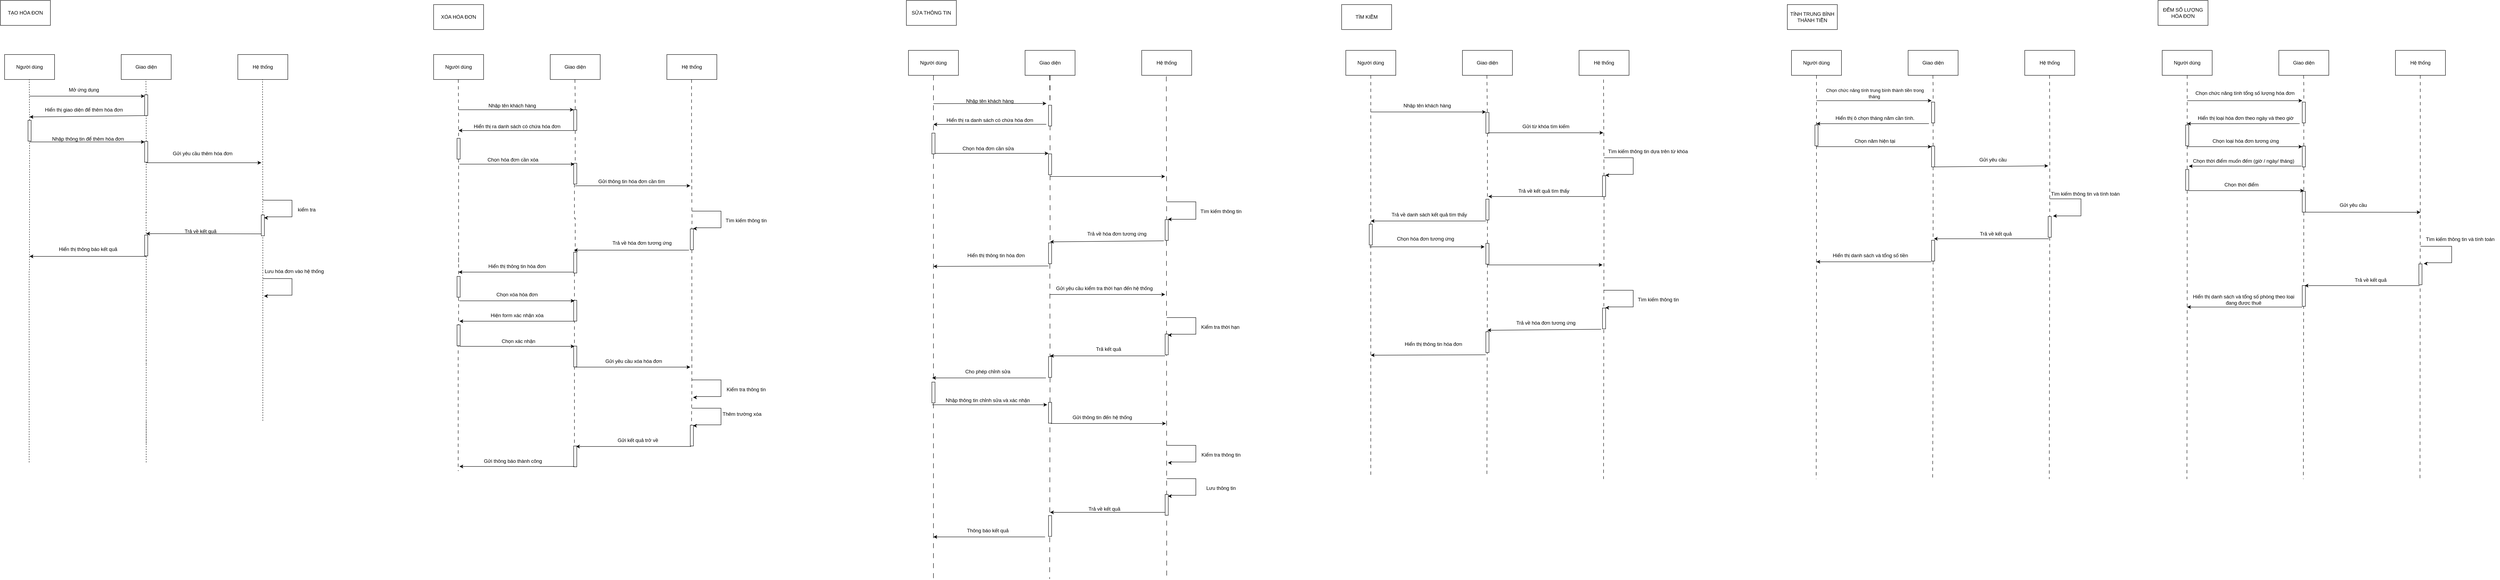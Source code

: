 <mxfile version="21.5.1" type="device" pages="4">
  <diagram id="CvPlZSr4-E2iQnoFlyd8" name="sơ đồ tuần tự">
    <mxGraphModel dx="1290" dy="638" grid="1" gridSize="10" guides="1" tooltips="1" connect="1" arrows="1" fold="1" page="1" pageScale="1" pageWidth="827" pageHeight="1169" math="0" shadow="0">
      <root>
        <mxCell id="0" />
        <mxCell id="1" parent="0" />
        <mxCell id="vz_G6OBotihetE9_b4QI-41" value="Người dùng" style="rounded=0;whiteSpace=wrap;html=1;" parent="1" vertex="1">
          <mxGeometry x="170" y="140" width="120" height="60" as="geometry" />
        </mxCell>
        <mxCell id="vz_G6OBotihetE9_b4QI-42" value="Giao diện" style="rounded=0;whiteSpace=wrap;html=1;" parent="1" vertex="1">
          <mxGeometry x="450" y="140" width="120" height="60" as="geometry" />
        </mxCell>
        <mxCell id="vz_G6OBotihetE9_b4QI-43" value="Hệ thống" style="rounded=0;whiteSpace=wrap;html=1;" parent="1" vertex="1">
          <mxGeometry x="730" y="140" width="120" height="60" as="geometry" />
        </mxCell>
        <mxCell id="vz_G6OBotihetE9_b4QI-44" value="" style="endArrow=none;dashed=1;html=1;rounded=0;entryX=0.5;entryY=1;entryDx=0;entryDy=0;" parent="1" source="vz_G6OBotihetE9_b4QI-135" edge="1">
          <mxGeometry width="50" height="50" relative="1" as="geometry">
            <mxPoint x="229.924" y="408.75" as="sourcePoint" />
            <mxPoint x="229.29" y="200" as="targetPoint" />
          </mxGeometry>
        </mxCell>
        <mxCell id="vz_G6OBotihetE9_b4QI-45" value="" style="endArrow=none;dashed=1;html=1;rounded=0;entryX=0.5;entryY=1;entryDx=0;entryDy=0;" parent="1" source="vz_G6OBotihetE9_b4QI-49" edge="1">
          <mxGeometry width="50" height="50" relative="1" as="geometry">
            <mxPoint x="509.96" y="564" as="sourcePoint" />
            <mxPoint x="509.29" y="200" as="targetPoint" />
          </mxGeometry>
        </mxCell>
        <mxCell id="vz_G6OBotihetE9_b4QI-46" value="" style="endArrow=none;dashed=1;html=1;rounded=0;entryX=0.5;entryY=1;entryDx=0;entryDy=0;" parent="1" source="vz_G6OBotihetE9_b4QI-543" edge="1">
          <mxGeometry width="50" height="50" relative="1" as="geometry">
            <mxPoint x="789.976" y="918.75" as="sourcePoint" />
            <mxPoint x="789.29" y="200" as="targetPoint" />
          </mxGeometry>
        </mxCell>
        <mxCell id="vz_G6OBotihetE9_b4QI-56" value="" style="endArrow=none;dashed=1;html=1;rounded=0;entryX=1;entryY=0.5;entryDx=0;entryDy=0;" parent="1" source="vz_G6OBotihetE9_b4QI-61" target="vz_G6OBotihetE9_b4QI-49" edge="1">
          <mxGeometry width="50" height="50" relative="1" as="geometry">
            <mxPoint x="509.96" y="564" as="sourcePoint" />
            <mxPoint x="509.29" y="200" as="targetPoint" />
          </mxGeometry>
        </mxCell>
        <mxCell id="vz_G6OBotihetE9_b4QI-59" style="rounded=0;orthogonalLoop=1;jettySize=auto;html=1;exitX=1;exitY=1;exitDx=0;exitDy=0;" parent="1" source="vz_G6OBotihetE9_b4QI-49" edge="1">
          <mxGeometry relative="1" as="geometry">
            <mxPoint x="230" y="290" as="targetPoint" />
          </mxGeometry>
        </mxCell>
        <mxCell id="vz_G6OBotihetE9_b4QI-49" value="" style="whiteSpace=wrap;html=1;rotation=90;" parent="1" vertex="1">
          <mxGeometry x="485" y="258" width="50" height="7.5" as="geometry" />
        </mxCell>
        <mxCell id="vz_G6OBotihetE9_b4QI-57" value="" style="endArrow=classic;html=1;rounded=0;entryX=0;entryY=1;entryDx=0;entryDy=0;" parent="1" edge="1">
          <mxGeometry width="50" height="50" relative="1" as="geometry">
            <mxPoint x="230" y="240" as="sourcePoint" />
            <mxPoint x="506.25" y="240" as="targetPoint" />
          </mxGeometry>
        </mxCell>
        <mxCell id="vz_G6OBotihetE9_b4QI-58" value="Mở ứng dụng" style="text;html=1;align=center;verticalAlign=middle;resizable=0;points=[];autosize=1;strokeColor=none;fillColor=none;" parent="1" vertex="1">
          <mxGeometry x="310" y="210" width="100" height="30" as="geometry" />
        </mxCell>
        <mxCell id="vz_G6OBotihetE9_b4QI-60" value="Hiển thị giao diện để thêm hóa đơn" style="text;html=1;align=center;verticalAlign=middle;resizable=0;points=[];autosize=1;strokeColor=none;fillColor=none;" parent="1" vertex="1">
          <mxGeometry x="255" y="258" width="210" height="30" as="geometry" />
        </mxCell>
        <mxCell id="vz_G6OBotihetE9_b4QI-63" value="" style="endArrow=classic;html=1;rounded=0;entryX=0;entryY=1;entryDx=0;entryDy=0;" parent="1" edge="1">
          <mxGeometry width="50" height="50" relative="1" as="geometry">
            <mxPoint x="230" y="350" as="sourcePoint" />
            <mxPoint x="506.25" y="350" as="targetPoint" />
          </mxGeometry>
        </mxCell>
        <mxCell id="vz_G6OBotihetE9_b4QI-64" value="Nhập thông tin để thêm hóa đơn" style="text;html=1;align=center;verticalAlign=middle;resizable=0;points=[];autosize=1;strokeColor=none;fillColor=none;" parent="1" vertex="1">
          <mxGeometry x="270" y="328" width="200" height="30" as="geometry" />
        </mxCell>
        <mxCell id="vz_G6OBotihetE9_b4QI-61" value="" style="whiteSpace=wrap;html=1;rotation=90;" parent="1" vertex="1">
          <mxGeometry x="485" y="370" width="50" height="7.5" as="geometry" />
        </mxCell>
        <mxCell id="vz_G6OBotihetE9_b4QI-104" value="TẠO HÓA ĐƠN" style="rounded=0;whiteSpace=wrap;html=1;" parent="1" vertex="1">
          <mxGeometry x="160" y="10" width="120" height="60" as="geometry" />
        </mxCell>
        <mxCell id="vz_G6OBotihetE9_b4QI-105" value="Người dùng" style="rounded=0;whiteSpace=wrap;html=1;" parent="1" vertex="1">
          <mxGeometry x="1200" y="140" width="120" height="60" as="geometry" />
        </mxCell>
        <mxCell id="vz_G6OBotihetE9_b4QI-106" value="Giao diện" style="rounded=0;whiteSpace=wrap;html=1;" parent="1" vertex="1">
          <mxGeometry x="1480" y="140" width="120" height="60" as="geometry" />
        </mxCell>
        <mxCell id="vz_G6OBotihetE9_b4QI-107" value="Hệ thống" style="rounded=0;whiteSpace=wrap;html=1;" parent="1" vertex="1">
          <mxGeometry x="1760" y="140" width="120" height="60" as="geometry" />
        </mxCell>
        <mxCell id="vz_G6OBotihetE9_b4QI-109" style="edgeStyle=orthogonalEdgeStyle;rounded=0;orthogonalLoop=1;jettySize=auto;html=1;exitX=1;exitY=0.5;exitDx=0;exitDy=0;dashed=1;dashPattern=8 8;endArrow=none;endFill=0;" parent="1" edge="1">
          <mxGeometry relative="1" as="geometry">
            <mxPoint x="1260" y="1140" as="targetPoint" />
            <mxPoint x="1260" y="627.75" as="sourcePoint" />
            <Array as="points">
              <mxPoint x="1259" y="830" />
            </Array>
          </mxGeometry>
        </mxCell>
        <mxCell id="vz_G6OBotihetE9_b4QI-110" style="edgeStyle=orthogonalEdgeStyle;rounded=0;orthogonalLoop=1;jettySize=auto;html=1;exitX=1;exitY=0.75;exitDx=0;exitDy=0;dashed=1;dashPattern=8 8;endArrow=none;endFill=0;entryX=0;entryY=0.75;entryDx=0;entryDy=0;" parent="1" source="vz_G6OBotihetE9_b4QI-317" target="vz_G6OBotihetE9_b4QI-340" edge="1">
          <mxGeometry relative="1" as="geometry">
            <mxPoint x="1539.088" y="1031.455" as="targetPoint" />
            <mxPoint x="1540" y="918.75" as="sourcePoint" />
          </mxGeometry>
        </mxCell>
        <mxCell id="vz_G6OBotihetE9_b4QI-111" style="edgeStyle=orthogonalEdgeStyle;rounded=0;orthogonalLoop=1;jettySize=auto;html=1;exitX=1;exitY=0.5;exitDx=0;exitDy=0;dashed=1;dashPattern=8 8;endArrow=none;endFill=0;" parent="1" edge="1">
          <mxGeometry relative="1" as="geometry">
            <mxPoint x="1819.088" y="1031.455" as="targetPoint" />
            <mxPoint x="1820" y="868.75" as="sourcePoint" />
            <Array as="points">
              <mxPoint x="1819" y="950" />
            </Array>
          </mxGeometry>
        </mxCell>
        <mxCell id="vz_G6OBotihetE9_b4QI-117" value="" style="edgeStyle=orthogonalEdgeStyle;rounded=0;orthogonalLoop=1;jettySize=auto;html=1;exitX=0.5;exitY=1;exitDx=0;exitDy=0;dashed=1;dashPattern=8 8;endArrow=none;endFill=0;" parent="1" target="vz_G6OBotihetE9_b4QI-114" edge="1">
          <mxGeometry relative="1" as="geometry">
            <mxPoint x="1539.088" y="1031.455" as="targetPoint" />
            <mxPoint x="1539.27" y="200" as="sourcePoint" />
          </mxGeometry>
        </mxCell>
        <mxCell id="vz_G6OBotihetE9_b4QI-114" value="" style="whiteSpace=wrap;html=1;rotation=90;" parent="1" vertex="1">
          <mxGeometry x="1515" y="293.75" width="50" height="7.5" as="geometry" />
        </mxCell>
        <mxCell id="vz_G6OBotihetE9_b4QI-118" value="" style="endArrow=classic;html=1;rounded=0;entryX=0;entryY=1;entryDx=0;entryDy=0;" parent="1" edge="1">
          <mxGeometry width="50" height="50" relative="1" as="geometry">
            <mxPoint x="1260" y="272.6" as="sourcePoint" />
            <mxPoint x="1536.25" y="272.6" as="targetPoint" />
          </mxGeometry>
        </mxCell>
        <mxCell id="vz_G6OBotihetE9_b4QI-119" value="Nhập tên khách hàng&amp;nbsp;" style="text;html=1;align=center;verticalAlign=middle;resizable=0;points=[];autosize=1;strokeColor=none;fillColor=none;" parent="1" vertex="1">
          <mxGeometry x="1320" y="248" width="140" height="30" as="geometry" />
        </mxCell>
        <mxCell id="vz_G6OBotihetE9_b4QI-120" style="rounded=0;orthogonalLoop=1;jettySize=auto;html=1;exitX=1;exitY=1;exitDx=0;exitDy=0;" parent="1" edge="1">
          <mxGeometry relative="1" as="geometry">
            <mxPoint x="1260" y="322.6" as="targetPoint" />
            <mxPoint x="1536" y="322.6" as="sourcePoint" />
          </mxGeometry>
        </mxCell>
        <mxCell id="vz_G6OBotihetE9_b4QI-121" value="Hiển thị ra danh sách có chứa hóa đơn" style="text;html=1;align=center;verticalAlign=middle;resizable=0;points=[];autosize=1;strokeColor=none;fillColor=none;" parent="1" vertex="1">
          <mxGeometry x="1285" y="298" width="230" height="30" as="geometry" />
        </mxCell>
        <mxCell id="vz_G6OBotihetE9_b4QI-124" value="" style="edgeStyle=orthogonalEdgeStyle;rounded=0;orthogonalLoop=1;jettySize=auto;html=1;exitX=1;exitY=0.5;exitDx=0;exitDy=0;dashed=1;dashPattern=8 8;endArrow=none;endFill=0;" parent="1" source="vz_G6OBotihetE9_b4QI-114" target="vz_G6OBotihetE9_b4QI-123" edge="1">
          <mxGeometry relative="1" as="geometry">
            <mxPoint x="1539.088" y="1031.455" as="targetPoint" />
            <mxPoint x="1540" y="323" as="sourcePoint" />
          </mxGeometry>
        </mxCell>
        <mxCell id="vz_G6OBotihetE9_b4QI-123" value="" style="whiteSpace=wrap;html=1;rotation=90;" parent="1" vertex="1">
          <mxGeometry x="1515" y="422.5" width="50" height="7.5" as="geometry" />
        </mxCell>
        <mxCell id="vz_G6OBotihetE9_b4QI-125" value="" style="endArrow=classic;html=1;rounded=0;entryX=0;entryY=1;entryDx=0;entryDy=0;" parent="1" edge="1">
          <mxGeometry width="50" height="50" relative="1" as="geometry">
            <mxPoint x="1261.88" y="403.32" as="sourcePoint" />
            <mxPoint x="1538.13" y="403.32" as="targetPoint" />
          </mxGeometry>
        </mxCell>
        <mxCell id="vz_G6OBotihetE9_b4QI-126" value="Chọn hóa đơn cần xóa" style="text;html=1;align=center;verticalAlign=middle;resizable=0;points=[];autosize=1;strokeColor=none;fillColor=none;" parent="1" vertex="1">
          <mxGeometry x="1315" y="377.5" width="150" height="30" as="geometry" />
        </mxCell>
        <mxCell id="vz_G6OBotihetE9_b4QI-145" value="" style="edgeStyle=orthogonalEdgeStyle;rounded=0;orthogonalLoop=1;jettySize=auto;html=1;exitX=1;exitY=0.5;exitDx=0;exitDy=0;dashed=1;dashPattern=8 8;endArrow=none;endFill=0;" parent="1" source="vz_G6OBotihetE9_b4QI-172" edge="1">
          <mxGeometry relative="1" as="geometry">
            <mxPoint x="1260" y="650" as="targetPoint" />
            <mxPoint x="1259.27" y="200" as="sourcePoint" />
          </mxGeometry>
        </mxCell>
        <mxCell id="vz_G6OBotihetE9_b4QI-162" value="" style="edgeStyle=orthogonalEdgeStyle;rounded=0;orthogonalLoop=1;jettySize=auto;html=1;exitX=1;exitY=0.5;exitDx=0;exitDy=0;dashed=1;dashPattern=8 8;endArrow=none;endFill=0;" parent="1" source="vz_G6OBotihetE9_b4QI-313" edge="1">
          <mxGeometry relative="1" as="geometry">
            <mxPoint x="1820" y="870" as="targetPoint" />
            <mxPoint x="1820" y="507.5" as="sourcePoint" />
          </mxGeometry>
        </mxCell>
        <mxCell id="vz_G6OBotihetE9_b4QI-173" value="" style="edgeStyle=orthogonalEdgeStyle;rounded=0;orthogonalLoop=1;jettySize=auto;html=1;exitX=0.5;exitY=1;exitDx=0;exitDy=0;dashed=1;dashPattern=8 8;endArrow=none;endFill=0;" parent="1" target="vz_G6OBotihetE9_b4QI-172" edge="1">
          <mxGeometry relative="1" as="geometry">
            <mxPoint x="1260" y="461" as="targetPoint" />
            <mxPoint x="1259.27" y="200" as="sourcePoint" />
          </mxGeometry>
        </mxCell>
        <mxCell id="vz_G6OBotihetE9_b4QI-172" value="" style="whiteSpace=wrap;html=1;rotation=90;" parent="1" vertex="1">
          <mxGeometry x="1235" y="362.5" width="50" height="7.5" as="geometry" />
        </mxCell>
        <mxCell id="vz_G6OBotihetE9_b4QI-174" value="XÓA HÓA ĐƠN" style="rounded=0;whiteSpace=wrap;html=1;" parent="1" vertex="1">
          <mxGeometry x="1200" y="20" width="120" height="60" as="geometry" />
        </mxCell>
        <mxCell id="vz_G6OBotihetE9_b4QI-177" value="Người dùng" style="rounded=0;whiteSpace=wrap;html=1;" parent="1" vertex="1">
          <mxGeometry x="2340" y="130" width="120" height="60" as="geometry" />
        </mxCell>
        <mxCell id="vz_G6OBotihetE9_b4QI-178" value="Giao diện" style="rounded=0;whiteSpace=wrap;html=1;" parent="1" vertex="1">
          <mxGeometry x="2620" y="130" width="120" height="60" as="geometry" />
        </mxCell>
        <mxCell id="vz_G6OBotihetE9_b4QI-179" value="Hệ thống" style="rounded=0;whiteSpace=wrap;html=1;" parent="1" vertex="1">
          <mxGeometry x="2900" y="130" width="120" height="60" as="geometry" />
        </mxCell>
        <mxCell id="vz_G6OBotihetE9_b4QI-195" value="" style="endArrow=classic;html=1;rounded=0;entryX=0;entryY=1;entryDx=0;entryDy=0;" parent="1" edge="1">
          <mxGeometry width="50" height="50" relative="1" as="geometry">
            <mxPoint x="2400" y="258" as="sourcePoint" />
            <mxPoint x="2671.25" y="257.6" as="targetPoint" />
          </mxGeometry>
        </mxCell>
        <mxCell id="vz_G6OBotihetE9_b4QI-196" value="Nhập tên khách hàng" style="text;html=1;align=center;verticalAlign=middle;resizable=0;points=[];autosize=1;strokeColor=none;fillColor=none;" parent="1" vertex="1">
          <mxGeometry x="2465" y="236.5" width="140" height="30" as="geometry" />
        </mxCell>
        <mxCell id="vz_G6OBotihetE9_b4QI-197" style="rounded=0;orthogonalLoop=1;jettySize=auto;html=1;exitX=1;exitY=1;exitDx=0;exitDy=0;" parent="1" edge="1">
          <mxGeometry relative="1" as="geometry">
            <mxPoint x="2400" y="308" as="targetPoint" />
            <mxPoint x="2671" y="307.6" as="sourcePoint" />
          </mxGeometry>
        </mxCell>
        <mxCell id="vz_G6OBotihetE9_b4QI-198" value="Hiển thị ra danh sách có chứa hóa đơn" style="text;html=1;align=center;verticalAlign=middle;resizable=0;points=[];autosize=1;strokeColor=none;fillColor=none;" parent="1" vertex="1">
          <mxGeometry x="2420" y="283" width="230" height="30" as="geometry" />
        </mxCell>
        <mxCell id="vz_G6OBotihetE9_b4QI-201" value="" style="endArrow=classic;html=1;rounded=0;entryX=0;entryY=1;entryDx=0;entryDy=0;" parent="1" edge="1">
          <mxGeometry width="50" height="50" relative="1" as="geometry">
            <mxPoint x="2400" y="377.5" as="sourcePoint" />
            <mxPoint x="2676.25" y="377.5" as="targetPoint" />
          </mxGeometry>
        </mxCell>
        <mxCell id="vz_G6OBotihetE9_b4QI-202" value="Chọn hóa đơn cần sửa" style="text;html=1;align=center;verticalAlign=middle;resizable=0;points=[];autosize=1;strokeColor=none;fillColor=none;" parent="1" vertex="1">
          <mxGeometry x="2456" y="351.25" width="150" height="30" as="geometry" />
        </mxCell>
        <mxCell id="vz_G6OBotihetE9_b4QI-207" value="" style="rounded=0;orthogonalLoop=1;jettySize=auto;html=1;exitX=0.5;exitY=1;exitDx=0;exitDy=0;endArrow=none;endFill=0;dashed=1;dashPattern=12 12;" parent="1" source="vz_G6OBotihetE9_b4QI-177" target="vz_G6OBotihetE9_b4QI-206" edge="1">
          <mxGeometry relative="1" as="geometry">
            <mxPoint x="2400" y="1040" as="targetPoint" />
            <mxPoint x="2400" y="190" as="sourcePoint" />
          </mxGeometry>
        </mxCell>
        <mxCell id="vz_G6OBotihetE9_b4QI-206" value="" style="whiteSpace=wrap;html=1;rotation=90;" parent="1" vertex="1">
          <mxGeometry x="2375" y="350" width="50" height="7.5" as="geometry" />
        </mxCell>
        <mxCell id="vz_G6OBotihetE9_b4QI-208" value="" style="rounded=0;orthogonalLoop=1;jettySize=auto;html=1;endArrow=none;endFill=0;dashed=1;dashPattern=12 12;entryX=0.625;entryY=0.5;entryDx=0;entryDy=0;entryPerimeter=0;" parent="1" source="vz_G6OBotihetE9_b4QI-178" target="vz_G6OBotihetE9_b4QI-200" edge="1">
          <mxGeometry relative="1" as="geometry">
            <mxPoint x="2679.09" y="1040" as="targetPoint" />
            <mxPoint x="2679.09" y="190" as="sourcePoint" />
            <Array as="points">
              <mxPoint x="2680" y="330" />
            </Array>
          </mxGeometry>
        </mxCell>
        <mxCell id="vz_G6OBotihetE9_b4QI-200" value="" style="whiteSpace=wrap;html=1;rotation=90;" parent="1" vertex="1">
          <mxGeometry x="2655" y="400" width="50" height="7.5" as="geometry" />
        </mxCell>
        <mxCell id="vz_G6OBotihetE9_b4QI-212" value="" style="rounded=0;orthogonalLoop=1;jettySize=auto;html=1;exitX=0.5;exitY=1;exitDx=0;exitDy=0;endArrow=none;endFill=0;dashed=1;dashPattern=12 12;" parent="1" target="vz_G6OBotihetE9_b4QI-209" edge="1">
          <mxGeometry relative="1" as="geometry">
            <mxPoint x="2680" y="379" as="targetPoint" />
            <mxPoint x="2679.09" y="190" as="sourcePoint" />
          </mxGeometry>
        </mxCell>
        <mxCell id="vz_G6OBotihetE9_b4QI-209" value="" style="whiteSpace=wrap;html=1;rotation=90;" parent="1" vertex="1">
          <mxGeometry x="2655" y="283" width="50" height="7.5" as="geometry" />
        </mxCell>
        <mxCell id="vz_G6OBotihetE9_b4QI-218" value="" style="rounded=0;orthogonalLoop=1;jettySize=auto;html=1;exitX=0.5;exitY=1;exitDx=0;exitDy=0;endArrow=none;endFill=0;dashed=1;dashPattern=12 12;" parent="1" edge="1">
          <mxGeometry relative="1" as="geometry">
            <mxPoint x="2959.946" y="592.5" as="targetPoint" />
            <mxPoint x="2959.09" y="192.5" as="sourcePoint" />
          </mxGeometry>
        </mxCell>
        <mxCell id="vz_G6OBotihetE9_b4QI-222" value="" style="rounded=0;orthogonalLoop=1;jettySize=auto;html=1;endArrow=none;endFill=0;dashed=1;dashPattern=12 12;" parent="1" edge="1">
          <mxGeometry relative="1" as="geometry">
            <mxPoint x="2680.12" y="595" as="targetPoint" />
            <mxPoint x="2680" y="430" as="sourcePoint" />
          </mxGeometry>
        </mxCell>
        <mxCell id="vz_G6OBotihetE9_b4QI-226" value="" style="rounded=0;orthogonalLoop=1;jettySize=auto;html=1;exitX=1;exitY=0.5;exitDx=0;exitDy=0;endArrow=none;endFill=0;dashed=1;dashPattern=12 12;" parent="1" source="vz_G6OBotihetE9_b4QI-206" edge="1">
          <mxGeometry relative="1" as="geometry">
            <mxPoint x="2400" y="708.0" as="targetPoint" />
            <mxPoint x="2400" y="379" as="sourcePoint" />
          </mxGeometry>
        </mxCell>
        <mxCell id="vz_G6OBotihetE9_b4QI-245" value="" style="endArrow=classic;html=1;rounded=0;entryX=0;entryY=1;entryDx=0;entryDy=0;" parent="1" edge="1">
          <mxGeometry width="50" height="50" relative="1" as="geometry">
            <mxPoint x="3450" y="278.0" as="sourcePoint" />
            <mxPoint x="3726.25" y="278.0" as="targetPoint" />
          </mxGeometry>
        </mxCell>
        <mxCell id="vz_G6OBotihetE9_b4QI-246" style="rounded=0;orthogonalLoop=1;jettySize=auto;html=1;exitX=1;exitY=1;exitDx=0;exitDy=0;" parent="1" edge="1">
          <mxGeometry relative="1" as="geometry">
            <mxPoint x="3732" y="481.17" as="targetPoint" />
            <mxPoint x="4008" y="481.17" as="sourcePoint" />
          </mxGeometry>
        </mxCell>
        <mxCell id="vz_G6OBotihetE9_b4QI-247" value="SỬA THÔNG TIN" style="rounded=0;whiteSpace=wrap;html=1;" parent="1" vertex="1">
          <mxGeometry x="2335" y="10" width="120" height="60" as="geometry" />
        </mxCell>
        <mxCell id="vz_G6OBotihetE9_b4QI-251" style="rounded=0;orthogonalLoop=1;jettySize=auto;html=1;endArrow=none;endFill=0;dashed=1;dashPattern=8 8;" parent="1" source="vz_G6OBotihetE9_b4QI-270" edge="1">
          <mxGeometry relative="1" as="geometry">
            <mxPoint x="3450" y="1150" as="targetPoint" />
          </mxGeometry>
        </mxCell>
        <mxCell id="vz_G6OBotihetE9_b4QI-248" value="Người dùng" style="rounded=0;whiteSpace=wrap;html=1;" parent="1" vertex="1">
          <mxGeometry x="3390" y="130" width="120" height="60" as="geometry" />
        </mxCell>
        <mxCell id="vz_G6OBotihetE9_b4QI-249" value="Giao diện" style="rounded=0;whiteSpace=wrap;html=1;" parent="1" vertex="1">
          <mxGeometry x="3670" y="130" width="120" height="60" as="geometry" />
        </mxCell>
        <mxCell id="vz_G6OBotihetE9_b4QI-250" value="Hệ thống" style="rounded=0;whiteSpace=wrap;html=1;" parent="1" vertex="1">
          <mxGeometry x="3950" y="130" width="120" height="60" as="geometry" />
        </mxCell>
        <mxCell id="vz_G6OBotihetE9_b4QI-252" style="rounded=0;orthogonalLoop=1;jettySize=auto;html=1;exitX=1;exitY=0.5;exitDx=0;exitDy=0;endArrow=none;endFill=0;dashed=1;dashPattern=8 8;" parent="1" source="vz_G6OBotihetE9_b4QI-260" edge="1">
          <mxGeometry relative="1" as="geometry">
            <mxPoint x="4008.75" y="1160" as="targetPoint" />
            <mxPoint x="4008.75" y="200" as="sourcePoint" />
          </mxGeometry>
        </mxCell>
        <mxCell id="vz_G6OBotihetE9_b4QI-253" style="rounded=0;orthogonalLoop=1;jettySize=auto;html=1;exitX=1;exitY=0.5;exitDx=0;exitDy=0;endArrow=none;endFill=0;dashed=1;dashPattern=8 8;" parent="1" source="vz_G6OBotihetE9_b4QI-273" edge="1">
          <mxGeometry relative="1" as="geometry">
            <mxPoint x="3728.75" y="1150" as="targetPoint" />
            <mxPoint x="3728.75" y="190" as="sourcePoint" />
          </mxGeometry>
        </mxCell>
        <mxCell id="vz_G6OBotihetE9_b4QI-256" value="" style="rounded=0;orthogonalLoop=1;jettySize=auto;html=1;exitX=0.5;exitY=1;exitDx=0;exitDy=0;endArrow=none;endFill=0;dashed=1;dashPattern=8 8;" parent="1" target="vz_G6OBotihetE9_b4QI-255" edge="1">
          <mxGeometry relative="1" as="geometry">
            <mxPoint x="3728.75" y="1150" as="targetPoint" />
            <mxPoint x="3728.75" y="190" as="sourcePoint" />
          </mxGeometry>
        </mxCell>
        <mxCell id="vz_G6OBotihetE9_b4QI-255" value="" style="whiteSpace=wrap;html=1;rotation=90;" parent="1" vertex="1">
          <mxGeometry x="3705" y="300.5" width="50" height="7.5" as="geometry" />
        </mxCell>
        <mxCell id="vz_G6OBotihetE9_b4QI-257" value="Nhập tên khách hàng" style="text;html=1;align=center;verticalAlign=middle;resizable=0;points=[];autosize=1;strokeColor=none;fillColor=none;" parent="1" vertex="1">
          <mxGeometry x="3515" y="248" width="140" height="30" as="geometry" />
        </mxCell>
        <mxCell id="vz_G6OBotihetE9_b4QI-258" value="" style="endArrow=classic;html=1;rounded=0;entryX=0;entryY=1;entryDx=0;entryDy=0;" parent="1" edge="1">
          <mxGeometry width="50" height="50" relative="1" as="geometry">
            <mxPoint x="3731.88" y="328.0" as="sourcePoint" />
            <mxPoint x="4008.13" y="328.0" as="targetPoint" />
          </mxGeometry>
        </mxCell>
        <mxCell id="vz_G6OBotihetE9_b4QI-259" value="Gửi từ khóa tìm kiếm" style="text;html=1;align=center;verticalAlign=middle;resizable=0;points=[];autosize=1;strokeColor=none;fillColor=none;" parent="1" vertex="1">
          <mxGeometry x="3800" y="298" width="140" height="30" as="geometry" />
        </mxCell>
        <mxCell id="vz_G6OBotihetE9_b4QI-262" value="" style="endArrow=classic;html=1;rounded=0;edgeStyle=orthogonalEdgeStyle;entryX=0.072;entryY=0.076;entryDx=0;entryDy=0;entryPerimeter=0;" parent="1" edge="1">
          <mxGeometry width="50" height="50" relative="1" as="geometry">
            <mxPoint x="4010" y="388" as="sourcePoint" />
            <mxPoint x="4013" y="430" as="targetPoint" />
            <Array as="points">
              <mxPoint x="4080" y="388" />
              <mxPoint x="4080" y="428" />
              <mxPoint x="4020" y="428" />
              <mxPoint x="4020" y="430" />
            </Array>
          </mxGeometry>
        </mxCell>
        <mxCell id="vz_G6OBotihetE9_b4QI-263" value="Tìm kiếm thông tin dựa trên từ khóa" style="text;html=1;align=center;verticalAlign=middle;resizable=0;points=[];autosize=1;strokeColor=none;fillColor=none;" parent="1" vertex="1">
          <mxGeometry x="4010" y="357.5" width="210" height="30" as="geometry" />
        </mxCell>
        <mxCell id="vz_G6OBotihetE9_b4QI-264" value="" style="rounded=0;orthogonalLoop=1;jettySize=auto;html=1;exitX=0.5;exitY=1;exitDx=0;exitDy=0;endArrow=none;endFill=0;dashed=1;dashPattern=8 8;" parent="1" target="vz_G6OBotihetE9_b4QI-260" edge="1">
          <mxGeometry relative="1" as="geometry">
            <mxPoint x="4008.75" y="1160" as="targetPoint" />
            <mxPoint x="4008.75" y="200" as="sourcePoint" />
          </mxGeometry>
        </mxCell>
        <mxCell id="vz_G6OBotihetE9_b4QI-260" value="" style="whiteSpace=wrap;html=1;rotation=90;" parent="1" vertex="1">
          <mxGeometry x="3985" y="452.5" width="50" height="7.5" as="geometry" />
        </mxCell>
        <mxCell id="vz_G6OBotihetE9_b4QI-265" value="Trả về kết quả tìm thấy" style="text;html=1;align=center;verticalAlign=middle;resizable=0;points=[];autosize=1;strokeColor=none;fillColor=none;" parent="1" vertex="1">
          <mxGeometry x="3790" y="452.5" width="150" height="30" as="geometry" />
        </mxCell>
        <mxCell id="vz_G6OBotihetE9_b4QI-267" value="" style="rounded=0;orthogonalLoop=1;jettySize=auto;html=1;exitX=1;exitY=0.5;exitDx=0;exitDy=0;endArrow=none;endFill=0;dashed=1;dashPattern=8 8;" parent="1" source="vz_G6OBotihetE9_b4QI-255" target="vz_G6OBotihetE9_b4QI-266" edge="1">
          <mxGeometry relative="1" as="geometry">
            <mxPoint x="3728.75" y="1150" as="targetPoint" />
            <mxPoint x="3730" y="329" as="sourcePoint" />
          </mxGeometry>
        </mxCell>
        <mxCell id="vz_G6OBotihetE9_b4QI-266" value="" style="whiteSpace=wrap;html=1;rotation=90;" parent="1" vertex="1">
          <mxGeometry x="3705" y="508.75" width="50" height="7.5" as="geometry" />
        </mxCell>
        <mxCell id="vz_G6OBotihetE9_b4QI-268" style="rounded=0;orthogonalLoop=1;jettySize=auto;html=1;exitX=1;exitY=1;exitDx=0;exitDy=0;" parent="1" edge="1">
          <mxGeometry relative="1" as="geometry">
            <mxPoint x="3450" y="540" as="targetPoint" />
            <mxPoint x="3726" y="540" as="sourcePoint" />
          </mxGeometry>
        </mxCell>
        <mxCell id="vz_G6OBotihetE9_b4QI-269" value="Trả về danh sách kết quả tìm thấy" style="text;html=1;align=center;verticalAlign=middle;resizable=0;points=[];autosize=1;strokeColor=none;fillColor=none;" parent="1" vertex="1">
          <mxGeometry x="3490" y="510" width="200" height="30" as="geometry" />
        </mxCell>
        <mxCell id="vz_G6OBotihetE9_b4QI-271" value="" style="rounded=0;orthogonalLoop=1;jettySize=auto;html=1;exitX=0.5;exitY=1;exitDx=0;exitDy=0;endArrow=none;endFill=0;dashed=1;dashPattern=8 8;" parent="1" source="vz_G6OBotihetE9_b4QI-248" target="vz_G6OBotihetE9_b4QI-270" edge="1">
          <mxGeometry relative="1" as="geometry">
            <mxPoint x="3450" y="1150" as="targetPoint" />
            <mxPoint x="3450" y="190" as="sourcePoint" />
          </mxGeometry>
        </mxCell>
        <mxCell id="vz_G6OBotihetE9_b4QI-270" value="" style="whiteSpace=wrap;html=1;rotation=90;" parent="1" vertex="1">
          <mxGeometry x="3425" y="569" width="50" height="7.5" as="geometry" />
        </mxCell>
        <mxCell id="vz_G6OBotihetE9_b4QI-272" value="" style="endArrow=classic;html=1;rounded=0;entryX=0;entryY=1;entryDx=0;entryDy=0;" parent="1" edge="1">
          <mxGeometry width="50" height="50" relative="1" as="geometry">
            <mxPoint x="3446.88" y="602.02" as="sourcePoint" />
            <mxPoint x="3723.13" y="602.02" as="targetPoint" />
          </mxGeometry>
        </mxCell>
        <mxCell id="vz_G6OBotihetE9_b4QI-274" value="" style="rounded=0;orthogonalLoop=1;jettySize=auto;html=1;exitX=1;exitY=0.5;exitDx=0;exitDy=0;endArrow=none;endFill=0;dashed=1;dashPattern=8 8;" parent="1" source="vz_G6OBotihetE9_b4QI-266" target="vz_G6OBotihetE9_b4QI-273" edge="1">
          <mxGeometry relative="1" as="geometry">
            <mxPoint x="3728.75" y="1150" as="targetPoint" />
            <mxPoint x="3730" y="538" as="sourcePoint" />
          </mxGeometry>
        </mxCell>
        <mxCell id="vz_G6OBotihetE9_b4QI-273" value="" style="whiteSpace=wrap;html=1;rotation=90;" parent="1" vertex="1">
          <mxGeometry x="3705" y="615" width="50" height="7.5" as="geometry" />
        </mxCell>
        <mxCell id="vz_G6OBotihetE9_b4QI-275" value="Chọn hóa đơn tương ứng" style="text;html=1;align=center;verticalAlign=middle;resizable=0;points=[];autosize=1;strokeColor=none;fillColor=none;" parent="1" vertex="1">
          <mxGeometry x="3501" y="568" width="160" height="30" as="geometry" />
        </mxCell>
        <mxCell id="vz_G6OBotihetE9_b4QI-306" value="" style="endArrow=classic;html=1;rounded=0;entryX=0;entryY=1;entryDx=0;entryDy=0;" parent="1" edge="1">
          <mxGeometry width="50" height="50" relative="1" as="geometry">
            <mxPoint x="1540" y="455.34" as="sourcePoint" />
            <mxPoint x="1816.25" y="455.34" as="targetPoint" />
          </mxGeometry>
        </mxCell>
        <mxCell id="vz_G6OBotihetE9_b4QI-307" value="Gửi thông tin hóa đơn cần tìm" style="text;html=1;align=center;verticalAlign=middle;resizable=0;points=[];autosize=1;strokeColor=none;fillColor=none;" parent="1" vertex="1">
          <mxGeometry x="1585" y="430" width="180" height="30" as="geometry" />
        </mxCell>
        <mxCell id="vz_G6OBotihetE9_b4QI-309" value="" style="edgeStyle=orthogonalEdgeStyle;rounded=0;orthogonalLoop=1;jettySize=auto;html=1;exitX=0.5;exitY=1;exitDx=0;exitDy=0;dashed=1;dashPattern=8 8;endArrow=none;endFill=0;" parent="1" edge="1">
          <mxGeometry relative="1" as="geometry">
            <mxPoint x="1820" y="500" as="targetPoint" />
            <mxPoint x="1819.27" y="200" as="sourcePoint" />
            <Array as="points">
              <mxPoint x="1819" y="350" />
            </Array>
          </mxGeometry>
        </mxCell>
        <mxCell id="vz_G6OBotihetE9_b4QI-311" value="" style="endArrow=classic;html=1;rounded=0;edgeStyle=orthogonalEdgeStyle;entryX=0.072;entryY=0.076;entryDx=0;entryDy=0;entryPerimeter=0;" parent="1" edge="1">
          <mxGeometry width="50" height="50" relative="1" as="geometry">
            <mxPoint x="1820" y="516.29" as="sourcePoint" />
            <mxPoint x="1823" y="558.29" as="targetPoint" />
            <Array as="points">
              <mxPoint x="1890" y="516.29" />
              <mxPoint x="1890" y="556.29" />
              <mxPoint x="1830" y="556.29" />
              <mxPoint x="1830" y="558.29" />
            </Array>
          </mxGeometry>
        </mxCell>
        <mxCell id="vz_G6OBotihetE9_b4QI-312" value="Tìm kiếm thông tin" style="text;html=1;align=center;verticalAlign=middle;resizable=0;points=[];autosize=1;strokeColor=none;fillColor=none;" parent="1" vertex="1">
          <mxGeometry x="1890" y="524.29" width="120" height="30" as="geometry" />
        </mxCell>
        <mxCell id="vz_G6OBotihetE9_b4QI-314" value="" style="edgeStyle=orthogonalEdgeStyle;rounded=0;orthogonalLoop=1;jettySize=auto;html=1;exitX=1;exitY=0.5;exitDx=0;exitDy=0;dashed=1;dashPattern=8 8;endArrow=none;endFill=0;" parent="1" target="vz_G6OBotihetE9_b4QI-313" edge="1">
          <mxGeometry relative="1" as="geometry">
            <mxPoint x="1820" y="870" as="targetPoint" />
            <mxPoint x="1820" y="507.5" as="sourcePoint" />
          </mxGeometry>
        </mxCell>
        <mxCell id="vz_G6OBotihetE9_b4QI-313" value="" style="whiteSpace=wrap;html=1;rotation=90;" parent="1" vertex="1">
          <mxGeometry x="1795" y="580.25" width="50" height="7.5" as="geometry" />
        </mxCell>
        <mxCell id="vz_G6OBotihetE9_b4QI-315" style="rounded=0;orthogonalLoop=1;jettySize=auto;html=1;exitX=1;exitY=1;exitDx=0;exitDy=0;" parent="1" edge="1">
          <mxGeometry relative="1" as="geometry">
            <mxPoint x="1537" y="610" as="targetPoint" />
            <mxPoint x="1813" y="610" as="sourcePoint" />
          </mxGeometry>
        </mxCell>
        <mxCell id="vz_G6OBotihetE9_b4QI-316" value="Trả về hóa đơn tương ứng" style="text;html=1;align=center;verticalAlign=middle;resizable=0;points=[];autosize=1;strokeColor=none;fillColor=none;" parent="1" vertex="1">
          <mxGeometry x="1615" y="578" width="170" height="30" as="geometry" />
        </mxCell>
        <mxCell id="vz_G6OBotihetE9_b4QI-318" value="" style="edgeStyle=orthogonalEdgeStyle;rounded=0;orthogonalLoop=1;jettySize=auto;html=1;exitX=1;exitY=0.75;exitDx=0;exitDy=0;dashed=1;dashPattern=8 8;endArrow=none;endFill=0;" parent="1" source="vz_G6OBotihetE9_b4QI-123" target="vz_G6OBotihetE9_b4QI-317" edge="1">
          <mxGeometry relative="1" as="geometry">
            <mxPoint x="1539.088" y="1031.455" as="targetPoint" />
            <mxPoint x="1538" y="451" as="sourcePoint" />
          </mxGeometry>
        </mxCell>
        <mxCell id="vz_G6OBotihetE9_b4QI-317" value="" style="whiteSpace=wrap;html=1;rotation=90;" parent="1" vertex="1">
          <mxGeometry x="1515" y="636.25" width="50" height="7.5" as="geometry" />
        </mxCell>
        <mxCell id="vz_G6OBotihetE9_b4QI-319" style="rounded=0;orthogonalLoop=1;jettySize=auto;html=1;exitX=1;exitY=1;exitDx=0;exitDy=0;" parent="1" edge="1">
          <mxGeometry relative="1" as="geometry">
            <mxPoint x="1260" y="662.75" as="targetPoint" />
            <mxPoint x="1536" y="662.75" as="sourcePoint" />
          </mxGeometry>
        </mxCell>
        <mxCell id="vz_G6OBotihetE9_b4QI-320" value="Hiển thị thông tin hóa đơn" style="text;html=1;align=center;verticalAlign=middle;resizable=0;points=[];autosize=1;strokeColor=none;fillColor=none;" parent="1" vertex="1">
          <mxGeometry x="1320" y="634.25" width="160" height="30" as="geometry" />
        </mxCell>
        <mxCell id="vz_G6OBotihetE9_b4QI-321" value="" style="whiteSpace=wrap;html=1;rotation=90;" parent="1" vertex="1">
          <mxGeometry x="1515" y="751.75" width="50" height="7.5" as="geometry" />
        </mxCell>
        <mxCell id="vz_G6OBotihetE9_b4QI-322" value="" style="endArrow=classic;html=1;rounded=0;entryX=0;entryY=1;entryDx=0;entryDy=0;" parent="1" edge="1">
          <mxGeometry width="50" height="50" relative="1" as="geometry">
            <mxPoint x="1261.88" y="731.75" as="sourcePoint" />
            <mxPoint x="1538.13" y="731.75" as="targetPoint" />
          </mxGeometry>
        </mxCell>
        <mxCell id="vz_G6OBotihetE9_b4QI-323" style="rounded=0;orthogonalLoop=1;jettySize=auto;html=1;exitX=1;exitY=1;exitDx=0;exitDy=0;" parent="1" edge="1">
          <mxGeometry relative="1" as="geometry">
            <mxPoint x="1262" y="780.75" as="targetPoint" />
            <mxPoint x="1538" y="780.75" as="sourcePoint" />
          </mxGeometry>
        </mxCell>
        <mxCell id="vz_G6OBotihetE9_b4QI-324" value="Chọn xóa hóa đơn" style="text;html=1;align=center;verticalAlign=middle;resizable=0;points=[];autosize=1;strokeColor=none;fillColor=none;" parent="1" vertex="1">
          <mxGeometry x="1340" y="701.75" width="120" height="30" as="geometry" />
        </mxCell>
        <mxCell id="vz_G6OBotihetE9_b4QI-325" value="Hiện form xác nhận xóa" style="text;html=1;align=center;verticalAlign=middle;resizable=0;points=[];autosize=1;strokeColor=none;fillColor=none;" parent="1" vertex="1">
          <mxGeometry x="1325" y="751.75" width="150" height="30" as="geometry" />
        </mxCell>
        <mxCell id="vz_G6OBotihetE9_b4QI-326" value="" style="whiteSpace=wrap;html=1;rotation=90;" parent="1" vertex="1">
          <mxGeometry x="1235" y="694.25" width="50" height="7.5" as="geometry" />
        </mxCell>
        <mxCell id="vz_G6OBotihetE9_b4QI-327" value="" style="whiteSpace=wrap;html=1;rotation=90;" parent="1" vertex="1">
          <mxGeometry x="1235" y="810.75" width="50" height="7.5" as="geometry" />
        </mxCell>
        <mxCell id="vz_G6OBotihetE9_b4QI-328" value="" style="endArrow=classic;html=1;rounded=0;entryX=0;entryY=1;entryDx=0;entryDy=0;" parent="1" edge="1">
          <mxGeometry width="50" height="50" relative="1" as="geometry">
            <mxPoint x="1261.88" y="841.13" as="sourcePoint" />
            <mxPoint x="1538.13" y="841.13" as="targetPoint" />
          </mxGeometry>
        </mxCell>
        <mxCell id="vz_G6OBotihetE9_b4QI-329" value="Chọn xác nhận&amp;nbsp;" style="text;html=1;align=center;verticalAlign=middle;resizable=0;points=[];autosize=1;strokeColor=none;fillColor=none;" parent="1" vertex="1">
          <mxGeometry x="1350" y="814.25" width="110" height="30" as="geometry" />
        </mxCell>
        <mxCell id="vz_G6OBotihetE9_b4QI-330" value="" style="whiteSpace=wrap;html=1;rotation=90;" parent="1" vertex="1">
          <mxGeometry x="1515" y="861.75" width="50" height="7.5" as="geometry" />
        </mxCell>
        <mxCell id="vz_G6OBotihetE9_b4QI-331" value="" style="endArrow=classic;html=1;rounded=0;entryX=0;entryY=1;entryDx=0;entryDy=0;" parent="1" edge="1">
          <mxGeometry width="50" height="50" relative="1" as="geometry">
            <mxPoint x="1540" y="891" as="sourcePoint" />
            <mxPoint x="1816.25" y="891" as="targetPoint" />
          </mxGeometry>
        </mxCell>
        <mxCell id="vz_G6OBotihetE9_b4QI-332" value="Gửi yêu cầu xóa hóa đơn" style="text;html=1;align=center;verticalAlign=middle;resizable=0;points=[];autosize=1;strokeColor=none;fillColor=none;" parent="1" vertex="1">
          <mxGeometry x="1600" y="861.75" width="160" height="30" as="geometry" />
        </mxCell>
        <mxCell id="vz_G6OBotihetE9_b4QI-333" value="" style="endArrow=classic;html=1;rounded=0;edgeStyle=orthogonalEdgeStyle;entryX=0.072;entryY=0.076;entryDx=0;entryDy=0;entryPerimeter=0;" parent="1" edge="1">
          <mxGeometry width="50" height="50" relative="1" as="geometry">
            <mxPoint x="1820" y="921.75" as="sourcePoint" />
            <mxPoint x="1823" y="963.75" as="targetPoint" />
            <Array as="points">
              <mxPoint x="1890" y="921.75" />
              <mxPoint x="1890" y="961.75" />
              <mxPoint x="1830" y="961.75" />
              <mxPoint x="1830" y="963.75" />
            </Array>
          </mxGeometry>
        </mxCell>
        <mxCell id="vz_G6OBotihetE9_b4QI-334" value="Kiểm tra thông tin" style="text;html=1;align=center;verticalAlign=middle;resizable=0;points=[];autosize=1;strokeColor=none;fillColor=none;" parent="1" vertex="1">
          <mxGeometry x="1890" y="929.75" width="120" height="30" as="geometry" />
        </mxCell>
        <mxCell id="vz_G6OBotihetE9_b4QI-335" value="" style="whiteSpace=wrap;html=1;rotation=90;" parent="1" vertex="1">
          <mxGeometry x="1795" y="1051.75" width="50" height="7.5" as="geometry" />
        </mxCell>
        <mxCell id="vz_G6OBotihetE9_b4QI-336" value="" style="endArrow=classic;html=1;rounded=0;edgeStyle=orthogonalEdgeStyle;entryX=0.072;entryY=0.076;entryDx=0;entryDy=0;entryPerimeter=0;" parent="1" edge="1">
          <mxGeometry width="50" height="50" relative="1" as="geometry">
            <mxPoint x="1820" y="989.75" as="sourcePoint" />
            <mxPoint x="1823" y="1031.75" as="targetPoint" />
            <Array as="points">
              <mxPoint x="1890" y="989.75" />
              <mxPoint x="1890" y="1029.75" />
              <mxPoint x="1830" y="1029.75" />
              <mxPoint x="1830" y="1031.75" />
            </Array>
          </mxGeometry>
        </mxCell>
        <mxCell id="vz_G6OBotihetE9_b4QI-337" value="Thêm trường xóa" style="text;html=1;align=center;verticalAlign=middle;resizable=0;points=[];autosize=1;strokeColor=none;fillColor=none;" parent="1" vertex="1">
          <mxGeometry x="1880" y="989.25" width="120" height="30" as="geometry" />
        </mxCell>
        <mxCell id="vz_G6OBotihetE9_b4QI-338" style="rounded=0;orthogonalLoop=1;jettySize=auto;html=1;exitX=1;exitY=1;exitDx=0;exitDy=0;" parent="1" edge="1">
          <mxGeometry relative="1" as="geometry">
            <mxPoint x="1542" y="1081.75" as="targetPoint" />
            <mxPoint x="1818" y="1081.75" as="sourcePoint" />
          </mxGeometry>
        </mxCell>
        <mxCell id="vz_G6OBotihetE9_b4QI-339" value="Gửi kết quả trở về" style="text;html=1;align=center;verticalAlign=middle;resizable=0;points=[];autosize=1;strokeColor=none;fillColor=none;" parent="1" vertex="1">
          <mxGeometry x="1630" y="1051.75" width="120" height="30" as="geometry" />
        </mxCell>
        <mxCell id="vz_G6OBotihetE9_b4QI-340" value="" style="whiteSpace=wrap;html=1;rotation=90;" parent="1" vertex="1">
          <mxGeometry x="1515" y="1101.75" width="50" height="7.5" as="geometry" />
        </mxCell>
        <mxCell id="vz_G6OBotihetE9_b4QI-341" style="rounded=0;orthogonalLoop=1;jettySize=auto;html=1;exitX=1;exitY=1;exitDx=0;exitDy=0;" parent="1" edge="1">
          <mxGeometry relative="1" as="geometry">
            <mxPoint x="1262" y="1129.75" as="targetPoint" />
            <mxPoint x="1538" y="1129.75" as="sourcePoint" />
          </mxGeometry>
        </mxCell>
        <mxCell id="vz_G6OBotihetE9_b4QI-342" value="Gửi thông báo thành công" style="text;html=1;align=center;verticalAlign=middle;resizable=0;points=[];autosize=1;strokeColor=none;fillColor=none;" parent="1" vertex="1">
          <mxGeometry x="1310" y="1101.75" width="160" height="30" as="geometry" />
        </mxCell>
        <mxCell id="vz_G6OBotihetE9_b4QI-408" value="" style="endArrow=classic;html=1;rounded=0;entryX=0;entryY=1;entryDx=0;entryDy=0;" parent="1" edge="1">
          <mxGeometry width="50" height="50" relative="1" as="geometry">
            <mxPoint x="2680" y="432.96" as="sourcePoint" />
            <mxPoint x="2956.25" y="432.96" as="targetPoint" />
          </mxGeometry>
        </mxCell>
        <mxCell id="vz_G6OBotihetE9_b4QI-409" value="" style="endArrow=classic;html=1;rounded=0;edgeStyle=orthogonalEdgeStyle;entryX=0.072;entryY=0.076;entryDx=0;entryDy=0;entryPerimeter=0;" parent="1" edge="1">
          <mxGeometry width="50" height="50" relative="1" as="geometry">
            <mxPoint x="2960" y="493.91" as="sourcePoint" />
            <mxPoint x="2963" y="535.91" as="targetPoint" />
            <Array as="points">
              <mxPoint x="3030" y="494" />
              <mxPoint x="3030" y="536" />
            </Array>
          </mxGeometry>
        </mxCell>
        <mxCell id="vz_G6OBotihetE9_b4QI-410" value="Tìm kiếm thông tin" style="text;html=1;align=center;verticalAlign=middle;resizable=0;points=[];autosize=1;strokeColor=none;fillColor=none;" parent="1" vertex="1">
          <mxGeometry x="3030" y="501.91" width="120" height="30" as="geometry" />
        </mxCell>
        <mxCell id="vz_G6OBotihetE9_b4QI-412" value="" style="whiteSpace=wrap;html=1;rotation=90;" parent="1" vertex="1">
          <mxGeometry x="2935" y="557.87" width="50" height="7.5" as="geometry" />
        </mxCell>
        <mxCell id="vz_G6OBotihetE9_b4QI-413" style="rounded=0;orthogonalLoop=1;jettySize=auto;html=1;exitX=1;exitY=1;exitDx=0;exitDy=0;" parent="1" edge="1">
          <mxGeometry relative="1" as="geometry">
            <mxPoint x="2680" y="590" as="targetPoint" />
            <mxPoint x="2953" y="587.62" as="sourcePoint" />
          </mxGeometry>
        </mxCell>
        <mxCell id="vz_G6OBotihetE9_b4QI-414" value="Trả về hóa đơn tương ứng" style="text;html=1;align=center;verticalAlign=middle;resizable=0;points=[];autosize=1;strokeColor=none;fillColor=none;" parent="1" vertex="1">
          <mxGeometry x="2755" y="555.62" width="170" height="30" as="geometry" />
        </mxCell>
        <mxCell id="vz_G6OBotihetE9_b4QI-416" value="" style="whiteSpace=wrap;html=1;rotation=90;" parent="1" vertex="1">
          <mxGeometry x="2655" y="613.87" width="50" height="7.5" as="geometry" />
        </mxCell>
        <mxCell id="vz_G6OBotihetE9_b4QI-419" value="" style="rounded=0;orthogonalLoop=1;jettySize=auto;html=1;endArrow=none;endFill=0;dashed=1;dashPattern=12 12;" parent="1" target="vz_G6OBotihetE9_b4QI-432" edge="1">
          <mxGeometry relative="1" as="geometry">
            <mxPoint x="2679.56" y="807.5" as="targetPoint" />
            <mxPoint x="2679.44" y="642.5" as="sourcePoint" />
          </mxGeometry>
        </mxCell>
        <mxCell id="vz_G6OBotihetE9_b4QI-420" value="" style="rounded=0;orthogonalLoop=1;jettySize=auto;html=1;endArrow=none;endFill=0;dashed=1;dashPattern=12 12;" parent="1" edge="1">
          <mxGeometry relative="1" as="geometry">
            <mxPoint x="2960" y="1392.0" as="targetPoint" />
            <mxPoint x="2959.44" y="587.75" as="sourcePoint" />
          </mxGeometry>
        </mxCell>
        <mxCell id="vz_G6OBotihetE9_b4QI-421" style="rounded=0;orthogonalLoop=1;jettySize=auto;html=1;exitX=1;exitY=0.5;exitDx=0;exitDy=0;endArrow=none;endFill=0;dashed=1;dashPattern=12 12;" parent="1" edge="1">
          <mxGeometry relative="1" as="geometry">
            <mxPoint x="2400" y="1400" as="targetPoint" />
            <mxPoint x="2400" y="690" as="sourcePoint" />
          </mxGeometry>
        </mxCell>
        <mxCell id="vz_G6OBotihetE9_b4QI-422" value="" style="rounded=0;orthogonalLoop=1;jettySize=auto;html=1;endArrow=none;endFill=0;dashed=1;dashPattern=12 12;" parent="1" source="vz_G6OBotihetE9_b4QI-432" edge="1">
          <mxGeometry relative="1" as="geometry">
            <mxPoint x="2679" y="1400" as="targetPoint" />
            <mxPoint x="2679.33" y="807.5" as="sourcePoint" />
          </mxGeometry>
        </mxCell>
        <mxCell id="vz_G6OBotihetE9_b4QI-423" value="Hiển thị thông tin hóa đơn" style="text;html=1;align=center;verticalAlign=middle;resizable=0;points=[];autosize=1;strokeColor=none;fillColor=none;" parent="1" vertex="1">
          <mxGeometry x="2470" y="608" width="160" height="30" as="geometry" />
        </mxCell>
        <mxCell id="vz_G6OBotihetE9_b4QI-424" style="rounded=0;orthogonalLoop=1;jettySize=auto;html=1;exitX=1;exitY=1;exitDx=0;exitDy=0;" parent="1" edge="1">
          <mxGeometry relative="1" as="geometry">
            <mxPoint x="2400" y="649" as="targetPoint" />
            <mxPoint x="2676" y="648" as="sourcePoint" />
          </mxGeometry>
        </mxCell>
        <mxCell id="vz_G6OBotihetE9_b4QI-425" value="" style="endArrow=classic;html=1;rounded=0;entryX=0;entryY=1;entryDx=0;entryDy=0;" parent="1" edge="1">
          <mxGeometry width="50" height="50" relative="1" as="geometry">
            <mxPoint x="2680" y="716.5" as="sourcePoint" />
            <mxPoint x="2956.25" y="716.5" as="targetPoint" />
          </mxGeometry>
        </mxCell>
        <mxCell id="vz_G6OBotihetE9_b4QI-426" value="Gửi yêu cầu kiểm tra thời hạn đến hệ thống" style="text;html=1;align=center;verticalAlign=middle;resizable=0;points=[];autosize=1;strokeColor=none;fillColor=none;" parent="1" vertex="1">
          <mxGeometry x="2680" y="686.5" width="260" height="30" as="geometry" />
        </mxCell>
        <mxCell id="vz_G6OBotihetE9_b4QI-427" value="" style="endArrow=classic;html=1;rounded=0;edgeStyle=orthogonalEdgeStyle;entryX=0.072;entryY=0.076;entryDx=0;entryDy=0;entryPerimeter=0;" parent="1" edge="1">
          <mxGeometry width="50" height="50" relative="1" as="geometry">
            <mxPoint x="2960" y="772" as="sourcePoint" />
            <mxPoint x="2963" y="814" as="targetPoint" />
            <Array as="points">
              <mxPoint x="3030" y="772" />
              <mxPoint x="3030" y="812" />
              <mxPoint x="2970" y="812" />
              <mxPoint x="2970" y="814" />
            </Array>
          </mxGeometry>
        </mxCell>
        <mxCell id="vz_G6OBotihetE9_b4QI-428" value="Kiểm tra thời hạn&amp;nbsp;" style="text;html=1;align=center;verticalAlign=middle;resizable=0;points=[];autosize=1;strokeColor=none;fillColor=none;" parent="1" vertex="1">
          <mxGeometry x="3030" y="780" width="120" height="30" as="geometry" />
        </mxCell>
        <mxCell id="vz_G6OBotihetE9_b4QI-429" value="" style="whiteSpace=wrap;html=1;rotation=90;" parent="1" vertex="1">
          <mxGeometry x="2935" y="832.75" width="50" height="7.5" as="geometry" />
        </mxCell>
        <mxCell id="vz_G6OBotihetE9_b4QI-430" style="rounded=0;orthogonalLoop=1;jettySize=auto;html=1;exitX=1;exitY=1;exitDx=0;exitDy=0;" parent="1" edge="1">
          <mxGeometry relative="1" as="geometry">
            <mxPoint x="2680" y="864" as="targetPoint" />
            <mxPoint x="2956" y="864" as="sourcePoint" />
          </mxGeometry>
        </mxCell>
        <mxCell id="vz_G6OBotihetE9_b4QI-431" value="Trả kết quả" style="text;html=1;align=center;verticalAlign=middle;resizable=0;points=[];autosize=1;strokeColor=none;fillColor=none;" parent="1" vertex="1">
          <mxGeometry x="2780" y="832.75" width="80" height="30" as="geometry" />
        </mxCell>
        <mxCell id="vz_G6OBotihetE9_b4QI-432" value="" style="whiteSpace=wrap;html=1;rotation=90;" parent="1" vertex="1">
          <mxGeometry x="2655" y="887" width="50" height="7.5" as="geometry" />
        </mxCell>
        <mxCell id="vz_G6OBotihetE9_b4QI-433" style="rounded=0;orthogonalLoop=1;jettySize=auto;html=1;" parent="1" edge="1">
          <mxGeometry relative="1" as="geometry">
            <mxPoint x="2397" y="917" as="targetPoint" />
            <mxPoint x="2670" y="917" as="sourcePoint" />
          </mxGeometry>
        </mxCell>
        <mxCell id="vz_G6OBotihetE9_b4QI-434" value="Cho phép chỉnh sửa" style="text;html=1;align=center;verticalAlign=middle;resizable=0;points=[];autosize=1;strokeColor=none;fillColor=none;" parent="1" vertex="1">
          <mxGeometry x="2465" y="887" width="130" height="30" as="geometry" />
        </mxCell>
        <mxCell id="vz_G6OBotihetE9_b4QI-435" value="" style="whiteSpace=wrap;html=1;rotation=90;" parent="1" vertex="1">
          <mxGeometry x="2375" y="948.25" width="50" height="7.5" as="geometry" />
        </mxCell>
        <mxCell id="vz_G6OBotihetE9_b4QI-436" value="" style="endArrow=classic;html=1;rounded=0;entryX=0;entryY=1;entryDx=0;entryDy=0;" parent="1" edge="1">
          <mxGeometry width="50" height="50" relative="1" as="geometry">
            <mxPoint x="2396.88" y="981.47" as="sourcePoint" />
            <mxPoint x="2673.13" y="981.47" as="targetPoint" />
          </mxGeometry>
        </mxCell>
        <mxCell id="vz_G6OBotihetE9_b4QI-437" value="Nhập thông tin chỉnh sửa và xác nhận" style="text;html=1;align=center;verticalAlign=middle;resizable=0;points=[];autosize=1;strokeColor=none;fillColor=none;" parent="1" vertex="1">
          <mxGeometry x="2415" y="955.75" width="230" height="30" as="geometry" />
        </mxCell>
        <mxCell id="vz_G6OBotihetE9_b4QI-438" value="" style="whiteSpace=wrap;html=1;rotation=90;" parent="1" vertex="1">
          <mxGeometry x="2655" y="997" width="50" height="7.5" as="geometry" />
        </mxCell>
        <mxCell id="vz_G6OBotihetE9_b4QI-439" value="" style="endArrow=classic;html=1;rounded=0;entryX=0;entryY=1;entryDx=0;entryDy=0;" parent="1" edge="1">
          <mxGeometry width="50" height="50" relative="1" as="geometry">
            <mxPoint x="2681.87" y="1026.5" as="sourcePoint" />
            <mxPoint x="2958.12" y="1026.5" as="targetPoint" />
          </mxGeometry>
        </mxCell>
        <mxCell id="vz_G6OBotihetE9_b4QI-440" value="Gửi thông tin đến hệ thống" style="text;html=1;align=center;verticalAlign=middle;resizable=0;points=[];autosize=1;strokeColor=none;fillColor=none;" parent="1" vertex="1">
          <mxGeometry x="2720" y="997" width="170" height="30" as="geometry" />
        </mxCell>
        <mxCell id="vz_G6OBotihetE9_b4QI-441" value="" style="endArrow=classic;html=1;rounded=0;edgeStyle=orthogonalEdgeStyle;entryX=0.072;entryY=0.076;entryDx=0;entryDy=0;entryPerimeter=0;" parent="1" edge="1">
          <mxGeometry width="50" height="50" relative="1" as="geometry">
            <mxPoint x="2960" y="1079" as="sourcePoint" />
            <mxPoint x="2963" y="1121" as="targetPoint" />
            <Array as="points">
              <mxPoint x="3030" y="1079" />
              <mxPoint x="3030" y="1119" />
              <mxPoint x="2970" y="1119" />
              <mxPoint x="2970" y="1121" />
            </Array>
          </mxGeometry>
        </mxCell>
        <mxCell id="vz_G6OBotihetE9_b4QI-442" value="Kiểm tra thông tin" style="text;html=1;align=center;verticalAlign=middle;resizable=0;points=[];autosize=1;strokeColor=none;fillColor=none;" parent="1" vertex="1">
          <mxGeometry x="3030" y="1087" width="120" height="30" as="geometry" />
        </mxCell>
        <mxCell id="vz_G6OBotihetE9_b4QI-443" value="" style="endArrow=classic;html=1;rounded=0;edgeStyle=orthogonalEdgeStyle;entryX=0.072;entryY=0.076;entryDx=0;entryDy=0;entryPerimeter=0;" parent="1" edge="1">
          <mxGeometry width="50" height="50" relative="1" as="geometry">
            <mxPoint x="2960" y="1159" as="sourcePoint" />
            <mxPoint x="2963" y="1201" as="targetPoint" />
            <Array as="points">
              <mxPoint x="3030" y="1159" />
              <mxPoint x="3030" y="1199" />
              <mxPoint x="2970" y="1199" />
              <mxPoint x="2970" y="1201" />
            </Array>
          </mxGeometry>
        </mxCell>
        <mxCell id="vz_G6OBotihetE9_b4QI-444" value="Lưu thông tin" style="text;html=1;align=center;verticalAlign=middle;resizable=0;points=[];autosize=1;strokeColor=none;fillColor=none;" parent="1" vertex="1">
          <mxGeometry x="3045" y="1167" width="90" height="30" as="geometry" />
        </mxCell>
        <mxCell id="vz_G6OBotihetE9_b4QI-445" value="" style="whiteSpace=wrap;html=1;rotation=90;" parent="1" vertex="1">
          <mxGeometry x="2935" y="1218.25" width="50" height="7.5" as="geometry" />
        </mxCell>
        <mxCell id="vz_G6OBotihetE9_b4QI-446" style="rounded=0;orthogonalLoop=1;jettySize=auto;html=1;exitX=1;exitY=1;exitDx=0;exitDy=0;" parent="1" edge="1">
          <mxGeometry relative="1" as="geometry">
            <mxPoint x="2680" y="1240" as="targetPoint" />
            <mxPoint x="2956" y="1240" as="sourcePoint" />
          </mxGeometry>
        </mxCell>
        <mxCell id="vz_G6OBotihetE9_b4QI-447" value="" style="whiteSpace=wrap;html=1;rotation=90;" parent="1" vertex="1">
          <mxGeometry x="2655" y="1269" width="50" height="7.5" as="geometry" />
        </mxCell>
        <mxCell id="vz_G6OBotihetE9_b4QI-448" value="Trả về kết quả" style="text;html=1;align=center;verticalAlign=middle;resizable=0;points=[];autosize=1;strokeColor=none;fillColor=none;" parent="1" vertex="1">
          <mxGeometry x="2760" y="1216.5" width="100" height="30" as="geometry" />
        </mxCell>
        <mxCell id="vz_G6OBotihetE9_b4QI-449" style="rounded=0;orthogonalLoop=1;jettySize=auto;html=1;exitX=1;exitY=1;exitDx=0;exitDy=0;" parent="1" edge="1">
          <mxGeometry relative="1" as="geometry">
            <mxPoint x="2400" y="1299" as="targetPoint" />
            <mxPoint x="2668" y="1299" as="sourcePoint" />
          </mxGeometry>
        </mxCell>
        <mxCell id="vz_G6OBotihetE9_b4QI-450" value="Thông báo kết quả" style="text;html=1;align=center;verticalAlign=middle;resizable=0;points=[];autosize=1;strokeColor=none;fillColor=none;" parent="1" vertex="1">
          <mxGeometry x="2470" y="1269" width="120" height="30" as="geometry" />
        </mxCell>
        <mxCell id="vz_G6OBotihetE9_b4QI-452" value="" style="endArrow=classic;html=1;rounded=0;entryX=0;entryY=1;entryDx=0;entryDy=0;" parent="1" edge="1">
          <mxGeometry width="50" height="50" relative="1" as="geometry">
            <mxPoint x="3730" y="645.46" as="sourcePoint" />
            <mxPoint x="4006.25" y="645.46" as="targetPoint" />
          </mxGeometry>
        </mxCell>
        <mxCell id="vz_G6OBotihetE9_b4QI-453" value="" style="endArrow=classic;html=1;rounded=0;edgeStyle=orthogonalEdgeStyle;entryX=0.072;entryY=0.076;entryDx=0;entryDy=0;entryPerimeter=0;" parent="1" edge="1">
          <mxGeometry width="50" height="50" relative="1" as="geometry">
            <mxPoint x="4010" y="706.41" as="sourcePoint" />
            <mxPoint x="4013" y="748.41" as="targetPoint" />
            <Array as="points">
              <mxPoint x="4080" y="706.41" />
              <mxPoint x="4080" y="746.41" />
              <mxPoint x="4020" y="746.41" />
              <mxPoint x="4020" y="748.41" />
            </Array>
          </mxGeometry>
        </mxCell>
        <mxCell id="vz_G6OBotihetE9_b4QI-454" value="Tìm kiếm thông tin" style="text;html=1;align=center;verticalAlign=middle;resizable=0;points=[];autosize=1;strokeColor=none;fillColor=none;" parent="1" vertex="1">
          <mxGeometry x="4080" y="714.41" width="120" height="30" as="geometry" />
        </mxCell>
        <mxCell id="vz_G6OBotihetE9_b4QI-456" value="" style="whiteSpace=wrap;html=1;rotation=90;" parent="1" vertex="1">
          <mxGeometry x="3985" y="770.37" width="50" height="7.5" as="geometry" />
        </mxCell>
        <mxCell id="vz_G6OBotihetE9_b4QI-457" style="rounded=0;orthogonalLoop=1;jettySize=auto;html=1;exitX=1;exitY=1;exitDx=0;exitDy=0;" parent="1" edge="1">
          <mxGeometry relative="1" as="geometry">
            <mxPoint x="3730" y="802.5" as="targetPoint" />
            <mxPoint x="4003" y="800.12" as="sourcePoint" />
          </mxGeometry>
        </mxCell>
        <mxCell id="vz_G6OBotihetE9_b4QI-458" value="Trả về hóa đơn tương ứng" style="text;html=1;align=center;verticalAlign=middle;resizable=0;points=[];autosize=1;strokeColor=none;fillColor=none;" parent="1" vertex="1">
          <mxGeometry x="3785" y="770" width="170" height="30" as="geometry" />
        </mxCell>
        <mxCell id="vz_G6OBotihetE9_b4QI-463" value="" style="whiteSpace=wrap;html=1;rotation=90;" parent="1" vertex="1">
          <mxGeometry x="3705" y="827.29" width="50" height="7.5" as="geometry" />
        </mxCell>
        <mxCell id="vz_G6OBotihetE9_b4QI-464" value="Hiển thị thông tin hóa đơn" style="text;html=1;align=center;verticalAlign=middle;resizable=0;points=[];autosize=1;strokeColor=none;fillColor=none;" parent="1" vertex="1">
          <mxGeometry x="3520" y="821.42" width="160" height="30" as="geometry" />
        </mxCell>
        <mxCell id="vz_G6OBotihetE9_b4QI-465" style="rounded=0;orthogonalLoop=1;jettySize=auto;html=1;exitX=1;exitY=1;exitDx=0;exitDy=0;" parent="1" edge="1">
          <mxGeometry relative="1" as="geometry">
            <mxPoint x="3450" y="862.42" as="targetPoint" />
            <mxPoint x="3726" y="861.42" as="sourcePoint" />
          </mxGeometry>
        </mxCell>
        <mxCell id="vz_G6OBotihetE9_b4QI-466" value="TÌM KIỀM" style="rounded=0;whiteSpace=wrap;html=1;" parent="1" vertex="1">
          <mxGeometry x="3380" y="20" width="120" height="60" as="geometry" />
        </mxCell>
        <mxCell id="vz_G6OBotihetE9_b4QI-472" value="" style="endArrow=none;dashed=1;html=1;rounded=0;entryX=1;entryY=0.5;entryDx=0;entryDy=0;" parent="1" edge="1">
          <mxGeometry width="50" height="50" relative="1" as="geometry">
            <mxPoint x="510" y="520" as="sourcePoint" />
            <mxPoint x="510" y="399" as="targetPoint" />
          </mxGeometry>
        </mxCell>
        <mxCell id="vz_G6OBotihetE9_b4QI-496" value="" style="endArrow=none;dashed=1;html=1;rounded=0;entryX=1;entryY=0.5;entryDx=0;entryDy=0;" parent="1" edge="1">
          <mxGeometry width="50" height="50" relative="1" as="geometry">
            <mxPoint x="510" y="1120" as="sourcePoint" />
            <mxPoint x="510" y="1018.75" as="targetPoint" />
            <Array as="points" />
          </mxGeometry>
        </mxCell>
        <mxCell id="vz_G6OBotihetE9_b4QI-503" value="" style="endArrow=none;dashed=1;html=1;rounded=0;" parent="1" edge="1">
          <mxGeometry width="50" height="50" relative="1" as="geometry">
            <mxPoint x="229.624" y="658" as="sourcePoint" />
            <mxPoint x="230" y="410" as="targetPoint" />
          </mxGeometry>
        </mxCell>
        <mxCell id="vz_G6OBotihetE9_b4QI-506" value="" style="endArrow=none;dashed=1;html=1;rounded=0;" parent="1" edge="1">
          <mxGeometry width="50" height="50" relative="1" as="geometry">
            <mxPoint x="229" y="1120" as="sourcePoint" />
            <mxPoint x="229" y="660" as="targetPoint" />
          </mxGeometry>
        </mxCell>
        <mxCell id="vz_G6OBotihetE9_b4QI-541" value="" style="endArrow=classic;html=1;rounded=0;entryX=0;entryY=1;entryDx=0;entryDy=0;" parent="1" edge="1">
          <mxGeometry width="50" height="50" relative="1" as="geometry">
            <mxPoint x="510" y="400" as="sourcePoint" />
            <mxPoint x="786.25" y="400" as="targetPoint" />
          </mxGeometry>
        </mxCell>
        <mxCell id="vz_G6OBotihetE9_b4QI-542" value="Gửi yêu cầu thêm hóa đơn" style="text;html=1;align=center;verticalAlign=middle;resizable=0;points=[];autosize=1;strokeColor=none;fillColor=none;" parent="1" vertex="1">
          <mxGeometry x="560" y="362.5" width="170" height="30" as="geometry" />
        </mxCell>
        <mxCell id="vz_G6OBotihetE9_b4QI-544" value="" style="endArrow=none;dashed=1;html=1;rounded=0;entryX=1;entryY=0.5;entryDx=0;entryDy=0;" parent="1" target="vz_G6OBotihetE9_b4QI-543" edge="1">
          <mxGeometry width="50" height="50" relative="1" as="geometry">
            <mxPoint x="790" y="1020" as="sourcePoint" />
            <mxPoint x="789.29" y="200" as="targetPoint" />
          </mxGeometry>
        </mxCell>
        <mxCell id="vz_G6OBotihetE9_b4QI-543" value="" style="whiteSpace=wrap;html=1;rotation=90;" parent="1" vertex="1">
          <mxGeometry x="765" y="546.79" width="50" height="7.5" as="geometry" />
        </mxCell>
        <mxCell id="vz_G6OBotihetE9_b4QI-545" style="rounded=0;orthogonalLoop=1;jettySize=auto;html=1;exitX=1;exitY=1;exitDx=0;exitDy=0;" parent="1" edge="1">
          <mxGeometry relative="1" as="geometry">
            <mxPoint x="510" y="570.37" as="targetPoint" />
            <mxPoint x="786" y="570.87" as="sourcePoint" />
          </mxGeometry>
        </mxCell>
        <mxCell id="vz_G6OBotihetE9_b4QI-546" value="Trả về kết quả" style="text;html=1;align=center;verticalAlign=middle;resizable=0;points=[];autosize=1;strokeColor=none;fillColor=none;" parent="1" vertex="1">
          <mxGeometry x="590" y="550.25" width="100" height="30" as="geometry" />
        </mxCell>
        <mxCell id="vz_G6OBotihetE9_b4QI-547" value="" style="whiteSpace=wrap;html=1;rotation=90;" parent="1" vertex="1">
          <mxGeometry x="485" y="595" width="50" height="7.5" as="geometry" />
        </mxCell>
        <mxCell id="vz_G6OBotihetE9_b4QI-548" value="" style="endArrow=none;dashed=1;html=1;rounded=0;entryX=1;entryY=0.5;entryDx=0;entryDy=0;" parent="1" edge="1">
          <mxGeometry width="50" height="50" relative="1" as="geometry">
            <mxPoint x="510" y="760" as="sourcePoint" />
            <mxPoint x="510" y="624" as="targetPoint" />
            <Array as="points" />
          </mxGeometry>
        </mxCell>
        <mxCell id="vz_G6OBotihetE9_b4QI-549" style="rounded=0;orthogonalLoop=1;jettySize=auto;html=1;" parent="1" edge="1">
          <mxGeometry relative="1" as="geometry">
            <mxPoint x="230" y="625" as="targetPoint" />
            <mxPoint x="510" y="625" as="sourcePoint" />
          </mxGeometry>
        </mxCell>
        <mxCell id="vz_G6OBotihetE9_b4QI-550" value="Hiển thị thông báo kết quả" style="text;html=1;align=center;verticalAlign=middle;resizable=0;points=[];autosize=1;strokeColor=none;fillColor=none;" parent="1" vertex="1">
          <mxGeometry x="290" y="592.5" width="160" height="30" as="geometry" />
        </mxCell>
        <mxCell id="vz_G6OBotihetE9_b4QI-551" value="" style="endArrow=none;dashed=1;html=1;rounded=0;entryX=1;entryY=0.5;entryDx=0;entryDy=0;" parent="1" edge="1">
          <mxGeometry width="50" height="50" relative="1" as="geometry">
            <mxPoint x="510" y="875" as="sourcePoint" />
            <mxPoint x="510" y="748.75" as="targetPoint" />
            <Array as="points" />
          </mxGeometry>
        </mxCell>
        <mxCell id="vz_G6OBotihetE9_b4QI-557" value="" style="endArrow=none;dashed=1;html=1;rounded=0;entryX=1;entryY=0.5;entryDx=0;entryDy=0;" parent="1" edge="1">
          <mxGeometry width="50" height="50" relative="1" as="geometry">
            <mxPoint x="510" y="883.75" as="sourcePoint" />
            <mxPoint x="510" y="873.75" as="targetPoint" />
            <Array as="points" />
          </mxGeometry>
        </mxCell>
        <mxCell id="vz_G6OBotihetE9_b4QI-562" value="" style="endArrow=none;dashed=1;html=1;rounded=0;" parent="1" edge="1">
          <mxGeometry width="50" height="50" relative="1" as="geometry">
            <mxPoint x="510" y="1073.75" as="sourcePoint" />
            <mxPoint x="510" y="880" as="targetPoint" />
            <Array as="points" />
          </mxGeometry>
        </mxCell>
        <mxCell id="vz_G6OBotihetE9_b4QI-568" value="" style="endArrow=classic;html=1;rounded=0;edgeStyle=orthogonalEdgeStyle;entryX=0.072;entryY=0.076;entryDx=0;entryDy=0;entryPerimeter=0;" parent="1" edge="1">
          <mxGeometry width="50" height="50" relative="1" as="geometry">
            <mxPoint x="790" y="490" as="sourcePoint" />
            <mxPoint x="793.18" y="532.35" as="targetPoint" />
            <Array as="points">
              <mxPoint x="860" y="490" />
              <mxPoint x="860" y="530" />
              <mxPoint x="800" y="530" />
              <mxPoint x="800" y="532" />
            </Array>
          </mxGeometry>
        </mxCell>
        <mxCell id="vz_G6OBotihetE9_b4QI-569" value="kiểm tra" style="text;html=1;align=center;verticalAlign=middle;resizable=0;points=[];autosize=1;strokeColor=none;fillColor=none;" parent="1" vertex="1">
          <mxGeometry x="860" y="498" width="70" height="30" as="geometry" />
        </mxCell>
        <mxCell id="vz_G6OBotihetE9_b4QI-575" value="" style="endArrow=classic;html=1;rounded=0;edgeStyle=orthogonalEdgeStyle;entryX=0.072;entryY=0.076;entryDx=0;entryDy=0;entryPerimeter=0;" parent="1" edge="1">
          <mxGeometry width="50" height="50" relative="1" as="geometry">
            <mxPoint x="790" y="678.25" as="sourcePoint" />
            <mxPoint x="793" y="720.25" as="targetPoint" />
            <Array as="points">
              <mxPoint x="860" y="678.25" />
              <mxPoint x="860" y="718.25" />
              <mxPoint x="800" y="718.25" />
              <mxPoint x="800" y="720.25" />
            </Array>
          </mxGeometry>
        </mxCell>
        <mxCell id="vz_G6OBotihetE9_b4QI-576" value="Lưu hóa đơn vào hệ thống" style="text;html=1;align=center;verticalAlign=middle;resizable=0;points=[];autosize=1;strokeColor=none;fillColor=none;" parent="1" vertex="1">
          <mxGeometry x="780" y="645.75" width="170" height="30" as="geometry" />
        </mxCell>
        <mxCell id="vz_G6OBotihetE9_b4QI-579" value="" style="endArrow=none;dashed=1;html=1;rounded=0;entryX=1;entryY=0.5;entryDx=0;entryDy=0;" parent="1" edge="1">
          <mxGeometry width="50" height="50" relative="1" as="geometry">
            <mxPoint x="510" y="570" as="sourcePoint" />
            <mxPoint x="509.62" y="516.25" as="targetPoint" />
            <Array as="points" />
          </mxGeometry>
        </mxCell>
        <mxCell id="vz_G6OBotihetE9_b4QI-622" style="edgeStyle=orthogonalEdgeStyle;rounded=0;orthogonalLoop=1;jettySize=auto;html=1;exitX=1;exitY=0.5;exitDx=0;exitDy=0;endArrow=none;endFill=0;dashed=1;dashPattern=8 8;" parent="1" source="vz_G6OBotihetE9_b4QI-634" edge="1">
          <mxGeometry relative="1" as="geometry">
            <mxPoint x="4519.333" y="1160" as="targetPoint" />
          </mxGeometry>
        </mxCell>
        <mxCell id="vz_G6OBotihetE9_b4QI-619" value="Người dùng" style="rounded=0;whiteSpace=wrap;html=1;" parent="1" vertex="1">
          <mxGeometry x="4460" y="130" width="120" height="60" as="geometry" />
        </mxCell>
        <mxCell id="vz_G6OBotihetE9_b4QI-620" value="Giao diện" style="rounded=0;whiteSpace=wrap;html=1;" parent="1" vertex="1">
          <mxGeometry x="4740" y="130" width="120" height="60" as="geometry" />
        </mxCell>
        <mxCell id="vz_G6OBotihetE9_b4QI-621" value="Hệ thống" style="rounded=0;whiteSpace=wrap;html=1;" parent="1" vertex="1">
          <mxGeometry x="5020" y="130" width="120" height="60" as="geometry" />
        </mxCell>
        <mxCell id="vz_G6OBotihetE9_b4QI-623" style="edgeStyle=orthogonalEdgeStyle;rounded=0;orthogonalLoop=1;jettySize=auto;html=1;exitX=1;exitY=0.5;exitDx=0;exitDy=0;endArrow=none;endFill=0;dashed=1;dashPattern=8 8;" parent="1" source="vz_G6OBotihetE9_b4QI-646" edge="1">
          <mxGeometry relative="1" as="geometry">
            <mxPoint x="4798.893" y="1160" as="targetPoint" />
            <mxPoint x="4799.56" y="190" as="sourcePoint" />
          </mxGeometry>
        </mxCell>
        <mxCell id="vz_G6OBotihetE9_b4QI-624" style="rounded=0;orthogonalLoop=1;jettySize=auto;html=1;endArrow=none;endFill=0;dashed=1;dashPattern=8 8;" parent="1" source="vz_G6OBotihetE9_b4QI-643" edge="1">
          <mxGeometry relative="1" as="geometry">
            <mxPoint x="5078.893" y="1160" as="targetPoint" />
            <mxPoint x="5079.56" y="190" as="sourcePoint" />
          </mxGeometry>
        </mxCell>
        <mxCell id="vz_G6OBotihetE9_b4QI-628" value="" style="endArrow=classic;html=1;rounded=0;entryX=0;entryY=1;entryDx=0;entryDy=0;" parent="1" edge="1">
          <mxGeometry width="50" height="50" relative="1" as="geometry">
            <mxPoint x="4520" y="250.87" as="sourcePoint" />
            <mxPoint x="4796.25" y="250.87" as="targetPoint" />
          </mxGeometry>
        </mxCell>
        <mxCell id="vz_G6OBotihetE9_b4QI-630" value="" style="edgeStyle=orthogonalEdgeStyle;rounded=0;orthogonalLoop=1;jettySize=auto;html=1;exitX=0.5;exitY=1;exitDx=0;exitDy=0;endArrow=none;endFill=0;dashed=1;dashPattern=8 8;" parent="1" target="vz_G6OBotihetE9_b4QI-629" edge="1">
          <mxGeometry relative="1" as="geometry">
            <mxPoint x="4798.893" y="1160" as="targetPoint" />
            <mxPoint x="4799.56" y="190" as="sourcePoint" />
          </mxGeometry>
        </mxCell>
        <mxCell id="vz_G6OBotihetE9_b4QI-629" value="" style="whiteSpace=wrap;html=1;rotation=90;" parent="1" vertex="1">
          <mxGeometry x="4775" y="275.5" width="50" height="7.5" as="geometry" />
        </mxCell>
        <mxCell id="vz_G6OBotihetE9_b4QI-631" style="rounded=0;orthogonalLoop=1;jettySize=auto;html=1;" parent="1" edge="1">
          <mxGeometry relative="1" as="geometry">
            <mxPoint x="4520" y="306.19" as="targetPoint" />
            <mxPoint x="4790" y="306" as="sourcePoint" />
          </mxGeometry>
        </mxCell>
        <mxCell id="vz_G6OBotihetE9_b4QI-635" value="" style="edgeStyle=orthogonalEdgeStyle;rounded=0;orthogonalLoop=1;jettySize=auto;html=1;exitX=0.5;exitY=1;exitDx=0;exitDy=0;endArrow=none;endFill=0;dashed=1;dashPattern=8 8;" parent="1" source="vz_G6OBotihetE9_b4QI-619" target="vz_G6OBotihetE9_b4QI-634" edge="1">
          <mxGeometry relative="1" as="geometry">
            <mxPoint x="4519.333" y="1160" as="targetPoint" />
            <mxPoint x="4520" y="190" as="sourcePoint" />
          </mxGeometry>
        </mxCell>
        <mxCell id="vz_G6OBotihetE9_b4QI-634" value="" style="whiteSpace=wrap;html=1;rotation=90;" parent="1" vertex="1">
          <mxGeometry x="4495" y="330.5" width="50" height="7.5" as="geometry" />
        </mxCell>
        <mxCell id="vz_G6OBotihetE9_b4QI-637" value="" style="edgeStyle=orthogonalEdgeStyle;rounded=0;orthogonalLoop=1;jettySize=auto;html=1;exitX=1;exitY=0.5;exitDx=0;exitDy=0;endArrow=none;endFill=0;dashed=1;dashPattern=8 8;" parent="1" source="vz_G6OBotihetE9_b4QI-629" target="vz_G6OBotihetE9_b4QI-636" edge="1">
          <mxGeometry relative="1" as="geometry">
            <mxPoint x="4798.893" y="1160" as="targetPoint" />
            <mxPoint x="4800" y="304" as="sourcePoint" />
          </mxGeometry>
        </mxCell>
        <mxCell id="vz_G6OBotihetE9_b4QI-636" value="" style="whiteSpace=wrap;html=1;rotation=90;" parent="1" vertex="1">
          <mxGeometry x="4775" y="381.25" width="50" height="7.5" as="geometry" />
        </mxCell>
        <mxCell id="vz_G6OBotihetE9_b4QI-638" value="" style="endArrow=classic;html=1;rounded=0;entryX=0;entryY=1;entryDx=0;entryDy=0;" parent="1" edge="1">
          <mxGeometry width="50" height="50" relative="1" as="geometry">
            <mxPoint x="4520" y="361.39" as="sourcePoint" />
            <mxPoint x="4796.25" y="361.39" as="targetPoint" />
          </mxGeometry>
        </mxCell>
        <mxCell id="vz_G6OBotihetE9_b4QI-639" value="" style="endArrow=classic;html=1;rounded=0;entryX=0;entryY=1;entryDx=0;entryDy=0;exitX=1;exitY=0;exitDx=0;exitDy=0;" parent="1" source="vz_G6OBotihetE9_b4QI-636" edge="1">
          <mxGeometry width="50" height="50" relative="1" as="geometry">
            <mxPoint x="4810" y="410" as="sourcePoint" />
            <mxPoint x="5076.25" y="407.5" as="targetPoint" />
          </mxGeometry>
        </mxCell>
        <mxCell id="vz_G6OBotihetE9_b4QI-640" value="" style="endArrow=classic;html=1;rounded=0;edgeStyle=orthogonalEdgeStyle;entryX=0.072;entryY=0.076;entryDx=0;entryDy=0;entryPerimeter=0;" parent="1" edge="1">
          <mxGeometry width="50" height="50" relative="1" as="geometry">
            <mxPoint x="5080" y="486.73" as="sourcePoint" />
            <mxPoint x="5088" y="528.22" as="targetPoint" />
            <Array as="points">
              <mxPoint x="5155" y="486.73" />
              <mxPoint x="5155" y="527.73" />
              <mxPoint x="5095" y="527.73" />
            </Array>
          </mxGeometry>
        </mxCell>
        <mxCell id="vz_G6OBotihetE9_b4QI-641" value="Tìm kiếm thông tin và tính toán" style="text;html=1;align=center;verticalAlign=middle;resizable=0;points=[];autosize=1;strokeColor=none;fillColor=none;" parent="1" vertex="1">
          <mxGeometry x="5070" y="460.0" width="190" height="30" as="geometry" />
        </mxCell>
        <mxCell id="vz_G6OBotihetE9_b4QI-644" style="rounded=0;orthogonalLoop=1;jettySize=auto;html=1;exitX=1;exitY=1;exitDx=0;exitDy=0;" parent="1" edge="1">
          <mxGeometry relative="1" as="geometry">
            <mxPoint x="4802" y="582.66" as="targetPoint" />
            <mxPoint x="5078" y="582.66" as="sourcePoint" />
          </mxGeometry>
        </mxCell>
        <mxCell id="vz_G6OBotihetE9_b4QI-645" value="Trả về kết quả" style="text;html=1;align=center;verticalAlign=middle;resizable=0;points=[];autosize=1;strokeColor=none;fillColor=none;" parent="1" vertex="1">
          <mxGeometry x="4900" y="555.62" width="100" height="30" as="geometry" />
        </mxCell>
        <mxCell id="vz_G6OBotihetE9_b4QI-648" value="" style="edgeStyle=orthogonalEdgeStyle;rounded=0;orthogonalLoop=1;jettySize=auto;html=1;exitX=1;exitY=0.5;exitDx=0;exitDy=0;endArrow=none;endFill=0;dashed=1;dashPattern=8 8;" parent="1" source="vz_G6OBotihetE9_b4QI-636" target="vz_G6OBotihetE9_b4QI-646" edge="1">
          <mxGeometry relative="1" as="geometry">
            <mxPoint x="4798.893" y="1160" as="targetPoint" />
            <mxPoint x="4800" y="410" as="sourcePoint" />
          </mxGeometry>
        </mxCell>
        <mxCell id="vz_G6OBotihetE9_b4QI-646" value="" style="whiteSpace=wrap;html=1;rotation=90;" parent="1" vertex="1">
          <mxGeometry x="4775" y="607.5" width="50" height="7.5" as="geometry" />
        </mxCell>
        <mxCell id="vz_G6OBotihetE9_b4QI-649" style="rounded=0;orthogonalLoop=1;jettySize=auto;html=1;exitX=1;exitY=1;exitDx=0;exitDy=0;" parent="1" edge="1">
          <mxGeometry relative="1" as="geometry">
            <mxPoint x="4520" y="638" as="targetPoint" />
            <mxPoint x="4796" y="638" as="sourcePoint" />
          </mxGeometry>
        </mxCell>
        <mxCell id="vz_G6OBotihetE9_b4QI-651" value="Hiển thị danh sách và tổng số tiền" style="text;html=1;align=center;verticalAlign=middle;resizable=0;points=[];autosize=1;strokeColor=none;fillColor=none;" parent="1" vertex="1">
          <mxGeometry x="4549" y="607.5" width="200" height="30" as="geometry" />
        </mxCell>
        <mxCell id="vz_G6OBotihetE9_b4QI-652" value="&lt;font style=&quot;font-size: 11px;&quot;&gt;Chọn chức năng tính trung bình thành tiền trong&lt;br/&gt;tháng&amp;nbsp;&lt;/font&gt;" style="text;html=1;align=center;verticalAlign=middle;resizable=0;points=[];autosize=1;strokeColor=none;fillColor=none;" parent="1" vertex="1">
          <mxGeometry x="4530" y="213" width="260" height="40" as="geometry" />
        </mxCell>
        <mxCell id="vz_G6OBotihetE9_b4QI-653" value="Hiển thị ô chọn tháng năm cần tính." style="text;html=1;align=center;verticalAlign=middle;resizable=0;points=[];autosize=1;strokeColor=none;fillColor=none;" parent="1" vertex="1">
          <mxGeometry x="4555" y="278" width="210" height="30" as="geometry" />
        </mxCell>
        <mxCell id="vz_G6OBotihetE9_b4QI-654" value="Chọn năm hiện tại" style="text;html=1;align=center;verticalAlign=middle;resizable=0;points=[];autosize=1;strokeColor=none;fillColor=none;" parent="1" vertex="1">
          <mxGeometry x="4600" y="332.5" width="120" height="30" as="geometry" />
        </mxCell>
        <mxCell id="vz_G6OBotihetE9_b4QI-655" value="Gửi yêu cầu&amp;nbsp;&lt;br&gt;" style="text;html=1;align=center;verticalAlign=middle;resizable=0;points=[];autosize=1;strokeColor=none;fillColor=none;" parent="1" vertex="1">
          <mxGeometry x="4900" y="377.5" width="90" height="30" as="geometry" />
        </mxCell>
        <mxCell id="vz_G6OBotihetE9_b4QI-659" style="edgeStyle=orthogonalEdgeStyle;rounded=0;orthogonalLoop=1;jettySize=auto;html=1;exitX=1;exitY=0.5;exitDx=0;exitDy=0;endArrow=none;endFill=0;dashed=1;dashPattern=8 8;" parent="1" source="vz_G6OBotihetE9_b4QI-702" edge="1">
          <mxGeometry relative="1" as="geometry">
            <mxPoint x="5409.333" y="1160" as="targetPoint" />
          </mxGeometry>
        </mxCell>
        <mxCell id="vz_G6OBotihetE9_b4QI-660" value="Người dùng" style="rounded=0;whiteSpace=wrap;html=1;" parent="1" vertex="1">
          <mxGeometry x="5350" y="130" width="120" height="60" as="geometry" />
        </mxCell>
        <mxCell id="vz_G6OBotihetE9_b4QI-661" value="Giao diện" style="rounded=0;whiteSpace=wrap;html=1;" parent="1" vertex="1">
          <mxGeometry x="5630" y="130" width="120" height="60" as="geometry" />
        </mxCell>
        <mxCell id="vz_G6OBotihetE9_b4QI-662" value="Hệ thống" style="rounded=0;whiteSpace=wrap;html=1;" parent="1" vertex="1">
          <mxGeometry x="5910" y="130" width="120" height="60" as="geometry" />
        </mxCell>
        <mxCell id="vz_G6OBotihetE9_b4QI-663" style="rounded=0;orthogonalLoop=1;jettySize=auto;html=1;endArrow=none;endFill=0;dashed=1;dashPattern=8 8;" parent="1" source="vz_G6OBotihetE9_b4QI-706" edge="1">
          <mxGeometry relative="1" as="geometry">
            <mxPoint x="5688.893" y="1160" as="targetPoint" />
            <mxPoint x="5690" y="636.25" as="sourcePoint" />
          </mxGeometry>
        </mxCell>
        <mxCell id="vz_G6OBotihetE9_b4QI-664" style="edgeStyle=orthogonalEdgeStyle;rounded=0;orthogonalLoop=1;jettySize=auto;html=1;exitX=0.5;exitY=1;exitDx=0;exitDy=0;endArrow=none;endFill=0;dashed=1;dashPattern=8 8;" parent="1" edge="1">
          <mxGeometry relative="1" as="geometry">
            <mxPoint x="5968.893" y="1160" as="targetPoint" />
            <mxPoint x="5969.56" y="190" as="sourcePoint" />
            <Array as="points">
              <mxPoint x="5969" y="430" />
              <mxPoint x="5969" y="430" />
            </Array>
          </mxGeometry>
        </mxCell>
        <mxCell id="vz_G6OBotihetE9_b4QI-665" value="" style="endArrow=classic;html=1;rounded=0;entryX=0;entryY=1;entryDx=0;entryDy=0;" parent="1" edge="1">
          <mxGeometry width="50" height="50" relative="1" as="geometry">
            <mxPoint x="5410" y="250.87" as="sourcePoint" />
            <mxPoint x="5686.25" y="250.87" as="targetPoint" />
          </mxGeometry>
        </mxCell>
        <mxCell id="vz_G6OBotihetE9_b4QI-666" value="" style="edgeStyle=orthogonalEdgeStyle;rounded=0;orthogonalLoop=1;jettySize=auto;html=1;exitX=0.5;exitY=1;exitDx=0;exitDy=0;endArrow=none;endFill=0;dashed=1;dashPattern=8 8;" parent="1" target="vz_G6OBotihetE9_b4QI-667" edge="1">
          <mxGeometry relative="1" as="geometry">
            <mxPoint x="5688.893" y="1160" as="targetPoint" />
            <mxPoint x="5689.56" y="190" as="sourcePoint" />
          </mxGeometry>
        </mxCell>
        <mxCell id="vz_G6OBotihetE9_b4QI-667" value="" style="whiteSpace=wrap;html=1;rotation=90;" parent="1" vertex="1">
          <mxGeometry x="5665" y="275.5" width="50" height="7.5" as="geometry" />
        </mxCell>
        <mxCell id="vz_G6OBotihetE9_b4QI-668" style="rounded=0;orthogonalLoop=1;jettySize=auto;html=1;" parent="1" edge="1">
          <mxGeometry relative="1" as="geometry">
            <mxPoint x="5410" y="306.19" as="targetPoint" />
            <mxPoint x="5680" y="306" as="sourcePoint" />
          </mxGeometry>
        </mxCell>
        <mxCell id="vz_G6OBotihetE9_b4QI-669" value="" style="edgeStyle=orthogonalEdgeStyle;rounded=0;orthogonalLoop=1;jettySize=auto;html=1;exitX=0.5;exitY=1;exitDx=0;exitDy=0;endArrow=none;endFill=0;dashed=1;dashPattern=8 8;" parent="1" source="vz_G6OBotihetE9_b4QI-660" target="vz_G6OBotihetE9_b4QI-670" edge="1">
          <mxGeometry relative="1" as="geometry">
            <mxPoint x="5409.333" y="1160" as="targetPoint" />
            <mxPoint x="5410" y="190" as="sourcePoint" />
          </mxGeometry>
        </mxCell>
        <mxCell id="vz_G6OBotihetE9_b4QI-670" value="" style="whiteSpace=wrap;html=1;rotation=90;" parent="1" vertex="1">
          <mxGeometry x="5385" y="330.5" width="50" height="7.5" as="geometry" />
        </mxCell>
        <mxCell id="vz_G6OBotihetE9_b4QI-671" value="" style="edgeStyle=orthogonalEdgeStyle;rounded=0;orthogonalLoop=1;jettySize=auto;html=1;exitX=1;exitY=0.5;exitDx=0;exitDy=0;endArrow=none;endFill=0;dashed=1;dashPattern=8 8;" parent="1" source="vz_G6OBotihetE9_b4QI-667" target="vz_G6OBotihetE9_b4QI-672" edge="1">
          <mxGeometry relative="1" as="geometry">
            <mxPoint x="5688.893" y="1160" as="targetPoint" />
            <mxPoint x="5690" y="304" as="sourcePoint" />
          </mxGeometry>
        </mxCell>
        <mxCell id="vz_G6OBotihetE9_b4QI-672" value="" style="whiteSpace=wrap;html=1;rotation=90;" parent="1" vertex="1">
          <mxGeometry x="5665" y="381.25" width="50" height="7.5" as="geometry" />
        </mxCell>
        <mxCell id="vz_G6OBotihetE9_b4QI-673" value="" style="endArrow=classic;html=1;rounded=0;entryX=0;entryY=1;entryDx=0;entryDy=0;" parent="1" edge="1">
          <mxGeometry width="50" height="50" relative="1" as="geometry">
            <mxPoint x="5410" y="361.39" as="sourcePoint" />
            <mxPoint x="5686.25" y="361.39" as="targetPoint" />
          </mxGeometry>
        </mxCell>
        <mxCell id="vz_G6OBotihetE9_b4QI-684" value="Chọn chức năng tính tổng số lượng hóa đơn&amp;nbsp;" style="text;html=1;align=center;verticalAlign=middle;resizable=0;points=[];autosize=1;strokeColor=none;fillColor=none;" parent="1" vertex="1">
          <mxGeometry x="5420" y="218" width="260" height="30" as="geometry" />
        </mxCell>
        <mxCell id="vz_G6OBotihetE9_b4QI-685" value="Hiển thị loại hóa đơn theo ngày và theo giờ" style="text;html=1;align=center;verticalAlign=middle;resizable=0;points=[];autosize=1;strokeColor=none;fillColor=none;" parent="1" vertex="1">
          <mxGeometry x="5425" y="278" width="250" height="30" as="geometry" />
        </mxCell>
        <mxCell id="vz_G6OBotihetE9_b4QI-686" value="Chọn loại hóa đơn tương ứng" style="text;html=1;align=center;verticalAlign=middle;resizable=0;points=[];autosize=1;strokeColor=none;fillColor=none;" parent="1" vertex="1">
          <mxGeometry x="5460" y="332.5" width="180" height="30" as="geometry" />
        </mxCell>
        <mxCell id="vz_G6OBotihetE9_b4QI-688" value="TÍNH TRUNG BÌNH THÀNH TIỀN" style="rounded=0;whiteSpace=wrap;html=1;" parent="1" vertex="1">
          <mxGeometry x="4450" y="20" width="120" height="60" as="geometry" />
        </mxCell>
        <mxCell id="vz_G6OBotihetE9_b4QI-689" value="ĐẾM SỐ LƯỢNG HÓA ĐƠN" style="rounded=0;whiteSpace=wrap;html=1;" parent="1" vertex="1">
          <mxGeometry x="5340" y="10" width="120" height="60" as="geometry" />
        </mxCell>
        <mxCell id="vz_G6OBotihetE9_b4QI-700" style="rounded=0;orthogonalLoop=1;jettySize=auto;html=1;" parent="1" edge="1">
          <mxGeometry relative="1" as="geometry">
            <mxPoint x="5414" y="408.19" as="targetPoint" />
            <mxPoint x="5684" y="408" as="sourcePoint" />
          </mxGeometry>
        </mxCell>
        <mxCell id="vz_G6OBotihetE9_b4QI-701" value="Chọn thời điểm muốn đếm (giờ / ngày/ tháng)" style="text;html=1;align=center;verticalAlign=middle;resizable=0;points=[];autosize=1;strokeColor=none;fillColor=none;" parent="1" vertex="1">
          <mxGeometry x="5410" y="381.25" width="270" height="30" as="geometry" />
        </mxCell>
        <mxCell id="vz_G6OBotihetE9_b4QI-703" value="" style="edgeStyle=orthogonalEdgeStyle;rounded=0;orthogonalLoop=1;jettySize=auto;html=1;exitX=1;exitY=0.5;exitDx=0;exitDy=0;endArrow=none;endFill=0;dashed=1;dashPattern=8 8;" parent="1" source="vz_G6OBotihetE9_b4QI-670" target="vz_G6OBotihetE9_b4QI-702" edge="1">
          <mxGeometry relative="1" as="geometry">
            <mxPoint x="5409.333" y="1160" as="targetPoint" />
            <mxPoint x="5410" y="359" as="sourcePoint" />
          </mxGeometry>
        </mxCell>
        <mxCell id="vz_G6OBotihetE9_b4QI-702" value="" style="whiteSpace=wrap;html=1;rotation=90;" parent="1" vertex="1">
          <mxGeometry x="5385" y="437.5" width="50" height="7.5" as="geometry" />
        </mxCell>
        <mxCell id="vz_G6OBotihetE9_b4QI-704" value="" style="endArrow=classic;html=1;rounded=0;entryX=0;entryY=1;entryDx=0;entryDy=0;" parent="1" edge="1">
          <mxGeometry width="50" height="50" relative="1" as="geometry">
            <mxPoint x="5414" y="467.05" as="sourcePoint" />
            <mxPoint x="5690.25" y="467.05" as="targetPoint" />
          </mxGeometry>
        </mxCell>
        <mxCell id="vz_G6OBotihetE9_b4QI-705" value="Chọn thời điểm" style="text;html=1;align=center;verticalAlign=middle;resizable=0;points=[];autosize=1;strokeColor=none;fillColor=none;" parent="1" vertex="1">
          <mxGeometry x="5485" y="438" width="110" height="30" as="geometry" />
        </mxCell>
        <mxCell id="vz_G6OBotihetE9_b4QI-707" value="" style="rounded=0;orthogonalLoop=1;jettySize=auto;html=1;endArrow=none;endFill=0;dashed=1;dashPattern=8 8;" parent="1" source="vz_G6OBotihetE9_b4QI-672" target="vz_G6OBotihetE9_b4QI-706" edge="1">
          <mxGeometry relative="1" as="geometry">
            <mxPoint x="5688.893" y="1160" as="targetPoint" />
            <mxPoint x="5692" y="410" as="sourcePoint" />
          </mxGeometry>
        </mxCell>
        <mxCell id="vz_G6OBotihetE9_b4QI-706" value="" style="whiteSpace=wrap;html=1;rotation=90;" parent="1" vertex="1">
          <mxGeometry x="5665" y="490" width="50" height="7.5" as="geometry" />
        </mxCell>
        <mxCell id="vz_G6OBotihetE9_b4QI-708" value="Tìm kiếm thông tin và tính toán" style="text;html=1;align=center;verticalAlign=middle;resizable=0;points=[];autosize=1;strokeColor=none;fillColor=none;" parent="1" vertex="1">
          <mxGeometry x="5970" y="569" width="190" height="30" as="geometry" />
        </mxCell>
        <mxCell id="vz_G6OBotihetE9_b4QI-709" value="" style="endArrow=classic;html=1;rounded=0;exitX=1;exitY=0;exitDx=0;exitDy=0;" parent="1" edge="1">
          <mxGeometry width="50" height="50" relative="1" as="geometry">
            <mxPoint x="5694" y="518.73" as="sourcePoint" />
            <mxPoint x="5970" y="519" as="targetPoint" />
          </mxGeometry>
        </mxCell>
        <mxCell id="vz_G6OBotihetE9_b4QI-710" value="" style="endArrow=classic;html=1;rounded=0;edgeStyle=orthogonalEdgeStyle;entryX=0.072;entryY=0.076;entryDx=0;entryDy=0;entryPerimeter=0;" parent="1" edge="1">
          <mxGeometry width="50" height="50" relative="1" as="geometry">
            <mxPoint x="5970" y="600.73" as="sourcePoint" />
            <mxPoint x="5978" y="642.22" as="targetPoint" />
            <Array as="points">
              <mxPoint x="6045" y="600.22" />
              <mxPoint x="6045" y="640.22" />
              <mxPoint x="5985" y="640.22" />
              <mxPoint x="5985" y="642.22" />
            </Array>
          </mxGeometry>
        </mxCell>
        <mxCell id="vz_G6OBotihetE9_b4QI-711" value="" style="whiteSpace=wrap;html=1;rotation=90;" parent="1" vertex="1">
          <mxGeometry x="5945" y="664.35" width="50" height="7.5" as="geometry" />
        </mxCell>
        <mxCell id="vz_G6OBotihetE9_b4QI-712" style="rounded=0;orthogonalLoop=1;jettySize=auto;html=1;exitX=1;exitY=1;exitDx=0;exitDy=0;" parent="1" edge="1">
          <mxGeometry relative="1" as="geometry">
            <mxPoint x="5692" y="695.27" as="targetPoint" />
            <mxPoint x="5968" y="695.27" as="sourcePoint" />
          </mxGeometry>
        </mxCell>
        <mxCell id="vz_G6OBotihetE9_b4QI-713" value="Trả về kết quả" style="text;html=1;align=center;verticalAlign=middle;resizable=0;points=[];autosize=1;strokeColor=none;fillColor=none;" parent="1" vertex="1">
          <mxGeometry x="5800" y="666.6" width="100" height="30" as="geometry" />
        </mxCell>
        <mxCell id="vz_G6OBotihetE9_b4QI-714" value="" style="whiteSpace=wrap;html=1;rotation=90;" parent="1" vertex="1">
          <mxGeometry x="5665" y="716.23" width="50" height="7.5" as="geometry" />
        </mxCell>
        <mxCell id="vz_G6OBotihetE9_b4QI-715" style="rounded=0;orthogonalLoop=1;jettySize=auto;html=1;exitX=1;exitY=1;exitDx=0;exitDy=0;" parent="1" edge="1">
          <mxGeometry relative="1" as="geometry">
            <mxPoint x="5410" y="746.73" as="targetPoint" />
            <mxPoint x="5686" y="746.73" as="sourcePoint" />
          </mxGeometry>
        </mxCell>
        <mxCell id="vz_G6OBotihetE9_b4QI-716" value="Hiển thị danh sách và tổng số phòng theo loại &lt;br&gt;đang được thuê" style="text;html=1;align=center;verticalAlign=middle;resizable=0;points=[];autosize=1;strokeColor=none;fillColor=none;" parent="1" vertex="1">
          <mxGeometry x="5410" y="709.41" width="270" height="40" as="geometry" />
        </mxCell>
        <mxCell id="vz_G6OBotihetE9_b4QI-717" value="Gửi yêu cầu&amp;nbsp;&lt;br&gt;" style="text;html=1;align=center;verticalAlign=middle;resizable=0;points=[];autosize=1;strokeColor=none;fillColor=none;" parent="1" vertex="1">
          <mxGeometry x="5765" y="486.73" width="90" height="30" as="geometry" />
        </mxCell>
        <mxCell id="8vYJ2RW26P_bQU5h1ckm-2" value="" style="endArrow=none;dashed=1;html=1;rounded=0;entryX=1;entryY=0.5;entryDx=0;entryDy=0;" parent="1" target="vz_G6OBotihetE9_b4QI-135" edge="1">
          <mxGeometry width="50" height="50" relative="1" as="geometry">
            <mxPoint x="229.924" y="408.75" as="sourcePoint" />
            <mxPoint x="229.29" y="200" as="targetPoint" />
          </mxGeometry>
        </mxCell>
        <mxCell id="vz_G6OBotihetE9_b4QI-135" value="" style="whiteSpace=wrap;html=1;rotation=90;" parent="1" vertex="1">
          <mxGeometry x="205" y="319.25" width="50" height="7.5" as="geometry" />
        </mxCell>
        <mxCell id="m7ZNsO1WGR-FXu_tnb0u-4" value="" style="edgeStyle=orthogonalEdgeStyle;rounded=0;orthogonalLoop=1;jettySize=auto;html=1;exitX=0.5;exitY=1;exitDx=0;exitDy=0;endArrow=none;endFill=0;dashed=1;dashPattern=8 8;" parent="1" target="vz_G6OBotihetE9_b4QI-643" edge="1">
          <mxGeometry relative="1" as="geometry">
            <mxPoint x="5078.893" y="1160" as="targetPoint" />
            <mxPoint x="5079.56" y="190" as="sourcePoint" />
            <Array as="points" />
          </mxGeometry>
        </mxCell>
        <mxCell id="vz_G6OBotihetE9_b4QI-643" value="" style="whiteSpace=wrap;html=1;rotation=90;" parent="1" vertex="1">
          <mxGeometry x="5055" y="550.37" width="50" height="7.5" as="geometry" />
        </mxCell>
      </root>
    </mxGraphModel>
  </diagram>
  <diagram id="N6SAwY0j-BX-UMefqwrj" name="trạng thái">
    <mxGraphModel dx="4287" dy="2297" grid="1" gridSize="10" guides="1" tooltips="1" connect="1" arrows="1" fold="1" page="1" pageScale="1" pageWidth="827" pageHeight="1169" math="0" shadow="0">
      <root>
        <mxCell id="0" />
        <mxCell id="1" parent="0" />
        <mxCell id="QU_Z7PAJysS-KCpVnWhs-1" value="&lt;font style=&quot;font-size: 16px;&quot;&gt;Xóa hóa đơn thuê phòng&lt;/font&gt;" style="rounded=0;whiteSpace=wrap;html=1;fontStyle=1" parent="1" vertex="1">
          <mxGeometry x="40" y="1340" width="120" height="60" as="geometry" />
        </mxCell>
        <mxCell id="QU_Z7PAJysS-KCpVnWhs-2" value="&lt;span style=&quot;font-size: 16px;&quot;&gt;Tính tổng số lượng hóa đơn&lt;/span&gt;" style="rounded=0;whiteSpace=wrap;html=1;fontStyle=1" parent="1" vertex="1">
          <mxGeometry x="114.75" y="4490" width="120" height="60" as="geometry" />
        </mxCell>
        <mxCell id="QU_Z7PAJysS-KCpVnWhs-3" value="&lt;font style=&quot;font-size: 16px;&quot;&gt;SỬA HOÁ ĐƠN&lt;/font&gt;" style="rounded=0;whiteSpace=wrap;html=1;fontStyle=1" parent="1" vertex="1">
          <mxGeometry x="-25" y="2170" width="120" height="60" as="geometry" />
        </mxCell>
        <mxCell id="QU_Z7PAJysS-KCpVnWhs-4" value="&lt;font style=&quot;font-size: 16px;&quot;&gt;TÌM KIẾM HOÁ ĐƠN&lt;/font&gt;" style="rounded=0;whiteSpace=wrap;html=1;fontStyle=1" parent="1" vertex="1">
          <mxGeometry x="121" y="2970" width="120" height="60" as="geometry" />
        </mxCell>
        <mxCell id="QU_Z7PAJysS-KCpVnWhs-5" style="rounded=0;orthogonalLoop=1;jettySize=auto;html=1;" parent="1" source="QU_Z7PAJysS-KCpVnWhs-6" target="QU_Z7PAJysS-KCpVnWhs-201" edge="1">
          <mxGeometry relative="1" as="geometry">
            <mxPoint x="-27.25" y="2335" as="targetPoint" />
          </mxGeometry>
        </mxCell>
        <mxCell id="QU_Z7PAJysS-KCpVnWhs-6" value="" style="ellipse;html=1;shape=startState;fillColor=#000000;strokeColor=#33001A;" parent="1" vertex="1">
          <mxGeometry y="2320" width="30" height="30" as="geometry" />
        </mxCell>
        <mxCell id="QU_Z7PAJysS-KCpVnWhs-7" style="rounded=0;orthogonalLoop=1;jettySize=auto;html=1;" parent="1" source="QU_Z7PAJysS-KCpVnWhs-201" target="QU_Z7PAJysS-KCpVnWhs-9" edge="1">
          <mxGeometry relative="1" as="geometry">
            <mxPoint x="442.25" y="2335" as="targetPoint" />
            <mxPoint x="352.25" y="2335" as="sourcePoint" />
          </mxGeometry>
        </mxCell>
        <mxCell id="QU_Z7PAJysS-KCpVnWhs-8" style="edgeStyle=orthogonalEdgeStyle;rounded=0;orthogonalLoop=1;jettySize=auto;html=1;" parent="1" source="QU_Z7PAJysS-KCpVnWhs-9" target="QU_Z7PAJysS-KCpVnWhs-13" edge="1">
          <mxGeometry relative="1" as="geometry">
            <mxPoint x="852.25" y="2335" as="targetPoint" />
          </mxGeometry>
        </mxCell>
        <mxCell id="QU_Z7PAJysS-KCpVnWhs-9" value="Hiển thị form tìm kiếm khách hàng" style="swimlane;childLayout=stackLayout;horizontal=1;startSize=50;horizontalStack=0;rounded=1;fontSize=14;fontStyle=0;strokeWidth=2;resizeParent=0;resizeLast=1;shadow=0;dashed=0;align=center;arcSize=12;whiteSpace=wrap;html=1;" parent="1" vertex="1">
          <mxGeometry x="462.25" y="2285" width="210" height="100" as="geometry" />
        </mxCell>
        <mxCell id="QU_Z7PAJysS-KCpVnWhs-10" value="&lt;div style=&quot;text-align: left;&quot;&gt;&lt;span style=&quot;font-size: 14px; background-color: initial;&quot;&gt;Nhập tên khách hàng&lt;/span&gt;&lt;/div&gt;&lt;div style=&quot;text-align: left;&quot;&gt;&lt;span style=&quot;font-size: 14px; background-color: initial;&quot;&gt;Nhấn enter&lt;/span&gt;&lt;/div&gt;" style="text;html=1;align=center;verticalAlign=middle;resizable=0;points=[];autosize=1;strokeColor=none;fillColor=none;" parent="QU_Z7PAJysS-KCpVnWhs-9" vertex="1">
          <mxGeometry y="50" width="210" height="50" as="geometry" />
        </mxCell>
        <mxCell id="QU_Z7PAJysS-KCpVnWhs-11" value="tìm thấy khách hàng" style="text;html=1;align=center;verticalAlign=middle;resizable=0;points=[];autosize=1;strokeColor=none;fillColor=none;" parent="1" vertex="1">
          <mxGeometry x="702.25" y="2300" width="130" height="30" as="geometry" />
        </mxCell>
        <mxCell id="QU_Z7PAJysS-KCpVnWhs-12" style="rounded=0;orthogonalLoop=1;jettySize=auto;html=1;" parent="1" source="QU_Z7PAJysS-KCpVnWhs-13" target="QU_Z7PAJysS-KCpVnWhs-18" edge="1">
          <mxGeometry relative="1" as="geometry">
            <mxPoint x="1255" y="2335" as="targetPoint" />
          </mxGeometry>
        </mxCell>
        <mxCell id="QU_Z7PAJysS-KCpVnWhs-13" value="Hiển thị danh sách hóa đơn" style="swimlane;childLayout=stackLayout;horizontal=1;startSize=50;horizontalStack=0;rounded=1;fontSize=14;fontStyle=0;strokeWidth=2;resizeParent=0;resizeLast=1;shadow=0;dashed=0;align=center;arcSize=12;whiteSpace=wrap;html=1;" parent="1" vertex="1">
          <mxGeometry x="855.75" y="2285" width="186.5" height="100" as="geometry" />
        </mxCell>
        <mxCell id="QU_Z7PAJysS-KCpVnWhs-14" style="edgeStyle=orthogonalEdgeStyle;rounded=0;orthogonalLoop=1;jettySize=auto;html=1;" parent="QU_Z7PAJysS-KCpVnWhs-13" source="QU_Z7PAJysS-KCpVnWhs-15" edge="1">
          <mxGeometry relative="1" as="geometry">
            <mxPoint x="93.25" y="415" as="targetPoint" />
          </mxGeometry>
        </mxCell>
        <mxCell id="QU_Z7PAJysS-KCpVnWhs-15" value="&lt;font style=&quot;font-size: 14px;&quot;&gt;Chọn hóa đơn&lt;br&gt;&lt;/font&gt;" style="text;html=1;align=center;verticalAlign=middle;resizable=0;points=[];autosize=1;strokeColor=none;fillColor=none;" parent="QU_Z7PAJysS-KCpVnWhs-13" vertex="1">
          <mxGeometry y="50" width="186.5" height="50" as="geometry" />
        </mxCell>
        <mxCell id="QU_Z7PAJysS-KCpVnWhs-16" style="rounded=0;orthogonalLoop=1;jettySize=auto;html=1;exitX=0.993;exitY=0.301;exitDx=0;exitDy=0;exitPerimeter=0;" parent="1" source="QU_Z7PAJysS-KCpVnWhs-18" target="QU_Z7PAJysS-KCpVnWhs-22" edge="1">
          <mxGeometry relative="1" as="geometry">
            <mxPoint x="1695" y="2335" as="targetPoint" />
          </mxGeometry>
        </mxCell>
        <mxCell id="QU_Z7PAJysS-KCpVnWhs-17" style="rounded=0;orthogonalLoop=1;jettySize=auto;html=1;entryX=0.5;entryY=0;entryDx=0;entryDy=0;exitX=0.5;exitY=1;exitDx=0;exitDy=0;" parent="1" source="QU_Z7PAJysS-KCpVnWhs-22" target="QU_Z7PAJysS-KCpVnWhs-25" edge="1">
          <mxGeometry relative="1" as="geometry" />
        </mxCell>
        <mxCell id="QU_Z7PAJysS-KCpVnWhs-18" value="Hiển thị thông tin hóa đơn" style="swimlane;childLayout=stackLayout;horizontal=1;startSize=50;horizontalStack=0;rounded=1;fontSize=14;fontStyle=0;strokeWidth=2;resizeParent=0;resizeLast=1;shadow=0;dashed=0;align=center;arcSize=12;whiteSpace=wrap;html=1;" parent="1" vertex="1">
          <mxGeometry x="1316" y="2285" width="186.5" height="100" as="geometry" />
        </mxCell>
        <mxCell id="QU_Z7PAJysS-KCpVnWhs-19" value="&lt;div style=&quot;text-align: left;&quot;&gt;&lt;span style=&quot;font-size: 14px; background-color: initial;&quot;&gt;Sửa thông tin hóa đơn&lt;/span&gt;&lt;/div&gt;&lt;font style=&quot;font-size: 14px;&quot;&gt;&lt;div style=&quot;text-align: left;&quot;&gt;&lt;span style=&quot;background-color: initial;&quot;&gt;Chọn edit&lt;/span&gt;&lt;/div&gt;&lt;/font&gt;" style="text;html=1;align=center;verticalAlign=middle;resizable=0;points=[];autosize=1;strokeColor=none;fillColor=none;" parent="QU_Z7PAJysS-KCpVnWhs-18" vertex="1">
          <mxGeometry y="50" width="186.5" height="50" as="geometry" />
        </mxCell>
        <mxCell id="QU_Z7PAJysS-KCpVnWhs-20" style="rounded=0;orthogonalLoop=1;jettySize=auto;html=1;entryX=0.5;entryY=0;entryDx=0;entryDy=0;exitX=0.5;exitY=0;exitDx=0;exitDy=0;" parent="1" source="QU_Z7PAJysS-KCpVnWhs-29" target="QU_Z7PAJysS-KCpVnWhs-18" edge="1">
          <mxGeometry relative="1" as="geometry">
            <Array as="points">
              <mxPoint x="2148" y="2220" />
              <mxPoint x="1409" y="2220" />
            </Array>
          </mxGeometry>
        </mxCell>
        <mxCell id="QU_Z7PAJysS-KCpVnWhs-21" style="edgeStyle=orthogonalEdgeStyle;rounded=0;orthogonalLoop=1;jettySize=auto;html=1;" parent="1" source="QU_Z7PAJysS-KCpVnWhs-22" target="QU_Z7PAJysS-KCpVnWhs-29" edge="1">
          <mxGeometry relative="1" as="geometry" />
        </mxCell>
        <mxCell id="QU_Z7PAJysS-KCpVnWhs-22" value="Kiểm tra thông tin hóa đơn" style="rounded=1;arcSize=19;whiteSpace=wrap;html=1;align=center;" parent="1" vertex="1">
          <mxGeometry x="1693.25" y="2295" width="186" height="40" as="geometry" />
        </mxCell>
        <mxCell id="QU_Z7PAJysS-KCpVnWhs-23" value="thông tin không hợp lệ" style="text;html=1;strokeColor=none;fillColor=none;align=center;verticalAlign=middle;whiteSpace=wrap;rounded=0;rotation=0;" parent="1" vertex="1">
          <mxGeometry x="1895" y="2292.5" width="130" height="15" as="geometry" />
        </mxCell>
        <mxCell id="QU_Z7PAJysS-KCpVnWhs-24" style="rounded=0;orthogonalLoop=1;jettySize=auto;html=1;entryX=0.5;entryY=0;entryDx=0;entryDy=0;exitX=1;exitY=0.5;exitDx=0;exitDy=0;" parent="1" source="QU_Z7PAJysS-KCpVnWhs-25" target="QU_Z7PAJysS-KCpVnWhs-27" edge="1">
          <mxGeometry relative="1" as="geometry">
            <Array as="points">
              <mxPoint x="1990" y="2450" />
            </Array>
          </mxGeometry>
        </mxCell>
        <mxCell id="QU_Z7PAJysS-KCpVnWhs-25" value="Thông báo cập nhật thành công" style="rounded=1;arcSize=19;whiteSpace=wrap;html=1;align=center;" parent="1" vertex="1">
          <mxGeometry x="1693.25" y="2430" width="186" height="40" as="geometry" />
        </mxCell>
        <mxCell id="QU_Z7PAJysS-KCpVnWhs-26" value="hợp lệ" style="text;html=1;strokeColor=none;fillColor=none;align=center;verticalAlign=middle;whiteSpace=wrap;rounded=0;rotation=0;" parent="1" vertex="1">
          <mxGeometry x="1795" y="2380" width="60" height="15" as="geometry" />
        </mxCell>
        <mxCell id="QU_Z7PAJysS-KCpVnWhs-27" value="" style="ellipse;html=1;shape=endState;fillColor=#000000;strokeColor=#000000;" parent="1" vertex="1">
          <mxGeometry x="1975" y="2510" width="30" height="30" as="geometry" />
        </mxCell>
        <mxCell id="QU_Z7PAJysS-KCpVnWhs-28" style="rounded=0;orthogonalLoop=1;jettySize=auto;html=1;entryX=1;entryY=0.5;entryDx=0;entryDy=0;" parent="1" source="QU_Z7PAJysS-KCpVnWhs-29" target="QU_Z7PAJysS-KCpVnWhs-27" edge="1">
          <mxGeometry relative="1" as="geometry">
            <Array as="points">
              <mxPoint x="2148" y="2525" />
            </Array>
          </mxGeometry>
        </mxCell>
        <mxCell id="QU_Z7PAJysS-KCpVnWhs-29" value="Thông báo thông tin không hợp lệ" style="rounded=1;arcSize=19;whiteSpace=wrap;html=1;align=center;" parent="1" vertex="1">
          <mxGeometry x="2055" y="2295" width="186" height="40" as="geometry" />
        </mxCell>
        <mxCell id="QU_Z7PAJysS-KCpVnWhs-30" value="Kiểm tra" style="text;html=1;strokeColor=none;fillColor=none;align=center;verticalAlign=middle;whiteSpace=wrap;rounded=0;rotation=0;" parent="1" vertex="1">
          <mxGeometry x="1545" y="2292.5" width="110" height="15" as="geometry" />
        </mxCell>
        <mxCell id="QU_Z7PAJysS-KCpVnWhs-31" value="hủy" style="text;html=1;strokeColor=none;fillColor=none;align=center;verticalAlign=middle;whiteSpace=wrap;rounded=0;rotation=0;" parent="1" vertex="1">
          <mxGeometry x="2013" y="2500" width="54.25" height="15" as="geometry" />
        </mxCell>
        <mxCell id="QU_Z7PAJysS-KCpVnWhs-32" value="hoàn thành" style="text;html=1;strokeColor=none;fillColor=none;align=center;verticalAlign=middle;whiteSpace=wrap;rounded=0;rotation=0;" parent="1" vertex="1">
          <mxGeometry x="1905" y="2430" width="70" height="15" as="geometry" />
        </mxCell>
        <mxCell id="QU_Z7PAJysS-KCpVnWhs-33" value="nhập lại" style="text;html=1;strokeColor=none;fillColor=none;align=center;verticalAlign=middle;whiteSpace=wrap;rounded=0;rotation=0;" parent="1" vertex="1">
          <mxGeometry x="1693.5" y="2200" width="45.75" height="15" as="geometry" />
        </mxCell>
        <mxCell id="QU_Z7PAJysS-KCpVnWhs-34" value="mở" style="text;html=1;strokeColor=none;fillColor=none;align=center;verticalAlign=middle;whiteSpace=wrap;rounded=0;" parent="1" vertex="1">
          <mxGeometry x="382.25" y="2310" width="37.75" height="15" as="geometry" />
        </mxCell>
        <mxCell id="QU_Z7PAJysS-KCpVnWhs-35" value="hủy" style="text;html=1;align=center;verticalAlign=middle;resizable=0;points=[];autosize=1;strokeColor=none;fillColor=none;" parent="1" vertex="1">
          <mxGeometry x="570" y="2610" width="40" height="30" as="geometry" />
        </mxCell>
        <mxCell id="QU_Z7PAJysS-KCpVnWhs-36" value="hủy" style="text;html=1;strokeColor=none;fillColor=none;align=center;verticalAlign=middle;whiteSpace=wrap;rounded=0;rotation=0;" parent="1" vertex="1">
          <mxGeometry x="1407.38" y="2460" width="54.25" height="15" as="geometry" />
        </mxCell>
        <mxCell id="QU_Z7PAJysS-KCpVnWhs-37" style="edgeStyle=orthogonalEdgeStyle;rounded=0;orthogonalLoop=1;jettySize=auto;html=1;" parent="1" source="QU_Z7PAJysS-KCpVnWhs-39" target="QU_Z7PAJysS-KCpVnWhs-43" edge="1">
          <mxGeometry relative="1" as="geometry" />
        </mxCell>
        <mxCell id="QU_Z7PAJysS-KCpVnWhs-38" style="edgeStyle=orthogonalEdgeStyle;rounded=0;orthogonalLoop=1;jettySize=auto;html=1;entryX=0;entryY=0.5;entryDx=0;entryDy=0;exitX=0.466;exitY=1.019;exitDx=0;exitDy=0;exitPerimeter=0;" parent="1" source="QU_Z7PAJysS-KCpVnWhs-40" target="QU_Z7PAJysS-KCpVnWhs-41" edge="1">
          <mxGeometry relative="1" as="geometry" />
        </mxCell>
        <mxCell id="QU_Z7PAJysS-KCpVnWhs-39" value="hiển thị danh sách hóa đơn" style="swimlane;childLayout=stackLayout;horizontal=1;startSize=50;horizontalStack=0;rounded=1;fontSize=14;fontStyle=0;strokeWidth=2;resizeParent=0;resizeLast=1;shadow=0;dashed=0;align=center;arcSize=12;whiteSpace=wrap;html=1;" parent="1" vertex="1">
          <mxGeometry x="1052.5" y="3150" width="186.5" height="100" as="geometry" />
        </mxCell>
        <mxCell id="QU_Z7PAJysS-KCpVnWhs-40" value="&lt;font style=&quot;font-size: 14px;&quot;&gt;chọn hóa đơn&lt;br&gt;&lt;/font&gt;" style="text;html=1;align=center;verticalAlign=middle;resizable=0;points=[];autosize=1;strokeColor=none;fillColor=none;" parent="QU_Z7PAJysS-KCpVnWhs-39" vertex="1">
          <mxGeometry y="50" width="186.5" height="50" as="geometry" />
        </mxCell>
        <mxCell id="QU_Z7PAJysS-KCpVnWhs-41" value="" style="ellipse;html=1;shape=endState;fillColor=#000000;strokeColor=#000000;" parent="1" vertex="1">
          <mxGeometry x="1665" y="3360" width="30" height="30" as="geometry" />
        </mxCell>
        <mxCell id="QU_Z7PAJysS-KCpVnWhs-42" style="edgeStyle=orthogonalEdgeStyle;rounded=0;orthogonalLoop=1;jettySize=auto;html=1;" parent="1" source="QU_Z7PAJysS-KCpVnWhs-43" target="QU_Z7PAJysS-KCpVnWhs-41" edge="1">
          <mxGeometry relative="1" as="geometry" />
        </mxCell>
        <mxCell id="QU_Z7PAJysS-KCpVnWhs-43" value="Hiển thị thông tin hóa đơn" style="rounded=1;arcSize=19;whiteSpace=wrap;html=1;align=center;" parent="1" vertex="1">
          <mxGeometry x="1400" y="3180" width="160" height="40" as="geometry" />
        </mxCell>
        <mxCell id="QU_Z7PAJysS-KCpVnWhs-44" value="chọn" style="text;html=1;align=center;verticalAlign=middle;resizable=0;points=[];autosize=1;strokeColor=none;fillColor=none;" parent="1" vertex="1">
          <mxGeometry x="1290" y="3165" width="50" height="30" as="geometry" />
        </mxCell>
        <mxCell id="QU_Z7PAJysS-KCpVnWhs-45" value="hoàn thành" style="text;html=1;align=center;verticalAlign=middle;resizable=0;points=[];autosize=1;strokeColor=none;fillColor=none;" parent="1" vertex="1">
          <mxGeometry x="1584.25" y="3165" width="80" height="30" as="geometry" />
        </mxCell>
        <mxCell id="QU_Z7PAJysS-KCpVnWhs-46" value="hủy" style="text;html=1;align=center;verticalAlign=middle;resizable=0;points=[];autosize=1;strokeColor=none;fillColor=none;rotation=0;" parent="1" vertex="1">
          <mxGeometry x="1205" y="3340" width="40" height="30" as="geometry" />
        </mxCell>
        <mxCell id="QU_Z7PAJysS-KCpVnWhs-47" value="hủy" style="text;html=1;strokeColor=none;fillColor=none;align=center;verticalAlign=middle;whiteSpace=wrap;rounded=0;rotation=0;" parent="1" vertex="1">
          <mxGeometry x="890.13" y="2455" width="54.25" height="15" as="geometry" />
        </mxCell>
        <mxCell id="QU_Z7PAJysS-KCpVnWhs-48" style="edgeStyle=orthogonalEdgeStyle;rounded=0;orthogonalLoop=1;jettySize=auto;html=1;entryX=0;entryY=0.75;entryDx=0;entryDy=0;exitX=0;exitY=0.5;exitDx=0;exitDy=0;" parent="1" source="QU_Z7PAJysS-KCpVnWhs-50" target="QU_Z7PAJysS-KCpVnWhs-9" edge="1">
          <mxGeometry relative="1" as="geometry">
            <Array as="points">
              <mxPoint x="382" y="2538" />
              <mxPoint x="382" y="2360" />
            </Array>
          </mxGeometry>
        </mxCell>
        <mxCell id="QU_Z7PAJysS-KCpVnWhs-49" style="edgeStyle=orthogonalEdgeStyle;rounded=0;orthogonalLoop=1;jettySize=auto;html=1;" parent="1" source="QU_Z7PAJysS-KCpVnWhs-50" edge="1">
          <mxGeometry relative="1" as="geometry">
            <mxPoint x="567.255" y="2700" as="targetPoint" />
          </mxGeometry>
        </mxCell>
        <mxCell id="QU_Z7PAJysS-KCpVnWhs-50" value="Thông báo không tìm thấy khách hàng&amp;nbsp;" style="rounded=1;whiteSpace=wrap;html=1;" parent="1" vertex="1">
          <mxGeometry x="453.07" y="2510" width="228.37" height="55" as="geometry" />
        </mxCell>
        <mxCell id="QU_Z7PAJysS-KCpVnWhs-51" style="rounded=0;orthogonalLoop=1;jettySize=auto;html=1;" parent="1" source="QU_Z7PAJysS-KCpVnWhs-10" target="QU_Z7PAJysS-KCpVnWhs-50" edge="1">
          <mxGeometry relative="1" as="geometry" />
        </mxCell>
        <mxCell id="QU_Z7PAJysS-KCpVnWhs-52" value="không tìm thấy khách hàng" style="edgeLabel;html=1;align=center;verticalAlign=middle;resizable=0;points=[];" parent="QU_Z7PAJysS-KCpVnWhs-51" vertex="1" connectable="0">
          <mxGeometry x="-0.003" y="-3" relative="1" as="geometry">
            <mxPoint as="offset" />
          </mxGeometry>
        </mxCell>
        <mxCell id="QU_Z7PAJysS-KCpVnWhs-53" value="nhập lại" style="text;html=1;strokeColor=none;fillColor=none;align=center;verticalAlign=middle;whiteSpace=wrap;rounded=0;" parent="1" vertex="1">
          <mxGeometry x="390" y="2515" width="60" height="20" as="geometry" />
        </mxCell>
        <mxCell id="QU_Z7PAJysS-KCpVnWhs-54" style="rounded=0;orthogonalLoop=1;jettySize=auto;html=1;" parent="1" source="QU_Z7PAJysS-KCpVnWhs-55" target="QU_Z7PAJysS-KCpVnWhs-178" edge="1">
          <mxGeometry relative="1" as="geometry">
            <mxPoint x="150" y="3199" as="targetPoint" />
          </mxGeometry>
        </mxCell>
        <mxCell id="QU_Z7PAJysS-KCpVnWhs-55" value="" style="ellipse;html=1;shape=startState;fillColor=#000000;strokeColor=#33001A;" parent="1" vertex="1">
          <mxGeometry x="138.88" y="3182.5" width="30" height="30" as="geometry" />
        </mxCell>
        <mxCell id="QU_Z7PAJysS-KCpVnWhs-56" style="rounded=0;orthogonalLoop=1;jettySize=auto;html=1;" parent="1" source="QU_Z7PAJysS-KCpVnWhs-178" target="QU_Z7PAJysS-KCpVnWhs-58" edge="1">
          <mxGeometry relative="1" as="geometry">
            <mxPoint x="632.25" y="3200" as="targetPoint" />
            <mxPoint x="542.25" y="3200" as="sourcePoint" />
          </mxGeometry>
        </mxCell>
        <mxCell id="QU_Z7PAJysS-KCpVnWhs-57" style="edgeStyle=orthogonalEdgeStyle;rounded=0;orthogonalLoop=1;jettySize=auto;html=1;" parent="1" source="QU_Z7PAJysS-KCpVnWhs-58" target="QU_Z7PAJysS-KCpVnWhs-39" edge="1">
          <mxGeometry relative="1" as="geometry">
            <mxPoint x="1046.25" y="3200" as="targetPoint" />
          </mxGeometry>
        </mxCell>
        <mxCell id="QU_Z7PAJysS-KCpVnWhs-58" value="Hiển thị form tìm kiếm hóa đơn" style="swimlane;childLayout=stackLayout;horizontal=1;startSize=50;horizontalStack=0;rounded=1;fontSize=14;fontStyle=0;strokeWidth=2;resizeParent=0;resizeLast=1;shadow=0;dashed=0;align=center;arcSize=12;whiteSpace=wrap;html=1;" parent="1" vertex="1">
          <mxGeometry x="652.25" y="3150" width="210" height="100" as="geometry" />
        </mxCell>
        <mxCell id="QU_Z7PAJysS-KCpVnWhs-59" style="edgeStyle=orthogonalEdgeStyle;rounded=0;orthogonalLoop=1;jettySize=auto;html=1;" parent="QU_Z7PAJysS-KCpVnWhs-58" source="QU_Z7PAJysS-KCpVnWhs-60" edge="1">
          <mxGeometry relative="1" as="geometry">
            <mxPoint x="327.75" y="320" as="targetPoint" />
            <Array as="points">
              <mxPoint x="158" y="190" />
              <mxPoint x="328" y="190" />
            </Array>
          </mxGeometry>
        </mxCell>
        <mxCell id="QU_Z7PAJysS-KCpVnWhs-60" value="&lt;div style=&quot;text-align: left;&quot;&gt;&lt;span style=&quot;font-size: 14px; background-color: initial;&quot;&gt;Nhập tên khách hàng&lt;/span&gt;&lt;/div&gt;&lt;div style=&quot;text-align: left;&quot;&gt;&lt;span style=&quot;font-size: 14px; background-color: initial;&quot;&gt;Nhấn enter&lt;/span&gt;&lt;/div&gt;" style="text;html=1;align=center;verticalAlign=middle;resizable=0;points=[];autosize=1;strokeColor=none;fillColor=none;" parent="QU_Z7PAJysS-KCpVnWhs-58" vertex="1">
          <mxGeometry y="50" width="210" height="50" as="geometry" />
        </mxCell>
        <mxCell id="QU_Z7PAJysS-KCpVnWhs-61" value="tìm thấy tên khách hàng" style="text;html=1;align=center;verticalAlign=middle;resizable=0;points=[];autosize=1;strokeColor=none;fillColor=none;" parent="1" vertex="1">
          <mxGeometry x="882.25" y="3165" width="150" height="30" as="geometry" />
        </mxCell>
        <mxCell id="QU_Z7PAJysS-KCpVnWhs-62" value="mở" style="text;html=1;strokeColor=none;fillColor=none;align=center;verticalAlign=middle;whiteSpace=wrap;rounded=0;" parent="1" vertex="1">
          <mxGeometry x="572.25" y="3175" width="37.75" height="15" as="geometry" />
        </mxCell>
        <mxCell id="QU_Z7PAJysS-KCpVnWhs-63" value="hủy" style="text;html=1;align=center;verticalAlign=middle;resizable=0;points=[];autosize=1;strokeColor=none;fillColor=none;" parent="1" vertex="1">
          <mxGeometry x="882.25" y="3437.5" width="40" height="30" as="geometry" />
        </mxCell>
        <mxCell id="QU_Z7PAJysS-KCpVnWhs-64" style="edgeStyle=orthogonalEdgeStyle;rounded=0;orthogonalLoop=1;jettySize=auto;html=1;entryX=0;entryY=0.75;entryDx=0;entryDy=0;" parent="1" source="QU_Z7PAJysS-KCpVnWhs-66" target="QU_Z7PAJysS-KCpVnWhs-58" edge="1">
          <mxGeometry relative="1" as="geometry">
            <Array as="points">
              <mxPoint x="572.25" y="3470" />
              <mxPoint x="572.25" y="3225" />
            </Array>
          </mxGeometry>
        </mxCell>
        <mxCell id="QU_Z7PAJysS-KCpVnWhs-65" style="edgeStyle=orthogonalEdgeStyle;rounded=0;orthogonalLoop=1;jettySize=auto;html=1;entryX=0.5;entryY=1;entryDx=0;entryDy=0;" parent="1" source="QU_Z7PAJysS-KCpVnWhs-66" target="QU_Z7PAJysS-KCpVnWhs-41" edge="1">
          <mxGeometry relative="1" as="geometry" />
        </mxCell>
        <mxCell id="QU_Z7PAJysS-KCpVnWhs-66" value="Thông báo không tìm thấy khách hàng&amp;nbsp;" style="rounded=1;whiteSpace=wrap;html=1;" parent="1" vertex="1">
          <mxGeometry x="644.75" y="3442.5" width="225" height="55" as="geometry" />
        </mxCell>
        <mxCell id="QU_Z7PAJysS-KCpVnWhs-67" style="rounded=0;orthogonalLoop=1;jettySize=auto;html=1;" parent="1" source="QU_Z7PAJysS-KCpVnWhs-60" target="QU_Z7PAJysS-KCpVnWhs-66" edge="1">
          <mxGeometry relative="1" as="geometry" />
        </mxCell>
        <mxCell id="QU_Z7PAJysS-KCpVnWhs-68" value="Không tìm thấy tên khách hàng&amp;nbsp;" style="edgeLabel;html=1;align=center;verticalAlign=middle;resizable=0;points=[];" parent="QU_Z7PAJysS-KCpVnWhs-67" vertex="1" connectable="0">
          <mxGeometry x="0.079" relative="1" as="geometry">
            <mxPoint as="offset" />
          </mxGeometry>
        </mxCell>
        <mxCell id="QU_Z7PAJysS-KCpVnWhs-69" value="nhập lại" style="text;html=1;strokeColor=none;fillColor=none;align=center;verticalAlign=middle;whiteSpace=wrap;rounded=0;" parent="1" vertex="1">
          <mxGeometry x="582.25" y="3442.5" width="60" height="20" as="geometry" />
        </mxCell>
        <mxCell id="QU_Z7PAJysS-KCpVnWhs-70" value="hủy" style="text;html=1;align=center;verticalAlign=middle;resizable=0;points=[];autosize=1;strokeColor=none;fillColor=none;" parent="1" vertex="1">
          <mxGeometry x="865" y="3310" width="40" height="30" as="geometry" />
        </mxCell>
        <mxCell id="QU_Z7PAJysS-KCpVnWhs-71" style="rounded=0;orthogonalLoop=1;jettySize=auto;html=1;" parent="1" source="QU_Z7PAJysS-KCpVnWhs-72" target="QU_Z7PAJysS-KCpVnWhs-175" edge="1">
          <mxGeometry relative="1" as="geometry">
            <mxPoint x="463" y="875" as="targetPoint" />
          </mxGeometry>
        </mxCell>
        <mxCell id="QU_Z7PAJysS-KCpVnWhs-72" value="" style="ellipse;html=1;shape=startState;fillColor=#000000;strokeColor=#33001A;" parent="1" vertex="1">
          <mxGeometry x="138.88" y="867.5" width="30" height="30" as="geometry" />
        </mxCell>
        <mxCell id="QU_Z7PAJysS-KCpVnWhs-73" style="rounded=0;orthogonalLoop=1;jettySize=auto;html=1;" parent="1" source="QU_Z7PAJysS-KCpVnWhs-75" target="QU_Z7PAJysS-KCpVnWhs-89" edge="1">
          <mxGeometry relative="1" as="geometry">
            <mxPoint x="890" y="882.5" as="targetPoint" />
          </mxGeometry>
        </mxCell>
        <mxCell id="QU_Z7PAJysS-KCpVnWhs-74" style="edgeStyle=orthogonalEdgeStyle;rounded=0;orthogonalLoop=1;jettySize=auto;html=1;" parent="1" source="QU_Z7PAJysS-KCpVnWhs-75" edge="1">
          <mxGeometry relative="1" as="geometry">
            <mxPoint x="612.25" y="1230" as="targetPoint" />
          </mxGeometry>
        </mxCell>
        <mxCell id="QU_Z7PAJysS-KCpVnWhs-75" value="Hiện thị form thông tin hóa đơn" style="swimlane;childLayout=stackLayout;horizontal=1;startSize=50;horizontalStack=0;rounded=1;fontSize=14;fontStyle=0;strokeWidth=2;resizeParent=0;resizeLast=1;shadow=0;dashed=0;align=center;arcSize=12;whiteSpace=wrap;html=1;" parent="1" vertex="1">
          <mxGeometry x="507.25" y="832.5" width="210" height="100" as="geometry" />
        </mxCell>
        <mxCell id="QU_Z7PAJysS-KCpVnWhs-76" value="&lt;div style=&quot;text-align: left;&quot;&gt;&lt;span style=&quot;font-size: 14px;&quot;&gt;Nhập thông tin hóa đơn&lt;/span&gt;&lt;/div&gt;&lt;div style=&quot;text-align: left;&quot;&gt;&lt;span style=&quot;font-size: 14px;&quot;&gt;Chọn&amp;nbsp; Add&lt;/span&gt;&lt;/div&gt;" style="text;html=1;align=center;verticalAlign=middle;resizable=0;points=[];autosize=1;strokeColor=none;fillColor=none;" parent="QU_Z7PAJysS-KCpVnWhs-75" vertex="1">
          <mxGeometry y="50" width="210" height="50" as="geometry" />
        </mxCell>
        <mxCell id="QU_Z7PAJysS-KCpVnWhs-77" style="rounded=0;orthogonalLoop=1;jettySize=auto;html=1;entryX=0.5;entryY=0;entryDx=0;entryDy=0;exitX=0.5;exitY=0;exitDx=0;exitDy=0;" parent="1" source="QU_Z7PAJysS-KCpVnWhs-79" edge="1">
          <mxGeometry relative="1" as="geometry">
            <Array as="points">
              <mxPoint x="1323" y="800" />
              <mxPoint x="995.75" y="800" />
            </Array>
            <mxPoint x="996" y="865" as="targetPoint" />
          </mxGeometry>
        </mxCell>
        <mxCell id="QU_Z7PAJysS-KCpVnWhs-78" style="edgeStyle=orthogonalEdgeStyle;rounded=0;orthogonalLoop=1;jettySize=auto;html=1;entryX=1;entryY=0.5;entryDx=0;entryDy=0;" parent="1" source="QU_Z7PAJysS-KCpVnWhs-79" target="QU_Z7PAJysS-KCpVnWhs-82" edge="1">
          <mxGeometry relative="1" as="geometry">
            <Array as="points">
              <mxPoint x="1630" y="883" />
              <mxPoint x="1630" y="1110" />
            </Array>
          </mxGeometry>
        </mxCell>
        <mxCell id="QU_Z7PAJysS-KCpVnWhs-79" value="Thông báp phòng đã được thuê" style="rounded=1;arcSize=19;whiteSpace=wrap;html=1;align=center;" parent="1" vertex="1">
          <mxGeometry x="1230.25" y="862.5" width="186" height="40" as="geometry" />
        </mxCell>
        <mxCell id="QU_Z7PAJysS-KCpVnWhs-80" style="rounded=0;orthogonalLoop=1;jettySize=auto;html=1;entryX=0.5;entryY=0;entryDx=0;entryDy=0;exitX=1;exitY=0.5;exitDx=0;exitDy=0;edgeStyle=orthogonalEdgeStyle;" parent="1" source="QU_Z7PAJysS-KCpVnWhs-81" target="QU_Z7PAJysS-KCpVnWhs-82" edge="1">
          <mxGeometry relative="1" as="geometry" />
        </mxCell>
        <mxCell id="QU_Z7PAJysS-KCpVnWhs-81" value="Thông báo thêm thành công" style="rounded=1;arcSize=19;whiteSpace=wrap;html=1;align=center;" parent="1" vertex="1">
          <mxGeometry x="1232.13" y="950" width="207.87" height="40" as="geometry" />
        </mxCell>
        <mxCell id="QU_Z7PAJysS-KCpVnWhs-82" value="" style="ellipse;html=1;shape=endState;fillColor=#000000;strokeColor=#000000;perimeterSpacing=3;" parent="1" vertex="1">
          <mxGeometry x="1560" y="1095" width="30" height="30" as="geometry" />
        </mxCell>
        <mxCell id="QU_Z7PAJysS-KCpVnWhs-83" value="hoàn thành" style="text;html=1;strokeColor=none;fillColor=none;align=center;verticalAlign=middle;whiteSpace=wrap;rounded=0;rotation=0;" parent="1" vertex="1">
          <mxGeometry x="1454.87" y="950" width="80" height="15" as="geometry" />
        </mxCell>
        <mxCell id="QU_Z7PAJysS-KCpVnWhs-84" value="nhập lại" style="text;html=1;strokeColor=none;fillColor=none;align=center;verticalAlign=middle;whiteSpace=wrap;rounded=0;rotation=0;" parent="1" vertex="1">
          <mxGeometry x="1142.13" y="775" width="45.75" height="15" as="geometry" />
        </mxCell>
        <mxCell id="QU_Z7PAJysS-KCpVnWhs-85" value="&lt;span style=&quot;font-size: 16px;&quot;&gt;Thêm hóa đơn&lt;/span&gt;" style="rounded=0;whiteSpace=wrap;html=1;fontStyle=1" parent="1" vertex="1">
          <mxGeometry x="80" y="730" width="120" height="60" as="geometry" />
        </mxCell>
        <mxCell id="QU_Z7PAJysS-KCpVnWhs-86" style="edgeStyle=orthogonalEdgeStyle;rounded=0;orthogonalLoop=1;jettySize=auto;html=1;" parent="1" source="QU_Z7PAJysS-KCpVnWhs-89" target="QU_Z7PAJysS-KCpVnWhs-79" edge="1">
          <mxGeometry relative="1" as="geometry" />
        </mxCell>
        <mxCell id="QU_Z7PAJysS-KCpVnWhs-87" style="rounded=0;orthogonalLoop=1;jettySize=auto;html=1;entryX=0;entryY=0.5;entryDx=0;entryDy=0;" parent="1" source="QU_Z7PAJysS-KCpVnWhs-89" target="QU_Z7PAJysS-KCpVnWhs-81" edge="1">
          <mxGeometry relative="1" as="geometry">
            <Array as="points">
              <mxPoint x="987" y="970" />
            </Array>
          </mxGeometry>
        </mxCell>
        <mxCell id="QU_Z7PAJysS-KCpVnWhs-88" style="edgeStyle=orthogonalEdgeStyle;rounded=0;orthogonalLoop=1;jettySize=auto;html=1;entryX=0;entryY=0.5;entryDx=0;entryDy=0;" parent="1" source="QU_Z7PAJysS-KCpVnWhs-89" target="QU_Z7PAJysS-KCpVnWhs-95" edge="1">
          <mxGeometry relative="1" as="geometry">
            <Array as="points">
              <mxPoint x="987" y="1110" />
            </Array>
          </mxGeometry>
        </mxCell>
        <mxCell id="QU_Z7PAJysS-KCpVnWhs-89" value="Kiểm tra thông tin hóa đơn" style="rounded=1;arcSize=19;whiteSpace=wrap;html=1;align=center;" parent="1" vertex="1">
          <mxGeometry x="894" y="862.5" width="186" height="40" as="geometry" />
        </mxCell>
        <mxCell id="QU_Z7PAJysS-KCpVnWhs-90" value="Kiểm tra" style="text;html=1;strokeColor=none;fillColor=none;align=center;verticalAlign=middle;whiteSpace=wrap;rounded=0;rotation=0;" parent="1" vertex="1">
          <mxGeometry x="750" y="860" width="110" height="15" as="geometry" />
        </mxCell>
        <mxCell id="QU_Z7PAJysS-KCpVnWhs-91" value="hết phòng" style="text;html=1;strokeColor=none;fillColor=none;align=center;verticalAlign=middle;whiteSpace=wrap;rounded=0;" parent="1" vertex="1">
          <mxGeometry x="1115.75" y="860" width="60" height="15" as="geometry" />
        </mxCell>
        <mxCell id="QU_Z7PAJysS-KCpVnWhs-92" value="còn phòng" style="text;html=1;strokeColor=none;fillColor=none;align=center;verticalAlign=middle;whiteSpace=wrap;rounded=0;" parent="1" vertex="1">
          <mxGeometry x="1050" y="950" width="60" height="15" as="geometry" />
        </mxCell>
        <mxCell id="QU_Z7PAJysS-KCpVnWhs-93" style="edgeStyle=orthogonalEdgeStyle;rounded=0;orthogonalLoop=1;jettySize=auto;html=1;entryX=0.29;entryY=0.984;entryDx=0;entryDy=0;entryPerimeter=0;" parent="1" source="QU_Z7PAJysS-KCpVnWhs-95" target="QU_Z7PAJysS-KCpVnWhs-89" edge="1">
          <mxGeometry relative="1" as="geometry">
            <Array as="points">
              <mxPoint x="1330" y="1170" />
              <mxPoint x="948" y="1170" />
            </Array>
          </mxGeometry>
        </mxCell>
        <mxCell id="QU_Z7PAJysS-KCpVnWhs-94" style="edgeStyle=orthogonalEdgeStyle;rounded=0;orthogonalLoop=1;jettySize=auto;html=1;entryX=0;entryY=0.5;entryDx=0;entryDy=0;" parent="1" source="QU_Z7PAJysS-KCpVnWhs-95" target="QU_Z7PAJysS-KCpVnWhs-82" edge="1">
          <mxGeometry relative="1" as="geometry" />
        </mxCell>
        <mxCell id="QU_Z7PAJysS-KCpVnWhs-95" value="Thông báo thông tin hóa đơn không hợp lệ" style="rounded=1;arcSize=19;whiteSpace=wrap;html=1;align=center;" parent="1" vertex="1">
          <mxGeometry x="1194.5" y="1090" width="233.25" height="40" as="geometry" />
        </mxCell>
        <mxCell id="QU_Z7PAJysS-KCpVnWhs-96" value="thông tin không hợp lệ" style="text;html=1;strokeColor=none;fillColor=none;align=center;verticalAlign=middle;whiteSpace=wrap;rounded=0;" parent="1" vertex="1">
          <mxGeometry x="1010" y="1080" width="157.25" height="20" as="geometry" />
        </mxCell>
        <mxCell id="QU_Z7PAJysS-KCpVnWhs-97" value="nhập lại" style="text;html=1;strokeColor=none;fillColor=none;align=center;verticalAlign=middle;whiteSpace=wrap;rounded=0;rotation=0;" parent="1" vertex="1">
          <mxGeometry x="1077" y="1150" width="45.75" height="15" as="geometry" />
        </mxCell>
        <mxCell id="QU_Z7PAJysS-KCpVnWhs-98" value="hủy" style="text;html=1;strokeColor=none;fillColor=none;align=center;verticalAlign=middle;whiteSpace=wrap;rounded=0;rotation=0;" parent="1" vertex="1">
          <mxGeometry x="365.75" y="1205" width="54.25" height="15" as="geometry" />
        </mxCell>
        <mxCell id="QU_Z7PAJysS-KCpVnWhs-99" value="hủy" style="text;html=1;strokeColor=none;fillColor=none;align=center;verticalAlign=middle;whiteSpace=wrap;rounded=0;rotation=0;" parent="1" vertex="1">
          <mxGeometry x="1448.5" y="1090" width="54.25" height="15" as="geometry" />
        </mxCell>
        <mxCell id="QU_Z7PAJysS-KCpVnWhs-100" value="hủy" style="text;html=1;strokeColor=none;fillColor=none;align=center;verticalAlign=middle;whiteSpace=wrap;rounded=0;rotation=0;" parent="1" vertex="1">
          <mxGeometry x="1467.75" y="860" width="54.25" height="15" as="geometry" />
        </mxCell>
        <mxCell id="QU_Z7PAJysS-KCpVnWhs-101" value="" style="edgeStyle=orthogonalEdgeStyle;rounded=0;orthogonalLoop=1;jettySize=auto;html=1;" parent="1" source="QU_Z7PAJysS-KCpVnWhs-102" target="QU_Z7PAJysS-KCpVnWhs-203" edge="1">
          <mxGeometry relative="1" as="geometry">
            <mxPoint x="30" y="1665" as="targetPoint" />
          </mxGeometry>
        </mxCell>
        <mxCell id="QU_Z7PAJysS-KCpVnWhs-102" value="" style="ellipse;html=1;shape=startState;fillColor=#000000;strokeColor=#33001A;" parent="1" vertex="1">
          <mxGeometry x="159.75" y="1645" width="30" height="30" as="geometry" />
        </mxCell>
        <mxCell id="QU_Z7PAJysS-KCpVnWhs-103" style="rounded=0;orthogonalLoop=1;jettySize=auto;html=1;" parent="1" source="QU_Z7PAJysS-KCpVnWhs-203" target="QU_Z7PAJysS-KCpVnWhs-106" edge="1">
          <mxGeometry relative="1" as="geometry">
            <mxPoint x="632.25" y="1660" as="targetPoint" />
            <mxPoint x="542.25" y="1660" as="sourcePoint" />
          </mxGeometry>
        </mxCell>
        <mxCell id="QU_Z7PAJysS-KCpVnWhs-104" style="edgeStyle=orthogonalEdgeStyle;rounded=0;orthogonalLoop=1;jettySize=auto;html=1;" parent="1" source="QU_Z7PAJysS-KCpVnWhs-106" target="QU_Z7PAJysS-KCpVnWhs-111" edge="1">
          <mxGeometry relative="1" as="geometry">
            <mxPoint x="1042.25" y="1660" as="targetPoint" />
          </mxGeometry>
        </mxCell>
        <mxCell id="QU_Z7PAJysS-KCpVnWhs-105" style="edgeStyle=orthogonalEdgeStyle;rounded=0;orthogonalLoop=1;jettySize=auto;html=1;" parent="1" source="QU_Z7PAJysS-KCpVnWhs-106" edge="1">
          <mxGeometry relative="1" as="geometry">
            <mxPoint x="970" y="1860" as="targetPoint" />
            <Array as="points">
              <mxPoint x="757" y="1770" />
              <mxPoint x="970" y="1770" />
            </Array>
          </mxGeometry>
        </mxCell>
        <mxCell id="QU_Z7PAJysS-KCpVnWhs-106" value="Hiển thị ô tìm kiếm khách hàng" style="swimlane;childLayout=stackLayout;horizontal=1;startSize=50;horizontalStack=0;rounded=1;fontSize=14;fontStyle=0;strokeWidth=2;resizeParent=0;resizeLast=1;shadow=0;dashed=0;align=center;arcSize=12;whiteSpace=wrap;html=1;" parent="1" vertex="1">
          <mxGeometry x="652.25" y="1610" width="210" height="100" as="geometry" />
        </mxCell>
        <mxCell id="QU_Z7PAJysS-KCpVnWhs-107" value="&lt;div style=&quot;text-align: left;&quot;&gt;&lt;span style=&quot;font-size: 14px; background-color: initial;&quot;&gt;Nhập tên khách hàng&lt;/span&gt;&lt;/div&gt;&lt;div style=&quot;text-align: left;&quot;&gt;&lt;span style=&quot;font-size: 14px;&quot;&gt;Nhấn enter&lt;/span&gt;&lt;/div&gt;" style="text;html=1;align=center;verticalAlign=middle;resizable=0;points=[];autosize=1;strokeColor=none;fillColor=none;" parent="QU_Z7PAJysS-KCpVnWhs-106" vertex="1">
          <mxGeometry y="50" width="210" height="50" as="geometry" />
        </mxCell>
        <mxCell id="QU_Z7PAJysS-KCpVnWhs-108" value="tìm thấy khách hàng" style="text;html=1;align=center;verticalAlign=middle;resizable=0;points=[];autosize=1;strokeColor=none;fillColor=none;" parent="1" vertex="1">
          <mxGeometry x="875" y="1625" width="130" height="30" as="geometry" />
        </mxCell>
        <mxCell id="QU_Z7PAJysS-KCpVnWhs-109" style="edgeStyle=orthogonalEdgeStyle;rounded=0;orthogonalLoop=1;jettySize=auto;html=1;entryX=0;entryY=0.5;entryDx=0;entryDy=0;" parent="1" source="QU_Z7PAJysS-KCpVnWhs-111" target="QU_Z7PAJysS-KCpVnWhs-120" edge="1">
          <mxGeometry relative="1" as="geometry">
            <Array as="points">
              <mxPoint x="1112" y="1503" />
            </Array>
          </mxGeometry>
        </mxCell>
        <mxCell id="QU_Z7PAJysS-KCpVnWhs-110" style="edgeStyle=orthogonalEdgeStyle;rounded=0;orthogonalLoop=1;jettySize=auto;html=1;entryX=0.5;entryY=0;entryDx=0;entryDy=0;" parent="1" source="QU_Z7PAJysS-KCpVnWhs-111" target="QU_Z7PAJysS-KCpVnWhs-126" edge="1">
          <mxGeometry relative="1" as="geometry" />
        </mxCell>
        <mxCell id="QU_Z7PAJysS-KCpVnWhs-111" value="Hiển thị danh sách hóa đơn" style="swimlane;childLayout=stackLayout;horizontal=1;startSize=50;horizontalStack=0;rounded=1;fontSize=14;fontStyle=0;strokeWidth=2;resizeParent=0;resizeLast=1;shadow=0;dashed=0;align=center;arcSize=12;whiteSpace=wrap;html=1;" parent="1" vertex="1">
          <mxGeometry x="1018.5" y="1610" width="186.5" height="100" as="geometry" />
        </mxCell>
        <mxCell id="QU_Z7PAJysS-KCpVnWhs-112" value="&lt;div style=&quot;text-align: left;&quot;&gt;&lt;span style=&quot;font-size: 14px; background-color: initial;&quot;&gt;Chọn hóa đơn&lt;/span&gt;&lt;/div&gt;&lt;font style=&quot;font-size: 14px;&quot;&gt;&lt;div style=&quot;text-align: left;&quot;&gt;&lt;span style=&quot;background-color: initial;&quot;&gt;Chọn Delete&lt;/span&gt;&lt;/div&gt;&lt;/font&gt;" style="text;html=1;align=center;verticalAlign=middle;resizable=0;points=[];autosize=1;strokeColor=none;fillColor=none;" parent="QU_Z7PAJysS-KCpVnWhs-111" vertex="1">
          <mxGeometry y="50" width="186.5" height="50" as="geometry" />
        </mxCell>
        <mxCell id="QU_Z7PAJysS-KCpVnWhs-113" style="edgeStyle=orthogonalEdgeStyle;rounded=0;orthogonalLoop=1;jettySize=auto;html=1;entryX=0;entryY=0.75;entryDx=0;entryDy=0;" parent="1" source="QU_Z7PAJysS-KCpVnWhs-115" target="QU_Z7PAJysS-KCpVnWhs-106" edge="1">
          <mxGeometry relative="1" as="geometry">
            <Array as="points">
              <mxPoint x="572" y="1868" />
              <mxPoint x="572" y="1685" />
            </Array>
          </mxGeometry>
        </mxCell>
        <mxCell id="QU_Z7PAJysS-KCpVnWhs-114" style="edgeStyle=orthogonalEdgeStyle;rounded=0;orthogonalLoop=1;jettySize=auto;html=1;entryX=0;entryY=0.5;entryDx=0;entryDy=0;" parent="1" source="QU_Z7PAJysS-KCpVnWhs-115" target="QU_Z7PAJysS-KCpVnWhs-126" edge="1">
          <mxGeometry relative="1" as="geometry" />
        </mxCell>
        <mxCell id="QU_Z7PAJysS-KCpVnWhs-115" value="Thông báo không tìm thấy khách hàng&amp;nbsp;" style="rounded=1;whiteSpace=wrap;html=1;" parent="1" vertex="1">
          <mxGeometry x="647.53" y="1840" width="219.44" height="55" as="geometry" />
        </mxCell>
        <mxCell id="QU_Z7PAJysS-KCpVnWhs-116" style="rounded=0;orthogonalLoop=1;jettySize=auto;html=1;" parent="1" source="QU_Z7PAJysS-KCpVnWhs-107" target="QU_Z7PAJysS-KCpVnWhs-115" edge="1">
          <mxGeometry relative="1" as="geometry" />
        </mxCell>
        <mxCell id="QU_Z7PAJysS-KCpVnWhs-117" value="không tìm thấy khách hàng" style="edgeLabel;html=1;align=center;verticalAlign=middle;resizable=0;points=[];" parent="QU_Z7PAJysS-KCpVnWhs-116" vertex="1" connectable="0">
          <mxGeometry x="-0.467" y="-1" relative="1" as="geometry">
            <mxPoint as="offset" />
          </mxGeometry>
        </mxCell>
        <mxCell id="QU_Z7PAJysS-KCpVnWhs-118" value="nhập lại" style="text;html=1;strokeColor=none;fillColor=none;align=center;verticalAlign=middle;whiteSpace=wrap;rounded=0;" parent="1" vertex="1">
          <mxGeometry x="582.25" y="1840" width="60" height="20" as="geometry" />
        </mxCell>
        <mxCell id="QU_Z7PAJysS-KCpVnWhs-119" style="edgeStyle=orthogonalEdgeStyle;rounded=0;orthogonalLoop=1;jettySize=auto;html=1;entryX=1;entryY=0.5;entryDx=0;entryDy=0;" parent="1" source="QU_Z7PAJysS-KCpVnWhs-120" target="QU_Z7PAJysS-KCpVnWhs-126" edge="1">
          <mxGeometry relative="1" as="geometry">
            <Array as="points">
              <mxPoint x="1520" y="1503" />
              <mxPoint x="1520" y="1868" />
              <mxPoint x="1460" y="1868" />
            </Array>
          </mxGeometry>
        </mxCell>
        <mxCell id="QU_Z7PAJysS-KCpVnWhs-120" value="Thông báo xóa hóa đơn thành công" style="rounded=1;whiteSpace=wrap;html=1;" parent="1" vertex="1">
          <mxGeometry x="1241" y="1475" width="193.37" height="55" as="geometry" />
        </mxCell>
        <mxCell id="QU_Z7PAJysS-KCpVnWhs-121" style="edgeStyle=orthogonalEdgeStyle;rounded=0;orthogonalLoop=1;jettySize=auto;html=1;entryX=0.5;entryY=0;entryDx=0;entryDy=0;exitX=0.75;exitY=0;exitDx=0;exitDy=0;" parent="1" source="QU_Z7PAJysS-KCpVnWhs-123" target="QU_Z7PAJysS-KCpVnWhs-120" edge="1">
          <mxGeometry relative="1" as="geometry">
            <Array as="points">
              <mxPoint x="745" y="1390" />
              <mxPoint x="1338" y="1390" />
              <mxPoint x="1338" y="1450" />
            </Array>
          </mxGeometry>
        </mxCell>
        <mxCell id="QU_Z7PAJysS-KCpVnWhs-122" style="edgeStyle=orthogonalEdgeStyle;rounded=0;orthogonalLoop=1;jettySize=auto;html=1;entryX=1;entryY=1;entryDx=0;entryDy=0;" parent="1" source="QU_Z7PAJysS-KCpVnWhs-123" target="QU_Z7PAJysS-KCpVnWhs-126" edge="1">
          <mxGeometry relative="1" as="geometry">
            <Array as="points">
              <mxPoint x="680" y="1350" />
              <mxPoint x="1620" y="1350" />
              <mxPoint x="1620" y="1910" />
              <mxPoint x="1438" y="1910" />
            </Array>
          </mxGeometry>
        </mxCell>
        <mxCell id="QU_Z7PAJysS-KCpVnWhs-123" value="Hiển thị thông tin hóa đơn&amp;nbsp;" style="swimlane;childLayout=stackLayout;horizontal=1;startSize=50;horizontalStack=0;rounded=1;fontSize=14;fontStyle=0;strokeWidth=2;resizeParent=0;resizeLast=1;shadow=0;dashed=0;align=center;arcSize=12;whiteSpace=wrap;html=1;" parent="1" vertex="1">
          <mxGeometry x="572.25" y="1440" width="230" height="100" as="geometry" />
        </mxCell>
        <mxCell id="QU_Z7PAJysS-KCpVnWhs-124" value="&lt;div style=&quot;text-align: left;&quot;&gt;&lt;span style=&quot;font-size: 14px; background-color: initial;&quot;&gt;Chọn Delete&lt;/span&gt;&lt;br&gt;&lt;/div&gt;" style="text;html=1;align=center;verticalAlign=middle;resizable=0;points=[];autosize=1;strokeColor=none;fillColor=none;" parent="QU_Z7PAJysS-KCpVnWhs-123" vertex="1">
          <mxGeometry y="50" width="230" height="50" as="geometry" />
        </mxCell>
        <mxCell id="QU_Z7PAJysS-KCpVnWhs-125" value="xóa" style="text;html=1;strokeColor=none;fillColor=none;align=center;verticalAlign=middle;whiteSpace=wrap;rounded=0;rotation=0;" parent="1" vertex="1">
          <mxGeometry x="1110" y="1482.5" width="54.25" height="15" as="geometry" />
        </mxCell>
        <mxCell id="QU_Z7PAJysS-KCpVnWhs-126" value="" style="ellipse;html=1;shape=endState;fillColor=#000000;strokeColor=#000000;perimeterSpacing=3;" parent="1" vertex="1">
          <mxGeometry x="1410" y="1852.5" width="30" height="30" as="geometry" />
        </mxCell>
        <mxCell id="QU_Z7PAJysS-KCpVnWhs-127" value="xóa" style="text;html=1;strokeColor=none;fillColor=none;align=center;verticalAlign=middle;whiteSpace=wrap;rounded=0;rotation=0;" parent="1" vertex="1">
          <mxGeometry x="1072.75" y="1370" width="54.25" height="15" as="geometry" />
        </mxCell>
        <mxCell id="QU_Z7PAJysS-KCpVnWhs-128" value="hoàn thành" style="text;html=1;strokeColor=none;fillColor=none;align=center;verticalAlign=middle;whiteSpace=wrap;rounded=0;rotation=0;" parent="1" vertex="1">
          <mxGeometry x="1448.5" y="1482.5" width="70" height="15" as="geometry" />
        </mxCell>
        <mxCell id="QU_Z7PAJysS-KCpVnWhs-129" value="hủy" style="text;html=1;strokeColor=none;fillColor=none;align=center;verticalAlign=middle;whiteSpace=wrap;rounded=0;rotation=0;" parent="1" vertex="1">
          <mxGeometry x="1267.75" y="1632.5" width="70" height="15" as="geometry" />
        </mxCell>
        <mxCell id="QU_Z7PAJysS-KCpVnWhs-130" value="hủy" style="text;html=1;strokeColor=none;fillColor=none;align=center;verticalAlign=middle;whiteSpace=wrap;rounded=0;rotation=0;" parent="1" vertex="1">
          <mxGeometry x="860" y="1845" width="70" height="15" as="geometry" />
        </mxCell>
        <mxCell id="QU_Z7PAJysS-KCpVnWhs-131" value="hủy" style="text;html=1;strokeColor=none;fillColor=none;align=center;verticalAlign=middle;whiteSpace=wrap;rounded=0;rotation=0;" parent="1" vertex="1">
          <mxGeometry x="972.75" y="1325" width="70" height="15" as="geometry" />
        </mxCell>
        <mxCell id="QU_Z7PAJysS-KCpVnWhs-132" style="edgeStyle=orthogonalEdgeStyle;rounded=0;orthogonalLoop=1;jettySize=auto;html=1;" parent="1" source="QU_Z7PAJysS-KCpVnWhs-203" target="QU_Z7PAJysS-KCpVnWhs-123" edge="1">
          <mxGeometry relative="1" as="geometry">
            <mxPoint x="390" y="1480" as="targetPoint" />
            <Array as="points">
              <mxPoint x="380" y="1480" />
            </Array>
            <mxPoint x="245.235" y="1632.5" as="sourcePoint" />
          </mxGeometry>
        </mxCell>
        <mxCell id="QU_Z7PAJysS-KCpVnWhs-133" value="tìm hóa đơn" style="text;html=1;strokeColor=none;fillColor=none;align=center;verticalAlign=middle;whiteSpace=wrap;rounded=0;" parent="1" vertex="1">
          <mxGeometry x="408" y="1460" width="84" height="15" as="geometry" />
        </mxCell>
        <mxCell id="QU_Z7PAJysS-KCpVnWhs-134" value="" style="edgeStyle=orthogonalEdgeStyle;rounded=0;orthogonalLoop=1;jettySize=auto;html=1;" parent="1" source="QU_Z7PAJysS-KCpVnWhs-135" target="QU_Z7PAJysS-KCpVnWhs-142" edge="1">
          <mxGeometry relative="1" as="geometry">
            <mxPoint x="1349.31" y="4840.5" as="targetPoint" />
          </mxGeometry>
        </mxCell>
        <mxCell id="QU_Z7PAJysS-KCpVnWhs-135" value="Hiển thị giao diện tính sl hóa đơn" style="swimlane;childLayout=stackLayout;horizontal=1;startSize=50;horizontalStack=0;rounded=1;fontSize=14;fontStyle=0;strokeWidth=2;resizeParent=0;resizeLast=1;shadow=0;dashed=0;align=center;arcSize=12;whiteSpace=wrap;html=1;" parent="1" vertex="1">
          <mxGeometry x="1017.81" y="4780.5" width="210" height="119" as="geometry" />
        </mxCell>
        <mxCell id="QU_Z7PAJysS-KCpVnWhs-136" value="&lt;div style=&quot;text-align: left;&quot;&gt;&lt;span style=&quot;font-size: 14px; background-color: initial;&quot;&gt;chọn loại hóa đơn&lt;/span&gt;&lt;/div&gt;&lt;div style=&quot;text-align: left;&quot;&gt;&lt;span style=&quot;font-size: 14px; background-color: initial;&quot;&gt;chọn tháng&amp;nbsp;&lt;/span&gt;&lt;/div&gt;&lt;div style=&quot;text-align: left;&quot;&gt;&lt;span style=&quot;font-size: 14px; background-color: initial;&quot;&gt;chọn năm&lt;/span&gt;&lt;/div&gt;&lt;div style=&quot;text-align: left;&quot;&gt;&lt;span style=&quot;font-size: 14px; background-color: initial;&quot;&gt;chọn tính toán&lt;/span&gt;&lt;/div&gt;" style="text;html=1;align=center;verticalAlign=middle;resizable=0;points=[];autosize=1;strokeColor=none;fillColor=none;" parent="QU_Z7PAJysS-KCpVnWhs-135" vertex="1">
          <mxGeometry y="50" width="210" height="69" as="geometry" />
        </mxCell>
        <mxCell id="QU_Z7PAJysS-KCpVnWhs-137" style="edgeStyle=orthogonalEdgeStyle;rounded=0;orthogonalLoop=1;jettySize=auto;html=1;" parent="1" source="QU_Z7PAJysS-KCpVnWhs-138" target="QU_Z7PAJysS-KCpVnWhs-149" edge="1">
          <mxGeometry relative="1" as="geometry" />
        </mxCell>
        <mxCell id="QU_Z7PAJysS-KCpVnWhs-138" value="Hiển thị số lượng hóa đơn" style="whiteSpace=wrap;html=1;fontSize=14;fontStyle=0;startSize=50;rounded=1;strokeWidth=2;shadow=0;dashed=0;arcSize=12;" parent="1" vertex="1">
          <mxGeometry x="1589.31" y="4810" width="120" height="60" as="geometry" />
        </mxCell>
        <mxCell id="QU_Z7PAJysS-KCpVnWhs-139" value="kiểm tra" style="text;html=1;align=center;verticalAlign=middle;resizable=0;points=[];autosize=1;strokeColor=none;fillColor=none;" parent="1" vertex="1">
          <mxGeometry x="1254.31" y="4815.5" width="70" height="30" as="geometry" />
        </mxCell>
        <mxCell id="QU_Z7PAJysS-KCpVnWhs-140" style="edgeStyle=orthogonalEdgeStyle;rounded=0;orthogonalLoop=1;jettySize=auto;html=1;" parent="1" source="QU_Z7PAJysS-KCpVnWhs-142" target="QU_Z7PAJysS-KCpVnWhs-138" edge="1">
          <mxGeometry relative="1" as="geometry" />
        </mxCell>
        <mxCell id="QU_Z7PAJysS-KCpVnWhs-141" value="" style="edgeStyle=orthogonalEdgeStyle;rounded=0;orthogonalLoop=1;jettySize=auto;html=1;" parent="1" source="QU_Z7PAJysS-KCpVnWhs-142" target="QU_Z7PAJysS-KCpVnWhs-146" edge="1">
          <mxGeometry relative="1" as="geometry" />
        </mxCell>
        <mxCell id="QU_Z7PAJysS-KCpVnWhs-142" value="kiểm tra thông tin" style="whiteSpace=wrap;html=1;fontSize=14;fontStyle=0;startSize=50;rounded=1;strokeWidth=2;shadow=0;dashed=0;arcSize=12;" parent="1" vertex="1">
          <mxGeometry x="1361.56" y="4810" width="120" height="60" as="geometry" />
        </mxCell>
        <mxCell id="QU_Z7PAJysS-KCpVnWhs-143" value="hợp lệ" style="text;html=1;align=center;verticalAlign=middle;resizable=0;points=[];autosize=1;strokeColor=none;fillColor=none;" parent="1" vertex="1">
          <mxGeometry x="1499.31" y="4815.5" width="60" height="30" as="geometry" />
        </mxCell>
        <mxCell id="QU_Z7PAJysS-KCpVnWhs-144" style="edgeStyle=orthogonalEdgeStyle;rounded=0;orthogonalLoop=1;jettySize=auto;html=1;" parent="1" source="QU_Z7PAJysS-KCpVnWhs-146" target="QU_Z7PAJysS-KCpVnWhs-135" edge="1">
          <mxGeometry relative="1" as="geometry">
            <Array as="points">
              <mxPoint x="1117.81" y="4700" />
            </Array>
          </mxGeometry>
        </mxCell>
        <mxCell id="QU_Z7PAJysS-KCpVnWhs-145" style="edgeStyle=orthogonalEdgeStyle;rounded=0;orthogonalLoop=1;jettySize=auto;html=1;" parent="1" source="QU_Z7PAJysS-KCpVnWhs-146" target="QU_Z7PAJysS-KCpVnWhs-149" edge="1">
          <mxGeometry relative="1" as="geometry" />
        </mxCell>
        <mxCell id="QU_Z7PAJysS-KCpVnWhs-146" value="Hiển thị thông báo thông tin đã chọn không hợp lệ" style="whiteSpace=wrap;html=1;fontSize=14;fontStyle=0;startSize=50;rounded=1;strokeWidth=2;shadow=0;dashed=0;arcSize=12;" parent="1" vertex="1">
          <mxGeometry x="1361.56" y="4670" width="120" height="60" as="geometry" />
        </mxCell>
        <mxCell id="QU_Z7PAJysS-KCpVnWhs-147" value="không hợp lệ" style="text;html=1;align=center;verticalAlign=middle;resizable=0;points=[];autosize=1;strokeColor=none;fillColor=none;" parent="1" vertex="1">
          <mxGeometry x="1417.06" y="4767.5" width="90" height="30" as="geometry" />
        </mxCell>
        <mxCell id="QU_Z7PAJysS-KCpVnWhs-148" value="chọn lại" style="text;html=1;align=center;verticalAlign=middle;resizable=0;points=[];autosize=1;strokeColor=none;fillColor=none;" parent="1" vertex="1">
          <mxGeometry x="1230.06" y="4670" width="60" height="30" as="geometry" />
        </mxCell>
        <mxCell id="QU_Z7PAJysS-KCpVnWhs-149" value="" style="ellipse;html=1;shape=endState;fillColor=#000000;strokeColor=#ff0000;" parent="1" vertex="1">
          <mxGeometry x="1856.56" y="4825" width="30" height="30" as="geometry" />
        </mxCell>
        <mxCell id="QU_Z7PAJysS-KCpVnWhs-150" value="hoàn thành" style="text;html=1;align=center;verticalAlign=middle;resizable=0;points=[];autosize=1;strokeColor=none;fillColor=none;" parent="1" vertex="1">
          <mxGeometry x="1739.31" y="4810" width="80" height="30" as="geometry" />
        </mxCell>
        <mxCell id="QU_Z7PAJysS-KCpVnWhs-151" value="hủy" style="text;html=1;align=center;verticalAlign=middle;resizable=0;points=[];autosize=1;strokeColor=none;fillColor=none;" parent="1" vertex="1">
          <mxGeometry x="1602.06" y="4670" width="40" height="30" as="geometry" />
        </mxCell>
        <mxCell id="QU_Z7PAJysS-KCpVnWhs-152" value="&lt;span style=&quot;font-size: 16px;&quot;&gt;Tính trung bình thành tiền hằng tháng&lt;/span&gt;" style="rounded=0;whiteSpace=wrap;html=1;fontStyle=1" parent="1" vertex="1">
          <mxGeometry x="90" y="3860" width="120" height="60" as="geometry" />
        </mxCell>
        <mxCell id="QU_Z7PAJysS-KCpVnWhs-153" style="edgeStyle=orthogonalEdgeStyle;rounded=0;orthogonalLoop=1;jettySize=auto;html=1;" parent="1" source="QU_Z7PAJysS-KCpVnWhs-154" target="QU_Z7PAJysS-KCpVnWhs-182" edge="1">
          <mxGeometry relative="1" as="geometry">
            <mxPoint x="135" y="4208" as="targetPoint" />
          </mxGeometry>
        </mxCell>
        <mxCell id="QU_Z7PAJysS-KCpVnWhs-154" value="" style="ellipse;html=1;shape=startState;fillColor=#000000;strokeColor=#33001A;" parent="1" vertex="1">
          <mxGeometry x="160" y="4187.5" width="30" height="30" as="geometry" />
        </mxCell>
        <mxCell id="QU_Z7PAJysS-KCpVnWhs-155" value="" style="edgeStyle=orthogonalEdgeStyle;rounded=0;orthogonalLoop=1;jettySize=auto;html=1;" parent="1" source="QU_Z7PAJysS-KCpVnWhs-156" target="QU_Z7PAJysS-KCpVnWhs-163" edge="1">
          <mxGeometry relative="1" as="geometry">
            <mxPoint x="1303.88" y="4203" as="targetPoint" />
          </mxGeometry>
        </mxCell>
        <mxCell id="QU_Z7PAJysS-KCpVnWhs-156" value="Hiển thị giao diện tính tb thành tiền" style="swimlane;childLayout=stackLayout;horizontal=1;startSize=50;horizontalStack=0;rounded=1;fontSize=14;fontStyle=0;strokeWidth=2;resizeParent=0;resizeLast=1;shadow=0;dashed=0;align=center;arcSize=12;whiteSpace=wrap;html=1;" parent="1" vertex="1">
          <mxGeometry x="973.88" y="4148.5" width="210" height="108" as="geometry" />
        </mxCell>
        <mxCell id="QU_Z7PAJysS-KCpVnWhs-157" value="&lt;div style=&quot;text-align: left;&quot;&gt;&lt;span style=&quot;font-size: 14px; background-color: initial;&quot;&gt;chọn tháng&lt;/span&gt;&lt;/div&gt;&lt;div style=&quot;text-align: left;&quot;&gt;&lt;span style=&quot;font-size: 14px; background-color: initial;&quot;&gt;chọn năm&lt;/span&gt;&lt;/div&gt;&lt;div style=&quot;text-align: left;&quot;&gt;&lt;span style=&quot;font-size: 14px; background-color: initial;&quot;&gt;chọn tính toán&lt;/span&gt;&lt;/div&gt;" style="text;html=1;align=center;verticalAlign=middle;resizable=0;points=[];autosize=1;strokeColor=none;fillColor=none;" parent="QU_Z7PAJysS-KCpVnWhs-156" vertex="1">
          <mxGeometry y="50" width="210" height="58" as="geometry" />
        </mxCell>
        <mxCell id="QU_Z7PAJysS-KCpVnWhs-158" style="edgeStyle=orthogonalEdgeStyle;rounded=0;orthogonalLoop=1;jettySize=auto;html=1;" parent="1" source="QU_Z7PAJysS-KCpVnWhs-159" target="QU_Z7PAJysS-KCpVnWhs-170" edge="1">
          <mxGeometry relative="1" as="geometry" />
        </mxCell>
        <mxCell id="QU_Z7PAJysS-KCpVnWhs-159" value="Hiển thị thành tiền" style="whiteSpace=wrap;html=1;fontSize=14;fontStyle=0;startSize=50;rounded=1;strokeWidth=2;shadow=0;dashed=0;arcSize=12;" parent="1" vertex="1">
          <mxGeometry x="1543.88" y="4172.5" width="120" height="60" as="geometry" />
        </mxCell>
        <mxCell id="QU_Z7PAJysS-KCpVnWhs-160" value="kiểm tra" style="text;html=1;align=center;verticalAlign=middle;resizable=0;points=[];autosize=1;strokeColor=none;fillColor=none;" parent="1" vertex="1">
          <mxGeometry x="1208.88" y="4178" width="70" height="30" as="geometry" />
        </mxCell>
        <mxCell id="QU_Z7PAJysS-KCpVnWhs-161" style="edgeStyle=orthogonalEdgeStyle;rounded=0;orthogonalLoop=1;jettySize=auto;html=1;" parent="1" source="QU_Z7PAJysS-KCpVnWhs-163" target="QU_Z7PAJysS-KCpVnWhs-159" edge="1">
          <mxGeometry relative="1" as="geometry" />
        </mxCell>
        <mxCell id="QU_Z7PAJysS-KCpVnWhs-162" value="" style="edgeStyle=orthogonalEdgeStyle;rounded=0;orthogonalLoop=1;jettySize=auto;html=1;" parent="1" source="QU_Z7PAJysS-KCpVnWhs-163" target="QU_Z7PAJysS-KCpVnWhs-167" edge="1">
          <mxGeometry relative="1" as="geometry" />
        </mxCell>
        <mxCell id="QU_Z7PAJysS-KCpVnWhs-163" value="kiểm tra thông tin" style="whiteSpace=wrap;html=1;fontSize=14;fontStyle=0;startSize=50;rounded=1;strokeWidth=2;shadow=0;dashed=0;arcSize=12;" parent="1" vertex="1">
          <mxGeometry x="1316.13" y="4172.5" width="120" height="60" as="geometry" />
        </mxCell>
        <mxCell id="QU_Z7PAJysS-KCpVnWhs-164" value="hợp lệ" style="text;html=1;align=center;verticalAlign=middle;resizable=0;points=[];autosize=1;strokeColor=none;fillColor=none;" parent="1" vertex="1">
          <mxGeometry x="1453.88" y="4178" width="60" height="30" as="geometry" />
        </mxCell>
        <mxCell id="QU_Z7PAJysS-KCpVnWhs-165" style="edgeStyle=orthogonalEdgeStyle;rounded=0;orthogonalLoop=1;jettySize=auto;html=1;" parent="1" source="QU_Z7PAJysS-KCpVnWhs-167" target="QU_Z7PAJysS-KCpVnWhs-156" edge="1">
          <mxGeometry relative="1" as="geometry">
            <Array as="points">
              <mxPoint x="1073.88" y="4063" />
            </Array>
          </mxGeometry>
        </mxCell>
        <mxCell id="QU_Z7PAJysS-KCpVnWhs-166" style="edgeStyle=orthogonalEdgeStyle;rounded=0;orthogonalLoop=1;jettySize=auto;html=1;" parent="1" source="QU_Z7PAJysS-KCpVnWhs-167" target="QU_Z7PAJysS-KCpVnWhs-170" edge="1">
          <mxGeometry relative="1" as="geometry" />
        </mxCell>
        <mxCell id="QU_Z7PAJysS-KCpVnWhs-167" value="Hiển thị thông bào tháng hoặc năm không hợp lệ" style="whiteSpace=wrap;html=1;fontSize=14;fontStyle=0;startSize=50;rounded=1;strokeWidth=2;shadow=0;dashed=0;arcSize=12;" parent="1" vertex="1">
          <mxGeometry x="1316.13" y="4032.5" width="120" height="60" as="geometry" />
        </mxCell>
        <mxCell id="QU_Z7PAJysS-KCpVnWhs-168" value="không hợp lệ" style="text;html=1;align=center;verticalAlign=middle;resizable=0;points=[];autosize=1;strokeColor=none;fillColor=none;" parent="1" vertex="1">
          <mxGeometry x="1371.63" y="4130" width="90" height="30" as="geometry" />
        </mxCell>
        <mxCell id="QU_Z7PAJysS-KCpVnWhs-169" value="chọn lại" style="text;html=1;align=center;verticalAlign=middle;resizable=0;points=[];autosize=1;strokeColor=none;fillColor=none;" parent="1" vertex="1">
          <mxGeometry x="1233.88" y="4030" width="60" height="30" as="geometry" />
        </mxCell>
        <mxCell id="QU_Z7PAJysS-KCpVnWhs-170" value="" style="ellipse;html=1;shape=endState;fillColor=#000000;strokeColor=#ff0000;" parent="1" vertex="1">
          <mxGeometry x="1811.13" y="4187.5" width="30" height="30" as="geometry" />
        </mxCell>
        <mxCell id="QU_Z7PAJysS-KCpVnWhs-171" value="hoàn thành" style="text;html=1;align=center;verticalAlign=middle;resizable=0;points=[];autosize=1;strokeColor=none;fillColor=none;" parent="1" vertex="1">
          <mxGeometry x="1693.88" y="4172.5" width="80" height="30" as="geometry" />
        </mxCell>
        <mxCell id="QU_Z7PAJysS-KCpVnWhs-172" value="hủy" style="text;html=1;align=center;verticalAlign=middle;resizable=0;points=[];autosize=1;strokeColor=none;fillColor=none;" parent="1" vertex="1">
          <mxGeometry x="1556.63" y="4032.5" width="40" height="30" as="geometry" />
        </mxCell>
        <mxCell id="QU_Z7PAJysS-KCpVnWhs-173" style="edgeStyle=orthogonalEdgeStyle;rounded=0;orthogonalLoop=1;jettySize=auto;html=1;" parent="1" source="QU_Z7PAJysS-KCpVnWhs-175" target="QU_Z7PAJysS-KCpVnWhs-75" edge="1">
          <mxGeometry relative="1" as="geometry" />
        </mxCell>
        <mxCell id="QU_Z7PAJysS-KCpVnWhs-174" style="edgeStyle=orthogonalEdgeStyle;rounded=0;orthogonalLoop=1;jettySize=auto;html=1;entryX=0.5;entryY=1;entryDx=0;entryDy=0;" parent="1" source="QU_Z7PAJysS-KCpVnWhs-175" target="QU_Z7PAJysS-KCpVnWhs-82" edge="1">
          <mxGeometry relative="1" as="geometry">
            <Array as="points">
              <mxPoint x="337" y="1230" />
              <mxPoint x="1575" y="1230" />
            </Array>
          </mxGeometry>
        </mxCell>
        <mxCell id="QU_Z7PAJysS-KCpVnWhs-175" value="Mở phần mềm quản lý" style="rounded=1;arcSize=19;whiteSpace=wrap;html=1;align=center;" parent="1" vertex="1">
          <mxGeometry x="244" y="862.5" width="186" height="40" as="geometry" />
        </mxCell>
        <mxCell id="QU_Z7PAJysS-KCpVnWhs-176" value="mở" style="text;html=1;align=center;verticalAlign=middle;resizable=0;points=[];autosize=1;strokeColor=none;fillColor=none;" parent="1" vertex="1">
          <mxGeometry x="450" y="858" width="40" height="30" as="geometry" />
        </mxCell>
        <mxCell id="QU_Z7PAJysS-KCpVnWhs-177" style="edgeStyle=orthogonalEdgeStyle;rounded=0;orthogonalLoop=1;jettySize=auto;html=1;entryX=1;entryY=0.5;entryDx=0;entryDy=0;" parent="1" source="QU_Z7PAJysS-KCpVnWhs-178" target="QU_Z7PAJysS-KCpVnWhs-41" edge="1">
          <mxGeometry relative="1" as="geometry">
            <Array as="points">
              <mxPoint x="392" y="3540" />
              <mxPoint x="1715" y="3540" />
              <mxPoint x="1715" y="3375" />
            </Array>
          </mxGeometry>
        </mxCell>
        <mxCell id="QU_Z7PAJysS-KCpVnWhs-178" value="Mở phần mềm quản lý" style="swimlane;childLayout=stackLayout;horizontal=1;startSize=50;horizontalStack=0;rounded=1;fontSize=14;fontStyle=0;strokeWidth=2;resizeParent=0;resizeLast=1;shadow=0;dashed=0;align=center;arcSize=12;whiteSpace=wrap;html=1;" parent="1" vertex="1">
          <mxGeometry x="286.63" y="3147.5" width="210" height="100" as="geometry" />
        </mxCell>
        <mxCell id="QU_Z7PAJysS-KCpVnWhs-179" value="&lt;div style=&quot;text-align: left;&quot;&gt;Chọn chức năng tìm kiếm&lt;br&gt;&lt;/div&gt;" style="text;html=1;align=center;verticalAlign=middle;resizable=0;points=[];autosize=1;strokeColor=none;fillColor=none;" parent="QU_Z7PAJysS-KCpVnWhs-178" vertex="1">
          <mxGeometry y="50" width="210" height="50" as="geometry" />
        </mxCell>
        <mxCell id="QU_Z7PAJysS-KCpVnWhs-180" style="edgeStyle=orthogonalEdgeStyle;rounded=0;orthogonalLoop=1;jettySize=auto;html=1;" parent="1" source="QU_Z7PAJysS-KCpVnWhs-182" target="QU_Z7PAJysS-KCpVnWhs-185" edge="1">
          <mxGeometry relative="1" as="geometry" />
        </mxCell>
        <mxCell id="QU_Z7PAJysS-KCpVnWhs-181" style="edgeStyle=orthogonalEdgeStyle;rounded=0;orthogonalLoop=1;jettySize=auto;html=1;entryX=0.5;entryY=1;entryDx=0;entryDy=0;" parent="1" source="QU_Z7PAJysS-KCpVnWhs-182" target="QU_Z7PAJysS-KCpVnWhs-170" edge="1">
          <mxGeometry relative="1" as="geometry">
            <Array as="points">
              <mxPoint x="480" y="4320" />
              <mxPoint x="1826" y="4320" />
            </Array>
          </mxGeometry>
        </mxCell>
        <mxCell id="QU_Z7PAJysS-KCpVnWhs-182" value="Mở phần mềm quản lý" style="swimlane;childLayout=stackLayout;horizontal=1;startSize=50;horizontalStack=0;rounded=1;fontSize=14;fontStyle=0;strokeWidth=2;resizeParent=0;resizeLast=1;shadow=0;dashed=0;align=center;arcSize=12;whiteSpace=wrap;html=1;" parent="1" vertex="1">
          <mxGeometry x="375" y="4148.5" width="210" height="108" as="geometry" />
        </mxCell>
        <mxCell id="QU_Z7PAJysS-KCpVnWhs-183" value="&lt;div style=&quot;text-align: left;&quot;&gt;&lt;font style=&quot;font-size: 14px;&quot;&gt;chọn main&lt;/font&gt;&lt;br&gt;&lt;/div&gt;" style="text;html=1;align=center;verticalAlign=middle;resizable=0;points=[];autosize=1;strokeColor=none;fillColor=none;" parent="QU_Z7PAJysS-KCpVnWhs-182" vertex="1">
          <mxGeometry y="50" width="210" height="58" as="geometry" />
        </mxCell>
        <mxCell id="QU_Z7PAJysS-KCpVnWhs-184" style="edgeStyle=orthogonalEdgeStyle;rounded=0;orthogonalLoop=1;jettySize=auto;html=1;" parent="1" source="QU_Z7PAJysS-KCpVnWhs-185" target="QU_Z7PAJysS-KCpVnWhs-156" edge="1">
          <mxGeometry relative="1" as="geometry" />
        </mxCell>
        <mxCell id="QU_Z7PAJysS-KCpVnWhs-185" value="Hiển thị giao diện menu" style="swimlane;childLayout=stackLayout;horizontal=1;startSize=50;horizontalStack=0;rounded=1;fontSize=14;fontStyle=0;strokeWidth=2;resizeParent=0;resizeLast=1;shadow=0;dashed=0;align=center;arcSize=12;whiteSpace=wrap;html=1;" parent="1" vertex="1">
          <mxGeometry x="681" y="4148.5" width="215" height="108" as="geometry" />
        </mxCell>
        <mxCell id="QU_Z7PAJysS-KCpVnWhs-186" value="&lt;div style=&quot;text-align: left;&quot;&gt;&lt;span style=&quot;font-size: 14px;&quot;&gt;Chọn tính trung bình thành tiền&lt;/span&gt;&lt;/div&gt;" style="text;html=1;align=center;verticalAlign=middle;resizable=0;points=[];autosize=1;strokeColor=none;fillColor=none;" parent="QU_Z7PAJysS-KCpVnWhs-185" vertex="1">
          <mxGeometry y="50" width="215" height="58" as="geometry" />
        </mxCell>
        <mxCell id="QU_Z7PAJysS-KCpVnWhs-187" value="mở" style="text;html=1;align=center;verticalAlign=middle;resizable=0;points=[];autosize=1;strokeColor=none;fillColor=none;" parent="1" vertex="1">
          <mxGeometry x="610" y="4178" width="40" height="30" as="geometry" />
        </mxCell>
        <mxCell id="QU_Z7PAJysS-KCpVnWhs-188" value="mở" style="text;html=1;align=center;verticalAlign=middle;resizable=0;points=[];autosize=1;strokeColor=none;fillColor=none;" parent="1" vertex="1">
          <mxGeometry x="920" y="4178" width="40" height="30" as="geometry" />
        </mxCell>
        <mxCell id="QU_Z7PAJysS-KCpVnWhs-189" style="edgeStyle=orthogonalEdgeStyle;rounded=0;orthogonalLoop=1;jettySize=auto;html=1;" parent="1" source="QU_Z7PAJysS-KCpVnWhs-190" target="QU_Z7PAJysS-KCpVnWhs-193" edge="1">
          <mxGeometry relative="1" as="geometry">
            <mxPoint x="158.44" y="4845.5" as="targetPoint" />
          </mxGeometry>
        </mxCell>
        <mxCell id="QU_Z7PAJysS-KCpVnWhs-190" value="" style="ellipse;html=1;shape=startState;fillColor=#000000;strokeColor=#33001A;" parent="1" vertex="1">
          <mxGeometry x="160.0" y="4825" width="30" height="30" as="geometry" />
        </mxCell>
        <mxCell id="QU_Z7PAJysS-KCpVnWhs-191" style="edgeStyle=orthogonalEdgeStyle;rounded=0;orthogonalLoop=1;jettySize=auto;html=1;" parent="1" source="QU_Z7PAJysS-KCpVnWhs-193" target="QU_Z7PAJysS-KCpVnWhs-196" edge="1">
          <mxGeometry relative="1" as="geometry" />
        </mxCell>
        <mxCell id="QU_Z7PAJysS-KCpVnWhs-192" style="edgeStyle=orthogonalEdgeStyle;rounded=0;orthogonalLoop=1;jettySize=auto;html=1;entryX=0.5;entryY=1;entryDx=0;entryDy=0;" parent="1" source="QU_Z7PAJysS-KCpVnWhs-193" target="QU_Z7PAJysS-KCpVnWhs-149" edge="1">
          <mxGeometry relative="1" as="geometry">
            <Array as="points">
              <mxPoint x="503" y="4970" />
              <mxPoint x="1872" y="4970" />
            </Array>
          </mxGeometry>
        </mxCell>
        <mxCell id="QU_Z7PAJysS-KCpVnWhs-193" value="Mở phần mềm quản lý" style="swimlane;childLayout=stackLayout;horizontal=1;startSize=50;horizontalStack=0;rounded=1;fontSize=14;fontStyle=0;strokeWidth=2;resizeParent=0;resizeLast=1;shadow=0;dashed=0;align=center;arcSize=12;whiteSpace=wrap;html=1;" parent="1" vertex="1">
          <mxGeometry x="398.44" y="4786" width="210" height="108" as="geometry" />
        </mxCell>
        <mxCell id="QU_Z7PAJysS-KCpVnWhs-194" value="&lt;div style=&quot;text-align: left; font-size: 14px;&quot;&gt;Chọn main&lt;/div&gt;" style="text;html=1;align=center;verticalAlign=middle;resizable=0;points=[];autosize=1;strokeColor=none;fillColor=none;" parent="QU_Z7PAJysS-KCpVnWhs-193" vertex="1">
          <mxGeometry y="50" width="210" height="58" as="geometry" />
        </mxCell>
        <mxCell id="QU_Z7PAJysS-KCpVnWhs-195" style="edgeStyle=orthogonalEdgeStyle;rounded=0;orthogonalLoop=1;jettySize=auto;html=1;" parent="1" source="QU_Z7PAJysS-KCpVnWhs-196" target="QU_Z7PAJysS-KCpVnWhs-135" edge="1">
          <mxGeometry relative="1" as="geometry">
            <mxPoint x="997.44" y="4840.5" as="targetPoint" />
          </mxGeometry>
        </mxCell>
        <mxCell id="QU_Z7PAJysS-KCpVnWhs-196" value="Hiển thị giao diện menu" style="swimlane;childLayout=stackLayout;horizontal=1;startSize=50;horizontalStack=0;rounded=1;fontSize=14;fontStyle=0;strokeWidth=2;resizeParent=0;resizeLast=1;shadow=0;dashed=0;align=center;arcSize=12;whiteSpace=wrap;html=1;" parent="1" vertex="1">
          <mxGeometry x="704.44" y="4786" width="223" height="108" as="geometry" />
        </mxCell>
        <mxCell id="QU_Z7PAJysS-KCpVnWhs-197" value="&lt;div style=&quot;text-align: left;&quot;&gt;&lt;span style=&quot;font-size: 14px;&quot;&gt;Chọn tính tổng số lượng hóa đơn&lt;/span&gt;&lt;/div&gt;" style="text;html=1;align=center;verticalAlign=middle;resizable=0;points=[];autosize=1;strokeColor=none;fillColor=none;" parent="QU_Z7PAJysS-KCpVnWhs-196" vertex="1">
          <mxGeometry y="50" width="223" height="58" as="geometry" />
        </mxCell>
        <mxCell id="QU_Z7PAJysS-KCpVnWhs-198" value="mở" style="text;html=1;align=center;verticalAlign=middle;resizable=0;points=[];autosize=1;strokeColor=none;fillColor=none;" parent="1" vertex="1">
          <mxGeometry x="633.44" y="4815.5" width="40" height="30" as="geometry" />
        </mxCell>
        <mxCell id="QU_Z7PAJysS-KCpVnWhs-199" value="mở" style="text;html=1;align=center;verticalAlign=middle;resizable=0;points=[];autosize=1;strokeColor=none;fillColor=none;" parent="1" vertex="1">
          <mxGeometry x="943.44" y="4815.5" width="40" height="30" as="geometry" />
        </mxCell>
        <mxCell id="QU_Z7PAJysS-KCpVnWhs-200" style="edgeStyle=orthogonalEdgeStyle;rounded=0;orthogonalLoop=1;jettySize=auto;html=1;entryX=0.5;entryY=1;entryDx=0;entryDy=0;" parent="1" source="QU_Z7PAJysS-KCpVnWhs-201" target="QU_Z7PAJysS-KCpVnWhs-27" edge="1">
          <mxGeometry relative="1" as="geometry">
            <Array as="points">
              <mxPoint x="230" y="2700" />
              <mxPoint x="1990" y="2700" />
            </Array>
          </mxGeometry>
        </mxCell>
        <mxCell id="QU_Z7PAJysS-KCpVnWhs-201" value="Mở phần mềm quản lý" style="swimlane;childLayout=stackLayout;horizontal=1;startSize=50;horizontalStack=0;rounded=1;fontSize=14;fontStyle=0;strokeWidth=2;resizeParent=0;resizeLast=1;shadow=0;dashed=0;align=center;arcSize=12;whiteSpace=wrap;html=1;" parent="1" vertex="1">
          <mxGeometry x="125" y="2285" width="210" height="100" as="geometry" />
        </mxCell>
        <mxCell id="QU_Z7PAJysS-KCpVnWhs-202" value="&lt;div style=&quot;text-align: left;&quot;&gt;&lt;span style=&quot;font-size: 14px; background-color: initial;&quot;&gt;Chọn chức năng tìm kiếm&lt;/span&gt;&lt;/div&gt;" style="text;html=1;align=center;verticalAlign=middle;resizable=0;points=[];autosize=1;strokeColor=none;fillColor=none;" parent="QU_Z7PAJysS-KCpVnWhs-201" vertex="1">
          <mxGeometry y="50" width="210" height="50" as="geometry" />
        </mxCell>
        <mxCell id="QU_Z7PAJysS-KCpVnWhs-203" value="Mở phần mềm quản lý" style="swimlane;childLayout=stackLayout;horizontal=1;startSize=50;horizontalStack=0;rounded=1;fontSize=14;fontStyle=0;strokeWidth=2;resizeParent=0;resizeLast=1;shadow=0;dashed=0;align=center;arcSize=12;whiteSpace=wrap;html=1;" parent="1" vertex="1">
          <mxGeometry x="270" y="1610" width="230" height="100" as="geometry" />
        </mxCell>
        <mxCell id="QU_Z7PAJysS-KCpVnWhs-204" value="&lt;div style=&quot;text-align: left;&quot;&gt;&lt;span style=&quot;font-size: 14px; background-color: initial;&quot;&gt;Chọn hóa đơn&lt;/span&gt;&lt;br&gt;&lt;/div&gt;&lt;div style=&quot;text-align: left;&quot;&gt;&lt;span style=&quot;font-size: 14px; background-color: initial;&quot;&gt;Chọn tìm kiếm&lt;/span&gt;&lt;/div&gt;" style="text;html=1;align=center;verticalAlign=middle;resizable=0;points=[];autosize=1;strokeColor=none;fillColor=none;" parent="QU_Z7PAJysS-KCpVnWhs-203" vertex="1">
          <mxGeometry y="50" width="230" height="50" as="geometry" />
        </mxCell>
        <mxCell id="QU_Z7PAJysS-KCpVnWhs-205" value="tìm kiếm" style="text;html=1;align=center;verticalAlign=middle;resizable=0;points=[];autosize=1;strokeColor=none;fillColor=none;" parent="1" vertex="1">
          <mxGeometry x="545" y="1628" width="70" height="30" as="geometry" />
        </mxCell>
        <mxCell id="QU_Z7PAJysS-KCpVnWhs-206" value="tìm hóa đơn" style="text;html=1;align=center;verticalAlign=middle;resizable=0;points=[];autosize=1;strokeColor=none;fillColor=none;" parent="1" vertex="1">
          <mxGeometry x="1105" y="2308" width="90" height="30" as="geometry" />
        </mxCell>
        <mxCell id="QU_Z7PAJysS-KCpVnWhs-207" style="edgeStyle=orthogonalEdgeStyle;rounded=0;orthogonalLoop=1;jettySize=auto;html=1;" parent="1" source="QU_Z7PAJysS-KCpVnWhs-19" target="QU_Z7PAJysS-KCpVnWhs-27" edge="1">
          <mxGeometry relative="1" as="geometry">
            <mxPoint x="1409.25" y="2520" as="targetPoint" />
            <Array as="points">
              <mxPoint x="1409" y="2530" />
            </Array>
          </mxGeometry>
        </mxCell>
        <mxCell id="QU_Z7PAJysS-KCpVnWhs-208" value="hủy" style="text;html=1;strokeColor=none;fillColor=none;align=center;verticalAlign=middle;whiteSpace=wrap;rounded=0;rotation=0;" parent="1" vertex="1">
          <mxGeometry x="780.94" y="1754" width="70" height="15" as="geometry" />
        </mxCell>
        <mxCell id="QU_Z7PAJysS-KCpVnWhs-209" value="hủy" style="text;html=1;strokeColor=none;fillColor=none;align=center;verticalAlign=middle;whiteSpace=wrap;rounded=0;rotation=0;" parent="1" vertex="1">
          <mxGeometry x="618" y="1040" width="54.25" height="15" as="geometry" />
        </mxCell>
        <mxCell id="QU_Z7PAJysS-KCpVnWhs-210" style="edgeStyle=orthogonalEdgeStyle;rounded=0;orthogonalLoop=1;jettySize=auto;html=1;entryX=0;entryY=1;entryDx=0;entryDy=0;" parent="1" source="QU_Z7PAJysS-KCpVnWhs-204" target="QU_Z7PAJysS-KCpVnWhs-126" edge="1">
          <mxGeometry relative="1" as="geometry">
            <Array as="points">
              <mxPoint x="385" y="1910" />
              <mxPoint x="1412" y="1910" />
            </Array>
          </mxGeometry>
        </mxCell>
        <mxCell id="QU_Z7PAJysS-KCpVnWhs-211" value="hủy" style="text;html=1;strokeColor=none;fillColor=none;align=center;verticalAlign=middle;whiteSpace=wrap;rounded=0;rotation=0;" parent="1" vertex="1">
          <mxGeometry x="401.63" y="1882.5" width="70" height="15" as="geometry" />
        </mxCell>
        <mxCell id="QU_Z7PAJysS-KCpVnWhs-212" value="hủy" style="text;html=1;align=center;verticalAlign=middle;resizable=0;points=[];autosize=1;strokeColor=none;fillColor=none;" parent="1" vertex="1">
          <mxGeometry x="241" y="2660" width="40" height="30" as="geometry" />
        </mxCell>
        <mxCell id="QU_Z7PAJysS-KCpVnWhs-213" value="hủy" style="text;html=1;align=center;verticalAlign=middle;resizable=0;points=[];autosize=1;strokeColor=none;fillColor=none;rotation=0;" parent="1" vertex="1">
          <mxGeometry x="413" y="3497.5" width="40" height="30" as="geometry" />
        </mxCell>
        <mxCell id="QU_Z7PAJysS-KCpVnWhs-214" value="hủy" style="text;html=1;align=center;verticalAlign=middle;resizable=0;points=[];autosize=1;strokeColor=none;fillColor=none;" parent="1" vertex="1">
          <mxGeometry x="520" y="4280" width="40" height="30" as="geometry" />
        </mxCell>
        <mxCell id="QU_Z7PAJysS-KCpVnWhs-215" value="hủy" style="text;html=1;align=center;verticalAlign=middle;resizable=0;points=[];autosize=1;strokeColor=none;fillColor=none;" parent="1" vertex="1">
          <mxGeometry x="532.25" y="4930" width="40" height="30" as="geometry" />
        </mxCell>
      </root>
    </mxGraphModel>
  </diagram>
  <diagram id="mefvJW_r0Flk6MGLogTf" name="ECB">
    <mxGraphModel dx="2906" dy="560" grid="1" gridSize="10" guides="1" tooltips="1" connect="1" arrows="1" fold="1" page="1" pageScale="1" pageWidth="827" pageHeight="1169" math="0" shadow="0">
      <root>
        <mxCell id="0" />
        <mxCell id="1" parent="0" />
        <mxCell id="x7eVuTipFSYCLeKSc1nm-1" value="&lt;p style=&quot;margin:0px;margin-top:4px;text-align:center;&quot;&gt;&lt;b&gt;HoaDonGio&lt;/b&gt;&lt;/p&gt;&lt;hr size=&quot;1&quot;&gt;&lt;p style=&quot;margin:0px;margin-left:4px;&quot;&gt;+ soGio: int&lt;/p&gt;&lt;hr size=&quot;1&quot;&gt;&lt;p style=&quot;margin:0px;margin-left:4px;&quot;&gt;&lt;br&gt;&lt;/p&gt;" style="verticalAlign=top;align=left;overflow=fill;fontSize=12;fontFamily=Helvetica;html=1;" parent="1" vertex="1">
          <mxGeometry x="-1190" y="830" width="160" height="80" as="geometry" />
        </mxCell>
        <mxCell id="x7eVuTipFSYCLeKSc1nm-2" value="&lt;p style=&quot;margin:0px;margin-top:4px;text-align:center;&quot;&gt;&lt;b&gt;HoaDonNgay&lt;/b&gt;&lt;/p&gt;&lt;hr size=&quot;1&quot;&gt;&lt;p style=&quot;margin:0px;margin-left:4px;&quot;&gt;+ soNgay: int&lt;/p&gt;&lt;hr size=&quot;1&quot;&gt;&lt;p style=&quot;margin:0px;margin-left:4px;&quot;&gt;&lt;br&gt;&lt;/p&gt;" style="verticalAlign=top;align=left;overflow=fill;fontSize=12;fontFamily=Helvetica;html=1;" parent="1" vertex="1">
          <mxGeometry x="-987" y="830" width="160" height="80" as="geometry" />
        </mxCell>
        <mxCell id="x7eVuTipFSYCLeKSc1nm-3" value="&lt;p style=&quot;margin:0px;margin-top:4px;text-align:center;&quot;&gt;&lt;b&gt;&amp;lt;&amp;lt;abstract class&amp;gt;&amp;gt;&amp;nbsp;&lt;/b&gt;&lt;/p&gt;&lt;p style=&quot;margin:0px;margin-top:4px;text-align:center;&quot;&gt;&lt;b&gt;HoaDon&lt;/b&gt;&lt;/p&gt;&lt;hr size=&quot;1&quot;&gt;&lt;p style=&quot;margin:0px;margin-left:4px;&quot;&gt;+ maHoaDon: int&lt;br&gt;&lt;/p&gt;&lt;p style=&quot;margin:0px;margin-left:4px;&quot;&gt;+ ngayHoaDon: datetime&lt;br&gt;&lt;/p&gt;&lt;p style=&quot;margin:0px;margin-left:4px;&quot;&gt;+ tenKhachHang: string&lt;br&gt;&lt;/p&gt;&lt;p style=&quot;margin:0px;margin-left:4px;&quot;&gt;+ maPhong: int&lt;/p&gt;&lt;p style=&quot;margin:0px;margin-left:4px;&quot;&gt;+ donGia: int&lt;/p&gt;&lt;p style=&quot;margin:0px;margin-left:4px;&quot;&gt;+ loaiHoaDon: string&lt;/p&gt;&lt;hr size=&quot;1&quot;&gt;&lt;p style=&quot;margin:0px;margin-left:4px;&quot;&gt;+ addBill(): void&lt;/p&gt;&lt;p style=&quot;margin:0px;margin-left:4px;&quot;&gt;+ updateBill(): void&lt;/p&gt;&lt;p style=&quot;margin:0px;margin-left:4px;&quot;&gt;+ deleteBill(): void&lt;/p&gt;&lt;p style=&quot;margin:0px;margin-left:4px;&quot;&gt;+ findBill(): void&lt;/p&gt;&lt;p style=&quot;margin:0px;margin-left:4px;&quot;&gt;+ totalEachType(): double&lt;/p&gt;&lt;p style=&quot;margin:0px;margin-left:4px;&quot;&gt;+ countingBills: int&lt;/p&gt;" style="verticalAlign=top;align=left;overflow=fill;fontSize=12;fontFamily=Helvetica;html=1;" parent="1" vertex="1">
          <mxGeometry x="-1080" y="520" width="160" height="240" as="geometry" />
        </mxCell>
        <mxCell id="x7eVuTipFSYCLeKSc1nm-4" value="" style="endArrow=block;html=1;rounded=0;fontColor=#000000;endFill=0;exitX=0.5;exitY=0;exitDx=0;exitDy=0;entryX=0.5;entryY=1;entryDx=0;entryDy=0;" parent="1" source="x7eVuTipFSYCLeKSc1nm-1" target="x7eVuTipFSYCLeKSc1nm-3" edge="1">
          <mxGeometry width="50" height="50" relative="1" as="geometry">
            <mxPoint x="-820" y="560" as="sourcePoint" />
            <mxPoint x="-770" y="510" as="targetPoint" />
          </mxGeometry>
        </mxCell>
        <mxCell id="x7eVuTipFSYCLeKSc1nm-5" value="" style="endArrow=block;html=1;rounded=0;fontColor=#000000;endFill=0;exitX=0.5;exitY=0;exitDx=0;exitDy=0;entryX=0.5;entryY=1;entryDx=0;entryDy=0;" parent="1" source="x7eVuTipFSYCLeKSc1nm-2" target="x7eVuTipFSYCLeKSc1nm-3" edge="1">
          <mxGeometry width="50" height="50" relative="1" as="geometry">
            <mxPoint x="-1090" y="805" as="sourcePoint" />
            <mxPoint x="-990" y="710" as="targetPoint" />
          </mxGeometry>
        </mxCell>
        <mxCell id="x7eVuTipFSYCLeKSc1nm-6" value="&lt;span style=&quot;font-size:14.0pt;mso-bidi-font-size:11.0pt;&lt;br/&gt;line-height:107%;font-family:&amp;quot;Times New Roman&amp;quot;,serif;mso-fareast-font-family:&lt;br/&gt;Calibri;mso-fareast-theme-font:minor-latin;mso-bidi-theme-font:minor-bidi;&lt;br/&gt;mso-ansi-language:EN-US;mso-fareast-language:EN-US;mso-bidi-language:AR-SA&quot;&gt;Thành&lt;br/&gt;tiền = số giờ thuê * đơn giá. Nếu trường hợp số giờ &amp;gt; 24 tiếng và &amp;lt; 30 tiếng&lt;br/&gt;thì cũng chỉ tính 24 giờ. Nếu trường hợp số giờ là &amp;gt; 30 tiếng thì không dùng&lt;br/&gt;loại hóa đơn theo giờ.&lt;/span&gt;" style="shape=note;whiteSpace=wrap;html=1;backgroundOutline=1;darkOpacity=0.05;fontColor=#000000;" parent="1" vertex="1">
          <mxGeometry x="-1290" y="1020" width="300" height="260" as="geometry" />
        </mxCell>
        <mxCell id="x7eVuTipFSYCLeKSc1nm-7" value="&lt;p style=&quot;text-align:justify;text-indent:35.45pt&quot; class=&quot;MsoNormal&quot;&gt;Thành tiền = số ngày thuê * đơn giá. Nếu số ngày &amp;gt;7 thì giảm 20% đơn giá cho những ngày&lt;br&gt;còn lại.&lt;/p&gt;" style="shape=note;whiteSpace=wrap;html=1;backgroundOutline=1;darkOpacity=0.05;fontColor=#000000;" parent="1" vertex="1">
          <mxGeometry x="-940" y="1020" width="220" height="200" as="geometry" />
        </mxCell>
        <mxCell id="x7eVuTipFSYCLeKSc1nm-8" value="&lt;p style=&quot;margin:0px;margin-top:4px;text-align:center;&quot;&gt;&lt;b&gt;&amp;lt;&amp;lt;Boundary&amp;gt;&amp;gt;&lt;/b&gt;&lt;/p&gt;&lt;p style=&quot;margin:0px;margin-top:4px;text-align:center;&quot;&gt;&lt;b&gt;App&lt;/b&gt;&lt;/p&gt;&lt;hr size=&quot;1&quot;&gt;&lt;p style=&quot;margin:0px;margin-left:4px;&quot;&gt;- title: String&lt;/p&gt;&lt;hr size=&quot;1&quot;&gt;&lt;p style=&quot;margin:0px;margin-left:4px;&quot;&gt;+ display(): void&lt;/p&gt;" style="verticalAlign=top;align=left;overflow=fill;fontSize=12;fontFamily=Helvetica;html=1;" parent="1" vertex="1">
          <mxGeometry x="-810" y="340" width="160" height="100" as="geometry" />
        </mxCell>
        <mxCell id="x7eVuTipFSYCLeKSc1nm-9" value="" style="endArrow=diamondThin;endFill=1;endSize=24;html=1;rounded=0;entryX=0.25;entryY=1;entryDx=0;entryDy=0;exitX=1;exitY=0.25;exitDx=0;exitDy=0;" parent="1" source="x7eVuTipFSYCLeKSc1nm-3" target="x7eVuTipFSYCLeKSc1nm-8" edge="1">
          <mxGeometry width="160" relative="1" as="geometry">
            <mxPoint x="-561.639" y="1370" as="sourcePoint" />
            <mxPoint x="-550.003" y="1210" as="targetPoint" />
          </mxGeometry>
        </mxCell>
        <mxCell id="x7eVuTipFSYCLeKSc1nm-10" value="&lt;p style=&quot;margin:0px;margin-top:4px;text-align:center;&quot;&gt;&lt;b&gt;&amp;lt;&amp;lt;Control&amp;gt;&amp;gt;&lt;/b&gt;&lt;/p&gt;&lt;p style=&quot;margin:0px;margin-top:4px;text-align:center;&quot;&gt;&lt;b&gt;HoaDonControl&lt;/b&gt;&lt;/p&gt;&lt;hr size=&quot;1&quot;&gt;&lt;p style=&quot;margin:0px;margin-left:4px;&quot;&gt;&amp;nbsp;&lt;/p&gt;&lt;hr size=&quot;1&quot;&gt;&lt;p style=&quot;margin:0px;margin-left:4px;&quot;&gt;+ actionPerformed(): void&lt;/p&gt;" style="verticalAlign=top;align=left;overflow=fill;fontSize=12;fontFamily=Helvetica;html=1;" parent="1" vertex="1">
          <mxGeometry x="-610.0" y="590" width="160" height="100" as="geometry" />
        </mxCell>
        <mxCell id="x7eVuTipFSYCLeKSc1nm-11" value="" style="endArrow=diamondThin;endFill=1;endSize=24;html=1;rounded=0;entryX=0.75;entryY=1;entryDx=0;entryDy=0;exitX=0.5;exitY=0;exitDx=0;exitDy=0;" parent="1" source="x7eVuTipFSYCLeKSc1nm-10" target="x7eVuTipFSYCLeKSc1nm-8" edge="1">
          <mxGeometry width="160" relative="1" as="geometry">
            <mxPoint x="-900.0" y="592.5" as="sourcePoint" />
            <mxPoint x="-720.0" y="440" as="targetPoint" />
          </mxGeometry>
        </mxCell>
        <mxCell id="x7eVuTipFSYCLeKSc1nm-12" value="" style="endArrow=open;endFill=1;endSize=12;html=1;rounded=0;exitX=0;exitY=0.5;exitDx=0;exitDy=0;entryX=1;entryY=0.5;entryDx=0;entryDy=0;" parent="1" source="x7eVuTipFSYCLeKSc1nm-10" target="x7eVuTipFSYCLeKSc1nm-3" edge="1">
          <mxGeometry width="160" relative="1" as="geometry">
            <mxPoint x="-690.0" y="535" as="sourcePoint" />
            <mxPoint x="-850.0" y="585" as="targetPoint" />
          </mxGeometry>
        </mxCell>
        <mxCell id="x7eVuTipFSYCLeKSc1nm-13" value="-modelRemote" style="text;html=1;align=center;verticalAlign=middle;resizable=0;points=[];autosize=1;strokeColor=none;fillColor=none;" parent="1" vertex="1">
          <mxGeometry x="-790" y="620" width="90" height="20" as="geometry" />
        </mxCell>
        <mxCell id="x7eVuTipFSYCLeKSc1nm-14" value="&lt;p style=&quot;margin:0px;margin-top:4px;text-align:center;&quot;&gt;&lt;b&gt;&amp;lt;&amp;lt;interface&amp;gt;&amp;gt;&lt;/b&gt;&lt;/p&gt;&lt;p style=&quot;margin:0px;margin-top:4px;text-align:center;&quot;&gt;&lt;b&gt;java.awt.event.ActionListener&lt;/b&gt;&lt;/p&gt;&lt;hr size=&quot;1&quot;&gt;&lt;p style=&quot;margin:0px;margin-left:4px;&quot;&gt;- title: String&lt;/p&gt;&lt;hr size=&quot;1&quot;&gt;&lt;p style=&quot;margin:0px;margin-left:4px;&quot;&gt;+ display(): void&lt;/p&gt;" style="verticalAlign=top;align=left;overflow=fill;fontSize=12;fontFamily=Helvetica;html=1;" parent="1" vertex="1">
          <mxGeometry x="-340" y="600" width="180" height="100" as="geometry" />
        </mxCell>
        <mxCell id="x7eVuTipFSYCLeKSc1nm-15" value="" style="endArrow=block;dashed=1;endFill=0;endSize=12;html=1;rounded=0;exitX=0.996;exitY=0.558;exitDx=0;exitDy=0;exitPerimeter=0;" parent="1" source="x7eVuTipFSYCLeKSc1nm-10" target="x7eVuTipFSYCLeKSc1nm-14" edge="1">
          <mxGeometry width="160" relative="1" as="geometry">
            <mxPoint x="-310.0" y="795" as="sourcePoint" />
            <mxPoint x="-268" y="720" as="targetPoint" />
          </mxGeometry>
        </mxCell>
        <mxCell id="x7eVuTipFSYCLeKSc1nm-16" value="&lt;p style=&quot;margin:0px;margin-top:4px;text-align:center;&quot;&gt;&lt;b&gt;javax.swing.&lt;/b&gt;&lt;/p&gt;&lt;div style=&quot;text-align: center;&quot;&gt;&lt;span style=&quot;background-color: initial;&quot;&gt;&lt;b&gt;JFrame&lt;/b&gt;&lt;/span&gt;&lt;/div&gt;&lt;hr size=&quot;1&quot;&gt;&lt;p style=&quot;margin:0px;margin-left:4px;&quot;&gt;+ field: Type&lt;/p&gt;&lt;hr size=&quot;1&quot;&gt;&lt;p style=&quot;margin:0px;margin-left:4px;&quot;&gt;+ method(): Type&lt;/p&gt;" style="verticalAlign=top;align=left;overflow=fill;fontSize=12;fontFamily=Helvetica;html=1;" parent="1" vertex="1">
          <mxGeometry x="-530" y="340" width="160" height="90" as="geometry" />
        </mxCell>
        <mxCell id="x7eVuTipFSYCLeKSc1nm-17" value="&lt;p style=&quot;margin:0px;margin-top:4px;text-align:center;&quot;&gt;&lt;b&gt;javax.swing.JTextField&lt;/b&gt;&lt;/p&gt;&lt;hr size=&quot;1&quot;&gt;&lt;p style=&quot;margin:0px;margin-left:4px;&quot;&gt;+ field: Type&lt;/p&gt;&lt;hr size=&quot;1&quot;&gt;&lt;p style=&quot;margin:0px;margin-left:4px;&quot;&gt;+ method(): Type&lt;/p&gt;" style="verticalAlign=top;align=left;overflow=fill;fontSize=12;fontFamily=Helvetica;html=1;" parent="1" vertex="1">
          <mxGeometry x="-870" y="30" width="160" height="90" as="geometry" />
        </mxCell>
        <mxCell id="x7eVuTipFSYCLeKSc1nm-18" value="" style="endArrow=diamondThin;endFill=1;endSize=24;html=1;rounded=0;exitX=0.5;exitY=1;exitDx=0;exitDy=0;entryX=0.25;entryY=0;entryDx=0;entryDy=0;" parent="1" source="x7eVuTipFSYCLeKSc1nm-17" target="x7eVuTipFSYCLeKSc1nm-8" edge="1">
          <mxGeometry width="160" relative="1" as="geometry">
            <mxPoint x="-335" y="740" as="sourcePoint" />
            <mxPoint x="-380" y="1010" as="targetPoint" />
          </mxGeometry>
        </mxCell>
        <mxCell id="x7eVuTipFSYCLeKSc1nm-19" value="Extends" style="endArrow=block;endSize=16;endFill=0;html=1;rounded=0;exitX=1;exitY=0.5;exitDx=0;exitDy=0;" parent="1" source="x7eVuTipFSYCLeKSc1nm-8" target="x7eVuTipFSYCLeKSc1nm-16" edge="1">
          <mxGeometry width="160" relative="1" as="geometry">
            <mxPoint x="-130.004" y="785" as="sourcePoint" />
            <mxPoint x="-90.736" y="670" as="targetPoint" />
          </mxGeometry>
        </mxCell>
        <mxCell id="x7eVuTipFSYCLeKSc1nm-20" value="&lt;p style=&quot;margin:0px;margin-top:4px;text-align:center;&quot;&gt;&lt;b&gt;javax.swing.JLabel&lt;/b&gt;&lt;/p&gt;&lt;hr size=&quot;1&quot;&gt;&lt;p style=&quot;margin:0px;margin-left:4px;&quot;&gt;+ field: Type&lt;/p&gt;&lt;hr size=&quot;1&quot;&gt;&lt;p style=&quot;margin:0px;margin-left:4px;&quot;&gt;+ method(): Type&lt;/p&gt;" style="verticalAlign=top;align=left;overflow=fill;fontSize=12;fontFamily=Helvetica;html=1;" parent="1" vertex="1">
          <mxGeometry x="-1090" y="250" width="160" height="90" as="geometry" />
        </mxCell>
        <mxCell id="x7eVuTipFSYCLeKSc1nm-21" value="&lt;p style=&quot;margin:0px;margin-top:4px;text-align:center;&quot;&gt;&lt;b&gt;javax.swing.table.DefaultTableModel&lt;/b&gt;&lt;br&gt;&lt;/p&gt;&lt;hr size=&quot;1&quot;&gt;&lt;p style=&quot;margin:0px;margin-left:4px;&quot;&gt;+ field: Type&lt;/p&gt;&lt;hr size=&quot;1&quot;&gt;&lt;p style=&quot;margin:0px;margin-left:4px;&quot;&gt;+ method(): Type&lt;/p&gt;" style="verticalAlign=top;align=left;overflow=fill;fontSize=12;fontFamily=Helvetica;html=1;" parent="1" vertex="1">
          <mxGeometry x="-690" y="20" width="260" height="90" as="geometry" />
        </mxCell>
        <mxCell id="x7eVuTipFSYCLeKSc1nm-22" value="" style="endArrow=diamondThin;endFill=1;endSize=24;html=1;rounded=0;exitX=0.25;exitY=1;exitDx=0;exitDy=0;entryX=0.75;entryY=0;entryDx=0;entryDy=0;" parent="1" source="x7eVuTipFSYCLeKSc1nm-21" target="x7eVuTipFSYCLeKSc1nm-8" edge="1">
          <mxGeometry width="160" relative="1" as="geometry">
            <mxPoint x="-836" y="232.43" as="sourcePoint" />
            <mxPoint x="-760" y="350" as="targetPoint" />
          </mxGeometry>
        </mxCell>
        <mxCell id="x7eVuTipFSYCLeKSc1nm-23" value="&lt;p style=&quot;margin:0px;margin-top:4px;text-align:center;&quot;&gt;&lt;b&gt;javax.swing.&lt;/b&gt;&lt;b style=&quot;background-color: initial;&quot;&gt;JButton&lt;/b&gt;&lt;/p&gt;&lt;hr size=&quot;1&quot;&gt;&lt;p style=&quot;margin:0px;margin-left:4px;&quot;&gt;+ field: Type&lt;/p&gt;&lt;hr size=&quot;1&quot;&gt;&lt;p style=&quot;margin:0px;margin-left:4px;&quot;&gt;+ method(): Type&lt;/p&gt;" style="verticalAlign=top;align=left;overflow=fill;fontSize=12;fontFamily=Helvetica;html=1;" parent="1" vertex="1">
          <mxGeometry x="-1060" y="40" width="160" height="90" as="geometry" />
        </mxCell>
        <mxCell id="x7eVuTipFSYCLeKSc1nm-24" value="" style="endArrow=diamondThin;endFill=1;endSize=24;html=1;rounded=0;exitX=1.012;exitY=0.584;exitDx=0;exitDy=0;entryX=0.052;entryY=0.005;entryDx=0;entryDy=0;exitPerimeter=0;entryPerimeter=0;" parent="1" source="x7eVuTipFSYCLeKSc1nm-23" target="x7eVuTipFSYCLeKSc1nm-8" edge="1">
          <mxGeometry width="160" relative="1" as="geometry">
            <mxPoint x="-820" y="230" as="sourcePoint" />
            <mxPoint x="-760" y="350.0" as="targetPoint" />
          </mxGeometry>
        </mxCell>
        <mxCell id="x7eVuTipFSYCLeKSc1nm-25" value="&lt;p style=&quot;margin:0px;margin-top:4px;text-align:center;&quot;&gt;&lt;b&gt;javax.swing.&lt;/b&gt;&lt;b style=&quot;background-color: initial;&quot;&gt;JTable&lt;/b&gt;&lt;/p&gt;&lt;hr size=&quot;1&quot;&gt;&lt;p style=&quot;margin:0px;margin-left:4px;&quot;&gt;+ field: Type&lt;/p&gt;&lt;hr size=&quot;1&quot;&gt;&lt;p style=&quot;margin:0px;margin-left:4px;&quot;&gt;+ method(): Type&lt;/p&gt;" style="verticalAlign=top;align=left;overflow=fill;fontSize=12;fontFamily=Helvetica;html=1;" parent="1" vertex="1">
          <mxGeometry x="-1080" y="140" width="160" height="90" as="geometry" />
        </mxCell>
        <mxCell id="x7eVuTipFSYCLeKSc1nm-26" value="" style="endArrow=diamondThin;endFill=1;endSize=24;html=1;rounded=0;exitX=1;exitY=0.5;exitDx=0;exitDy=0;entryX=0;entryY=0.25;entryDx=0;entryDy=0;" parent="1" source="x7eVuTipFSYCLeKSc1nm-25" target="x7eVuTipFSYCLeKSc1nm-8" edge="1">
          <mxGeometry width="160" relative="1" as="geometry">
            <mxPoint x="-888.08" y="102.56" as="sourcePoint" />
            <mxPoint x="-800" y="395" as="targetPoint" />
          </mxGeometry>
        </mxCell>
        <mxCell id="x7eVuTipFSYCLeKSc1nm-27" value="" style="endArrow=diamondThin;endFill=1;endSize=24;html=1;rounded=0;exitX=1;exitY=0.5;exitDx=0;exitDy=0;entryX=0;entryY=0.5;entryDx=0;entryDy=0;" parent="1" source="x7eVuTipFSYCLeKSc1nm-20" target="x7eVuTipFSYCLeKSc1nm-8" edge="1">
          <mxGeometry width="160" relative="1" as="geometry">
            <mxPoint x="-910" y="195" as="sourcePoint" />
            <mxPoint x="-800" y="372.5" as="targetPoint" />
          </mxGeometry>
        </mxCell>
        <mxCell id="x7eVuTipFSYCLeKSc1nm-28" value="&lt;p style=&quot;margin:0px;margin-top:4px;text-align:center;&quot;&gt;&lt;b&gt;javax.swing.&lt;/b&gt;&lt;b style=&quot;background-color: initial;&quot;&gt;JPanel&lt;/b&gt;&lt;/p&gt;&lt;hr size=&quot;1&quot;&gt;&lt;p style=&quot;margin:0px;margin-left:4px;&quot;&gt;+ field: Type&lt;/p&gt;&lt;hr size=&quot;1&quot;&gt;&lt;p style=&quot;margin:0px;margin-left:4px;&quot;&gt;+ method(): Type&lt;/p&gt;" style="verticalAlign=top;align=left;overflow=fill;fontSize=12;fontFamily=Helvetica;html=1;" parent="1" vertex="1">
          <mxGeometry x="-1100" y="370" width="160" height="90" as="geometry" />
        </mxCell>
        <mxCell id="x7eVuTipFSYCLeKSc1nm-29" value="" style="endArrow=diamondThin;endFill=1;endSize=24;html=1;rounded=0;exitX=1;exitY=0.5;exitDx=0;exitDy=0;entryX=0;entryY=0.75;entryDx=0;entryDy=0;" parent="1" source="x7eVuTipFSYCLeKSc1nm-28" target="x7eVuTipFSYCLeKSc1nm-8" edge="1">
          <mxGeometry width="160" relative="1" as="geometry">
            <mxPoint x="-920" y="305" as="sourcePoint" />
            <mxPoint x="-810" y="400" as="targetPoint" />
          </mxGeometry>
        </mxCell>
      </root>
    </mxGraphModel>
  </diagram>
  <diagram id="74F3USUnF8A0Nj7gtNo3" name="hoạt động">
    <mxGraphModel dx="1767" dy="791" grid="1" gridSize="10" guides="1" tooltips="1" connect="1" arrows="1" fold="1" page="1" pageScale="1" pageWidth="850" pageHeight="1100" math="0" shadow="0">
      <root>
        <mxCell id="0" />
        <mxCell id="1" parent="0" />
        <mxCell id="y2f9D4HQrFbneO_UFnPT-1" value="&lt;span style=&quot;font-size: 16px;&quot;&gt;Thêm hóa đơn&lt;/span&gt;" style="rounded=0;whiteSpace=wrap;html=1;fontStyle=1" parent="1" vertex="1">
          <mxGeometry x="138.88" y="190" width="120" height="60" as="geometry" />
        </mxCell>
        <mxCell id="y2f9D4HQrFbneO_UFnPT-2" style="rounded=0;orthogonalLoop=1;jettySize=auto;html=1;" parent="1" source="y2f9D4HQrFbneO_UFnPT-3" target="y2f9D4HQrFbneO_UFnPT-5" edge="1">
          <mxGeometry relative="1" as="geometry">
            <mxPoint x="238.88" y="400" as="targetPoint" />
          </mxGeometry>
        </mxCell>
        <mxCell id="y2f9D4HQrFbneO_UFnPT-3" value="" style="ellipse;html=1;shape=startState;fillColor=#000000;strokeColor=#33001A;" parent="1" vertex="1">
          <mxGeometry x="138.88" y="385" width="30" height="30" as="geometry" />
        </mxCell>
        <mxCell id="y2f9D4HQrFbneO_UFnPT-4" style="edgeStyle=orthogonalEdgeStyle;rounded=0;orthogonalLoop=1;jettySize=auto;html=1;" parent="1" source="y2f9D4HQrFbneO_UFnPT-5" target="y2f9D4HQrFbneO_UFnPT-7" edge="1">
          <mxGeometry relative="1" as="geometry" />
        </mxCell>
        <mxCell id="y2f9D4HQrFbneO_UFnPT-5" value="Mở phần mềm quản lý" style="rounded=1;arcSize=19;whiteSpace=wrap;html=1;align=center;" parent="1" vertex="1">
          <mxGeometry x="268.88" y="380" width="186" height="40" as="geometry" />
        </mxCell>
        <mxCell id="y2f9D4HQrFbneO_UFnPT-6" value="" style="edgeStyle=orthogonalEdgeStyle;rounded=0;orthogonalLoop=1;jettySize=auto;html=1;" parent="1" source="y2f9D4HQrFbneO_UFnPT-7" target="y2f9D4HQrFbneO_UFnPT-9" edge="1">
          <mxGeometry relative="1" as="geometry" />
        </mxCell>
        <mxCell id="y2f9D4HQrFbneO_UFnPT-7" value="nhập thông tin hóa đơn" style="rounded=1;whiteSpace=wrap;html=1;" parent="1" vertex="1">
          <mxGeometry x="540" y="365" width="130" height="70" as="geometry" />
        </mxCell>
        <mxCell id="y2f9D4HQrFbneO_UFnPT-8" style="edgeStyle=orthogonalEdgeStyle;rounded=0;orthogonalLoop=1;jettySize=auto;html=1;" parent="1" source="y2f9D4HQrFbneO_UFnPT-9" target="y2f9D4HQrFbneO_UFnPT-26" edge="1">
          <mxGeometry relative="1" as="geometry" />
        </mxCell>
        <mxCell id="y2f9D4HQrFbneO_UFnPT-9" value="chọn add" style="whiteSpace=wrap;html=1;rounded=1;" parent="1" vertex="1">
          <mxGeometry x="755" y="370" width="120" height="60" as="geometry" />
        </mxCell>
        <mxCell id="y2f9D4HQrFbneO_UFnPT-10" value="" style="rounded=0;orthogonalLoop=1;jettySize=auto;html=1;" parent="1" source="y2f9D4HQrFbneO_UFnPT-17" target="y2f9D4HQrFbneO_UFnPT-19" edge="1">
          <mxGeometry relative="1" as="geometry" />
        </mxCell>
        <mxCell id="y2f9D4HQrFbneO_UFnPT-11" value="hết phòng" style="edgeLabel;html=1;align=center;verticalAlign=middle;resizable=0;points=[];" parent="y2f9D4HQrFbneO_UFnPT-10" vertex="1" connectable="0">
          <mxGeometry x="-0.053" y="-3" relative="1" as="geometry">
            <mxPoint as="offset" />
          </mxGeometry>
        </mxCell>
        <mxCell id="y2f9D4HQrFbneO_UFnPT-12" value="" style="edgeStyle=orthogonalEdgeStyle;rounded=0;orthogonalLoop=1;jettySize=auto;html=1;" parent="1" source="y2f9D4HQrFbneO_UFnPT-17" target="y2f9D4HQrFbneO_UFnPT-21" edge="1">
          <mxGeometry relative="1" as="geometry" />
        </mxCell>
        <mxCell id="y2f9D4HQrFbneO_UFnPT-13" value="" style="edgeStyle=orthogonalEdgeStyle;rounded=0;orthogonalLoop=1;jettySize=auto;html=1;" parent="1" source="y2f9D4HQrFbneO_UFnPT-17" target="y2f9D4HQrFbneO_UFnPT-21" edge="1">
          <mxGeometry relative="1" as="geometry" />
        </mxCell>
        <mxCell id="y2f9D4HQrFbneO_UFnPT-14" value="còn phòng" style="edgeLabel;html=1;align=center;verticalAlign=middle;resizable=0;points=[];" parent="y2f9D4HQrFbneO_UFnPT-13" vertex="1" connectable="0">
          <mxGeometry x="-0.012" relative="1" as="geometry">
            <mxPoint as="offset" />
          </mxGeometry>
        </mxCell>
        <mxCell id="y2f9D4HQrFbneO_UFnPT-15" value="" style="rounded=0;orthogonalLoop=1;jettySize=auto;html=1;" parent="1" source="y2f9D4HQrFbneO_UFnPT-17" target="y2f9D4HQrFbneO_UFnPT-23" edge="1">
          <mxGeometry relative="1" as="geometry" />
        </mxCell>
        <mxCell id="y2f9D4HQrFbneO_UFnPT-16" value="thông tin không hợp lê" style="edgeLabel;html=1;align=center;verticalAlign=middle;resizable=0;points=[];" parent="y2f9D4HQrFbneO_UFnPT-15" vertex="1" connectable="0">
          <mxGeometry x="-0.131" y="-1" relative="1" as="geometry">
            <mxPoint x="-1" as="offset" />
          </mxGeometry>
        </mxCell>
        <mxCell id="y2f9D4HQrFbneO_UFnPT-17" value="" style="rhombus;whiteSpace=wrap;html=1;rounded=1;" parent="1" vertex="1">
          <mxGeometry x="1156" y="360" width="80" height="80" as="geometry" />
        </mxCell>
        <mxCell id="y2f9D4HQrFbneO_UFnPT-18" style="edgeStyle=orthogonalEdgeStyle;rounded=0;orthogonalLoop=1;jettySize=auto;html=1;" parent="1" source="y2f9D4HQrFbneO_UFnPT-19" target="y2f9D4HQrFbneO_UFnPT-7" edge="1">
          <mxGeometry relative="1" as="geometry" />
        </mxCell>
        <mxCell id="y2f9D4HQrFbneO_UFnPT-19" value="Thông báo phòng đã được thuê" style="whiteSpace=wrap;html=1;rounded=1;" parent="1" vertex="1">
          <mxGeometry x="1341" y="260" width="120" height="60" as="geometry" />
        </mxCell>
        <mxCell id="y2f9D4HQrFbneO_UFnPT-20" style="edgeStyle=orthogonalEdgeStyle;rounded=0;orthogonalLoop=1;jettySize=auto;html=1;" parent="1" source="y2f9D4HQrFbneO_UFnPT-21" target="y2f9D4HQrFbneO_UFnPT-24" edge="1">
          <mxGeometry relative="1" as="geometry" />
        </mxCell>
        <mxCell id="y2f9D4HQrFbneO_UFnPT-21" value="Thông báo thêm thành công" style="whiteSpace=wrap;html=1;rounded=1;" parent="1" vertex="1">
          <mxGeometry x="1341" y="370" width="120" height="60" as="geometry" />
        </mxCell>
        <mxCell id="y2f9D4HQrFbneO_UFnPT-22" style="edgeStyle=orthogonalEdgeStyle;rounded=0;orthogonalLoop=1;jettySize=auto;html=1;" parent="1" source="y2f9D4HQrFbneO_UFnPT-23" target="y2f9D4HQrFbneO_UFnPT-7" edge="1">
          <mxGeometry relative="1" as="geometry" />
        </mxCell>
        <mxCell id="y2f9D4HQrFbneO_UFnPT-23" value="thông báo thông tin không hợp lệ" style="whiteSpace=wrap;html=1;rounded=1;" parent="1" vertex="1">
          <mxGeometry x="1341" y="480" width="120" height="60" as="geometry" />
        </mxCell>
        <mxCell id="y2f9D4HQrFbneO_UFnPT-24" value="" style="ellipse;html=1;shape=endState;fillColor=#000000;strokeColor=#000000;" parent="1" vertex="1">
          <mxGeometry x="1560" y="385" width="30" height="30" as="geometry" />
        </mxCell>
        <mxCell id="y2f9D4HQrFbneO_UFnPT-25" style="edgeStyle=orthogonalEdgeStyle;rounded=0;orthogonalLoop=1;jettySize=auto;html=1;" parent="1" source="y2f9D4HQrFbneO_UFnPT-26" target="y2f9D4HQrFbneO_UFnPT-17" edge="1">
          <mxGeometry relative="1" as="geometry" />
        </mxCell>
        <mxCell id="y2f9D4HQrFbneO_UFnPT-26" value="Kiểm tra thông tin" style="whiteSpace=wrap;html=1;rounded=1;" parent="1" vertex="1">
          <mxGeometry x="960" y="370" width="120" height="60" as="geometry" />
        </mxCell>
        <mxCell id="y2f9D4HQrFbneO_UFnPT-27" value="&lt;font style=&quot;font-size: 16px;&quot;&gt;Xóa hóa đơn thuê phòng&lt;/font&gt;" style="rounded=0;whiteSpace=wrap;html=1;fontStyle=1" parent="1" vertex="1">
          <mxGeometry x="138.88" y="650" width="120" height="60" as="geometry" />
        </mxCell>
        <mxCell id="y2f9D4HQrFbneO_UFnPT-28" style="rounded=0;orthogonalLoop=1;jettySize=auto;html=1;" parent="1" source="y2f9D4HQrFbneO_UFnPT-29" target="y2f9D4HQrFbneO_UFnPT-31" edge="1">
          <mxGeometry relative="1" as="geometry">
            <mxPoint x="238.88" y="840" as="targetPoint" />
          </mxGeometry>
        </mxCell>
        <mxCell id="y2f9D4HQrFbneO_UFnPT-29" value="" style="ellipse;html=1;shape=startState;fillColor=#000000;strokeColor=#33001A;" parent="1" vertex="1">
          <mxGeometry x="138.88" y="825" width="30" height="30" as="geometry" />
        </mxCell>
        <mxCell id="y2f9D4HQrFbneO_UFnPT-30" value="" style="edgeStyle=orthogonalEdgeStyle;rounded=0;orthogonalLoop=1;jettySize=auto;html=1;" parent="1" source="y2f9D4HQrFbneO_UFnPT-31" target="y2f9D4HQrFbneO_UFnPT-34" edge="1">
          <mxGeometry relative="1" as="geometry" />
        </mxCell>
        <mxCell id="y2f9D4HQrFbneO_UFnPT-31" value="Mở phần mềm quản lý" style="rounded=1;arcSize=19;whiteSpace=wrap;html=1;align=center;" parent="1" vertex="1">
          <mxGeometry x="268.88" y="820" width="186" height="40" as="geometry" />
        </mxCell>
        <mxCell id="y2f9D4HQrFbneO_UFnPT-32" style="rounded=0;orthogonalLoop=1;jettySize=auto;html=1;" parent="1" source="y2f9D4HQrFbneO_UFnPT-34" target="y2f9D4HQrFbneO_UFnPT-36" edge="1">
          <mxGeometry relative="1" as="geometry" />
        </mxCell>
        <mxCell id="y2f9D4HQrFbneO_UFnPT-33" style="rounded=0;orthogonalLoop=1;jettySize=auto;html=1;" parent="1" source="y2f9D4HQrFbneO_UFnPT-34" target="y2f9D4HQrFbneO_UFnPT-38" edge="1">
          <mxGeometry relative="1" as="geometry" />
        </mxCell>
        <mxCell id="y2f9D4HQrFbneO_UFnPT-34" value="" style="rhombus;whiteSpace=wrap;html=1;rounded=1;arcSize=19;" parent="1" vertex="1">
          <mxGeometry x="562.25" y="800" width="80" height="80" as="geometry" />
        </mxCell>
        <mxCell id="y2f9D4HQrFbneO_UFnPT-35" value="" style="edgeStyle=orthogonalEdgeStyle;rounded=0;orthogonalLoop=1;jettySize=auto;html=1;" parent="1" source="y2f9D4HQrFbneO_UFnPT-36" target="y2f9D4HQrFbneO_UFnPT-40" edge="1">
          <mxGeometry relative="1" as="geometry" />
        </mxCell>
        <mxCell id="y2f9D4HQrFbneO_UFnPT-36" value="Chọn hóa đơn" style="whiteSpace=wrap;html=1;rounded=1;" parent="1" vertex="1">
          <mxGeometry x="720" y="700" width="120" height="60" as="geometry" />
        </mxCell>
        <mxCell id="y2f9D4HQrFbneO_UFnPT-37" value="" style="edgeStyle=orthogonalEdgeStyle;rounded=0;orthogonalLoop=1;jettySize=auto;html=1;" parent="1" source="y2f9D4HQrFbneO_UFnPT-38" target="y2f9D4HQrFbneO_UFnPT-42" edge="1">
          <mxGeometry relative="1" as="geometry" />
        </mxCell>
        <mxCell id="y2f9D4HQrFbneO_UFnPT-38" value="Chọn tìm kiếm" style="whiteSpace=wrap;html=1;rounded=1;" parent="1" vertex="1">
          <mxGeometry x="720" y="920" width="120" height="60" as="geometry" />
        </mxCell>
        <mxCell id="y2f9D4HQrFbneO_UFnPT-39" style="edgeStyle=orthogonalEdgeStyle;rounded=0;orthogonalLoop=1;jettySize=auto;html=1;" parent="1" source="y2f9D4HQrFbneO_UFnPT-40" target="y2f9D4HQrFbneO_UFnPT-57" edge="1">
          <mxGeometry relative="1" as="geometry" />
        </mxCell>
        <mxCell id="y2f9D4HQrFbneO_UFnPT-40" value="Chọn delete" style="whiteSpace=wrap;html=1;rounded=1;" parent="1" vertex="1">
          <mxGeometry x="1714.25" y="700" width="120" height="60" as="geometry" />
        </mxCell>
        <mxCell id="y2f9D4HQrFbneO_UFnPT-41" value="" style="edgeStyle=orthogonalEdgeStyle;rounded=0;orthogonalLoop=1;jettySize=auto;html=1;" parent="1" source="y2f9D4HQrFbneO_UFnPT-42" target="y2f9D4HQrFbneO_UFnPT-53" edge="1">
          <mxGeometry relative="1" as="geometry" />
        </mxCell>
        <mxCell id="y2f9D4HQrFbneO_UFnPT-42" value="Nhập tên khách hàng" style="whiteSpace=wrap;html=1;rounded=1;" parent="1" vertex="1">
          <mxGeometry x="920" y="920" width="120" height="60" as="geometry" />
        </mxCell>
        <mxCell id="y2f9D4HQrFbneO_UFnPT-43" value="" style="rounded=0;orthogonalLoop=1;jettySize=auto;html=1;" parent="1" source="y2f9D4HQrFbneO_UFnPT-47" target="y2f9D4HQrFbneO_UFnPT-49" edge="1">
          <mxGeometry relative="1" as="geometry" />
        </mxCell>
        <mxCell id="y2f9D4HQrFbneO_UFnPT-44" value="tìm thấy tên khách hàng" style="edgeLabel;html=1;align=center;verticalAlign=middle;resizable=0;points=[];" parent="y2f9D4HQrFbneO_UFnPT-43" vertex="1" connectable="0">
          <mxGeometry x="-0.269" y="1" relative="1" as="geometry">
            <mxPoint x="24" y="-1" as="offset" />
          </mxGeometry>
        </mxCell>
        <mxCell id="y2f9D4HQrFbneO_UFnPT-45" value="" style="rounded=0;orthogonalLoop=1;jettySize=auto;html=1;" parent="1" source="y2f9D4HQrFbneO_UFnPT-47" target="y2f9D4HQrFbneO_UFnPT-51" edge="1">
          <mxGeometry relative="1" as="geometry" />
        </mxCell>
        <mxCell id="y2f9D4HQrFbneO_UFnPT-46" value="tìm thấy tên khách hàng" style="edgeLabel;html=1;align=center;verticalAlign=middle;resizable=0;points=[];" parent="y2f9D4HQrFbneO_UFnPT-45" vertex="1" connectable="0">
          <mxGeometry x="-0.13" y="-2" relative="1" as="geometry">
            <mxPoint x="16" as="offset" />
          </mxGeometry>
        </mxCell>
        <mxCell id="y2f9D4HQrFbneO_UFnPT-47" value="" style="rhombus;whiteSpace=wrap;html=1;rounded=1;" parent="1" vertex="1">
          <mxGeometry x="1312.75" y="910" width="80" height="80" as="geometry" />
        </mxCell>
        <mxCell id="y2f9D4HQrFbneO_UFnPT-48" value="" style="edgeStyle=orthogonalEdgeStyle;rounded=0;orthogonalLoop=1;jettySize=auto;html=1;" parent="1" source="y2f9D4HQrFbneO_UFnPT-49" target="y2f9D4HQrFbneO_UFnPT-55" edge="1">
          <mxGeometry relative="1" as="geometry" />
        </mxCell>
        <mxCell id="y2f9D4HQrFbneO_UFnPT-49" value="Chọn hóa đơn" style="whiteSpace=wrap;html=1;rounded=1;" parent="1" vertex="1">
          <mxGeometry x="1514.25" y="840" width="120" height="60" as="geometry" />
        </mxCell>
        <mxCell id="y2f9D4HQrFbneO_UFnPT-50" style="edgeStyle=orthogonalEdgeStyle;rounded=0;orthogonalLoop=1;jettySize=auto;html=1;" parent="1" source="y2f9D4HQrFbneO_UFnPT-51" target="y2f9D4HQrFbneO_UFnPT-42" edge="1">
          <mxGeometry relative="1" as="geometry" />
        </mxCell>
        <mxCell id="y2f9D4HQrFbneO_UFnPT-51" value="Thông báo không tìm thấy khách hàng" style="whiteSpace=wrap;html=1;rounded=1;" parent="1" vertex="1">
          <mxGeometry x="1514.25" y="1000" width="120" height="60" as="geometry" />
        </mxCell>
        <mxCell id="y2f9D4HQrFbneO_UFnPT-52" style="edgeStyle=orthogonalEdgeStyle;rounded=0;orthogonalLoop=1;jettySize=auto;html=1;" parent="1" source="y2f9D4HQrFbneO_UFnPT-53" target="y2f9D4HQrFbneO_UFnPT-47" edge="1">
          <mxGeometry relative="1" as="geometry" />
        </mxCell>
        <mxCell id="y2f9D4HQrFbneO_UFnPT-53" value="tìm" style="whiteSpace=wrap;html=1;rounded=1;" parent="1" vertex="1">
          <mxGeometry x="1111" y="920" width="120" height="60" as="geometry" />
        </mxCell>
        <mxCell id="y2f9D4HQrFbneO_UFnPT-54" style="edgeStyle=orthogonalEdgeStyle;rounded=0;orthogonalLoop=1;jettySize=auto;html=1;" parent="1" source="y2f9D4HQrFbneO_UFnPT-55" target="y2f9D4HQrFbneO_UFnPT-57" edge="1">
          <mxGeometry relative="1" as="geometry" />
        </mxCell>
        <mxCell id="y2f9D4HQrFbneO_UFnPT-55" value="Chọn delete" style="whiteSpace=wrap;html=1;rounded=1;" parent="1" vertex="1">
          <mxGeometry x="1714.25" y="840" width="120" height="60" as="geometry" />
        </mxCell>
        <mxCell id="y2f9D4HQrFbneO_UFnPT-56" style="edgeStyle=orthogonalEdgeStyle;rounded=0;orthogonalLoop=1;jettySize=auto;html=1;" parent="1" source="y2f9D4HQrFbneO_UFnPT-57" target="y2f9D4HQrFbneO_UFnPT-59" edge="1">
          <mxGeometry relative="1" as="geometry" />
        </mxCell>
        <mxCell id="y2f9D4HQrFbneO_UFnPT-57" value="" style="line;strokeWidth=4;direction=south;html=1;perimeter=backbonePerimeter;points=[];outlineConnect=0;" parent="1" vertex="1">
          <mxGeometry x="1950" y="720" width="10" height="160" as="geometry" />
        </mxCell>
        <mxCell id="y2f9D4HQrFbneO_UFnPT-58" style="edgeStyle=orthogonalEdgeStyle;rounded=0;orthogonalLoop=1;jettySize=auto;html=1;" parent="1" source="y2f9D4HQrFbneO_UFnPT-59" target="y2f9D4HQrFbneO_UFnPT-80" edge="1">
          <mxGeometry relative="1" as="geometry" />
        </mxCell>
        <mxCell id="y2f9D4HQrFbneO_UFnPT-59" value="Thông báo xóa hóa đơn thành công" style="rounded=1;whiteSpace=wrap;html=1;" parent="1" vertex="1">
          <mxGeometry x="2008" y="770" width="120" height="60" as="geometry" />
        </mxCell>
        <mxCell id="y2f9D4HQrFbneO_UFnPT-60" value="&lt;font style=&quot;font-size: 16px;&quot;&gt;SỬA HOÁ ĐƠN&lt;/font&gt;" style="rounded=0;whiteSpace=wrap;html=1;fontStyle=1" parent="1" vertex="1">
          <mxGeometry x="158.87" y="1250" width="120" height="60" as="geometry" />
        </mxCell>
        <mxCell id="y2f9D4HQrFbneO_UFnPT-61" style="rounded=0;orthogonalLoop=1;jettySize=auto;html=1;" parent="1" source="y2f9D4HQrFbneO_UFnPT-62" target="y2f9D4HQrFbneO_UFnPT-64" edge="1">
          <mxGeometry relative="1" as="geometry">
            <mxPoint x="238.88" y="1400" as="targetPoint" />
          </mxGeometry>
        </mxCell>
        <mxCell id="y2f9D4HQrFbneO_UFnPT-62" value="" style="ellipse;html=1;shape=startState;fillColor=#000000;strokeColor=#33001A;" parent="1" vertex="1">
          <mxGeometry x="138.88" y="1385" width="30" height="30" as="geometry" />
        </mxCell>
        <mxCell id="y2f9D4HQrFbneO_UFnPT-63" value="" style="edgeStyle=orthogonalEdgeStyle;rounded=0;orthogonalLoop=1;jettySize=auto;html=1;" parent="1" source="y2f9D4HQrFbneO_UFnPT-64" target="y2f9D4HQrFbneO_UFnPT-66" edge="1">
          <mxGeometry relative="1" as="geometry">
            <mxPoint x="562" y="1400" as="targetPoint" />
          </mxGeometry>
        </mxCell>
        <mxCell id="y2f9D4HQrFbneO_UFnPT-64" value="Mở phần mềm quản lý" style="rounded=1;arcSize=19;whiteSpace=wrap;html=1;align=center;" parent="1" vertex="1">
          <mxGeometry x="268.88" y="1380" width="186" height="40" as="geometry" />
        </mxCell>
        <mxCell id="y2f9D4HQrFbneO_UFnPT-65" value="" style="edgeStyle=orthogonalEdgeStyle;rounded=0;orthogonalLoop=1;jettySize=auto;html=1;" parent="1" source="y2f9D4HQrFbneO_UFnPT-66" target="y2f9D4HQrFbneO_UFnPT-68" edge="1">
          <mxGeometry relative="1" as="geometry" />
        </mxCell>
        <mxCell id="y2f9D4HQrFbneO_UFnPT-66" value="Chọn tìm kiếm" style="whiteSpace=wrap;html=1;rounded=1;" parent="1" vertex="1">
          <mxGeometry x="562.25" y="1370" width="120" height="60" as="geometry" />
        </mxCell>
        <mxCell id="y2f9D4HQrFbneO_UFnPT-67" style="edgeStyle=orthogonalEdgeStyle;rounded=0;orthogonalLoop=1;jettySize=auto;html=1;" parent="1" source="y2f9D4HQrFbneO_UFnPT-68" target="y2f9D4HQrFbneO_UFnPT-70" edge="1">
          <mxGeometry relative="1" as="geometry" />
        </mxCell>
        <mxCell id="y2f9D4HQrFbneO_UFnPT-68" value="Nhập tên khách hàng" style="whiteSpace=wrap;html=1;rounded=1;" parent="1" vertex="1">
          <mxGeometry x="762.25" y="1370" width="120" height="60" as="geometry" />
        </mxCell>
        <mxCell id="y2f9D4HQrFbneO_UFnPT-69" style="edgeStyle=orthogonalEdgeStyle;rounded=0;orthogonalLoop=1;jettySize=auto;html=1;" parent="1" source="y2f9D4HQrFbneO_UFnPT-70" target="y2f9D4HQrFbneO_UFnPT-75" edge="1">
          <mxGeometry relative="1" as="geometry" />
        </mxCell>
        <mxCell id="y2f9D4HQrFbneO_UFnPT-70" value="tìm" style="whiteSpace=wrap;html=1;rounded=1;" parent="1" vertex="1">
          <mxGeometry x="962.25" y="1370" width="120" height="60" as="geometry" />
        </mxCell>
        <mxCell id="y2f9D4HQrFbneO_UFnPT-71" value="" style="rounded=0;orthogonalLoop=1;jettySize=auto;html=1;" parent="1" source="y2f9D4HQrFbneO_UFnPT-75" target="y2f9D4HQrFbneO_UFnPT-77" edge="1">
          <mxGeometry relative="1" as="geometry" />
        </mxCell>
        <mxCell id="y2f9D4HQrFbneO_UFnPT-72" value="tìm thấy tên khách hàng" style="edgeLabel;html=1;align=center;verticalAlign=middle;resizable=0;points=[];" parent="y2f9D4HQrFbneO_UFnPT-71" vertex="1" connectable="0">
          <mxGeometry x="-0.269" y="1" relative="1" as="geometry">
            <mxPoint x="24" y="-1" as="offset" />
          </mxGeometry>
        </mxCell>
        <mxCell id="y2f9D4HQrFbneO_UFnPT-73" value="" style="rounded=0;orthogonalLoop=1;jettySize=auto;html=1;" parent="1" source="y2f9D4HQrFbneO_UFnPT-75" target="y2f9D4HQrFbneO_UFnPT-79" edge="1">
          <mxGeometry relative="1" as="geometry" />
        </mxCell>
        <mxCell id="y2f9D4HQrFbneO_UFnPT-74" value="tìm thấy tên khách hàng" style="edgeLabel;html=1;align=center;verticalAlign=middle;resizable=0;points=[];" parent="y2f9D4HQrFbneO_UFnPT-73" vertex="1" connectable="0">
          <mxGeometry x="-0.13" y="-2" relative="1" as="geometry">
            <mxPoint x="16" as="offset" />
          </mxGeometry>
        </mxCell>
        <mxCell id="y2f9D4HQrFbneO_UFnPT-75" value="" style="rhombus;whiteSpace=wrap;html=1;rounded=1;" parent="1" vertex="1">
          <mxGeometry x="1200" y="1360" width="80" height="80" as="geometry" />
        </mxCell>
        <mxCell id="y2f9D4HQrFbneO_UFnPT-76" value="" style="edgeStyle=orthogonalEdgeStyle;rounded=0;orthogonalLoop=1;jettySize=auto;html=1;" parent="1" source="y2f9D4HQrFbneO_UFnPT-77" target="y2f9D4HQrFbneO_UFnPT-82" edge="1">
          <mxGeometry relative="1" as="geometry" />
        </mxCell>
        <mxCell id="y2f9D4HQrFbneO_UFnPT-77" value="Chọn hóa đơn" style="whiteSpace=wrap;html=1;rounded=1;" parent="1" vertex="1">
          <mxGeometry x="1401.5" y="1290" width="120" height="60" as="geometry" />
        </mxCell>
        <mxCell id="y2f9D4HQrFbneO_UFnPT-78" style="edgeStyle=orthogonalEdgeStyle;rounded=0;orthogonalLoop=1;jettySize=auto;html=1;" parent="1" source="y2f9D4HQrFbneO_UFnPT-79" target="y2f9D4HQrFbneO_UFnPT-68" edge="1">
          <mxGeometry relative="1" as="geometry" />
        </mxCell>
        <mxCell id="y2f9D4HQrFbneO_UFnPT-79" value="Thông báo không tìm thấy khách hàng" style="whiteSpace=wrap;html=1;rounded=1;" parent="1" vertex="1">
          <mxGeometry x="1401.5" y="1450" width="120" height="60" as="geometry" />
        </mxCell>
        <mxCell id="y2f9D4HQrFbneO_UFnPT-80" value="" style="ellipse;html=1;shape=endState;fillColor=#000000;strokeColor=#000000;" parent="1" vertex="1">
          <mxGeometry x="2240.13" y="785" width="30" height="30" as="geometry" />
        </mxCell>
        <mxCell id="y2f9D4HQrFbneO_UFnPT-81" value="" style="edgeStyle=orthogonalEdgeStyle;rounded=0;orthogonalLoop=1;jettySize=auto;html=1;" parent="1" source="y2f9D4HQrFbneO_UFnPT-82" target="y2f9D4HQrFbneO_UFnPT-84" edge="1">
          <mxGeometry relative="1" as="geometry" />
        </mxCell>
        <mxCell id="y2f9D4HQrFbneO_UFnPT-82" value="Sửa thông tin hóa đơn" style="whiteSpace=wrap;html=1;rounded=1;" parent="1" vertex="1">
          <mxGeometry x="1610" y="1370" width="120" height="60" as="geometry" />
        </mxCell>
        <mxCell id="y2f9D4HQrFbneO_UFnPT-83" value="" style="edgeStyle=orthogonalEdgeStyle;rounded=0;orthogonalLoop=1;jettySize=auto;html=1;" parent="1" source="y2f9D4HQrFbneO_UFnPT-84" target="y2f9D4HQrFbneO_UFnPT-86" edge="1">
          <mxGeometry relative="1" as="geometry" />
        </mxCell>
        <mxCell id="y2f9D4HQrFbneO_UFnPT-84" value="Chọn edit" style="whiteSpace=wrap;html=1;rounded=1;" parent="1" vertex="1">
          <mxGeometry x="1810" y="1370" width="120" height="60" as="geometry" />
        </mxCell>
        <mxCell id="y2f9D4HQrFbneO_UFnPT-85" style="edgeStyle=orthogonalEdgeStyle;rounded=0;orthogonalLoop=1;jettySize=auto;html=1;" parent="1" source="y2f9D4HQrFbneO_UFnPT-86" target="y2f9D4HQrFbneO_UFnPT-91" edge="1">
          <mxGeometry relative="1" as="geometry" />
        </mxCell>
        <mxCell id="y2f9D4HQrFbneO_UFnPT-86" value="Kiểm tra thông tin" style="whiteSpace=wrap;html=1;rounded=1;" parent="1" vertex="1">
          <mxGeometry x="2010" y="1370" width="120" height="60" as="geometry" />
        </mxCell>
        <mxCell id="y2f9D4HQrFbneO_UFnPT-87" value="" style="rounded=0;orthogonalLoop=1;jettySize=auto;html=1;" parent="1" source="y2f9D4HQrFbneO_UFnPT-91" target="y2f9D4HQrFbneO_UFnPT-93" edge="1">
          <mxGeometry relative="1" as="geometry">
            <mxPoint x="2460" y="1360" as="targetPoint" />
          </mxGeometry>
        </mxCell>
        <mxCell id="y2f9D4HQrFbneO_UFnPT-88" value="hợp lệ" style="edgeLabel;html=1;align=center;verticalAlign=middle;resizable=0;points=[];" parent="y2f9D4HQrFbneO_UFnPT-87" vertex="1" connectable="0">
          <mxGeometry x="-0.269" y="1" relative="1" as="geometry">
            <mxPoint x="12" y="-1" as="offset" />
          </mxGeometry>
        </mxCell>
        <mxCell id="y2f9D4HQrFbneO_UFnPT-89" value="" style="rounded=0;orthogonalLoop=1;jettySize=auto;html=1;" parent="1" source="y2f9D4HQrFbneO_UFnPT-91" target="y2f9D4HQrFbneO_UFnPT-95" edge="1">
          <mxGeometry relative="1" as="geometry">
            <mxPoint x="2412" y="1458" as="targetPoint" />
          </mxGeometry>
        </mxCell>
        <mxCell id="y2f9D4HQrFbneO_UFnPT-90" value="không hợp lệ" style="edgeLabel;html=1;align=center;verticalAlign=middle;resizable=0;points=[];" parent="y2f9D4HQrFbneO_UFnPT-89" vertex="1" connectable="0">
          <mxGeometry x="-0.13" y="-2" relative="1" as="geometry">
            <mxPoint x="16" as="offset" />
          </mxGeometry>
        </mxCell>
        <mxCell id="y2f9D4HQrFbneO_UFnPT-91" value="" style="rhombus;whiteSpace=wrap;html=1;rounded=1;" parent="1" vertex="1">
          <mxGeometry x="2210" y="1360" width="80" height="80" as="geometry" />
        </mxCell>
        <mxCell id="y2f9D4HQrFbneO_UFnPT-92" style="edgeStyle=orthogonalEdgeStyle;rounded=0;orthogonalLoop=1;jettySize=auto;html=1;" parent="1" source="y2f9D4HQrFbneO_UFnPT-93" target="y2f9D4HQrFbneO_UFnPT-96" edge="1">
          <mxGeometry relative="1" as="geometry" />
        </mxCell>
        <mxCell id="y2f9D4HQrFbneO_UFnPT-93" value="Thông báo cập nhật thành công" style="whiteSpace=wrap;html=1;rounded=1;" parent="1" vertex="1">
          <mxGeometry x="2420" y="1310" width="120" height="60" as="geometry" />
        </mxCell>
        <mxCell id="y2f9D4HQrFbneO_UFnPT-94" style="edgeStyle=orthogonalEdgeStyle;rounded=0;orthogonalLoop=1;jettySize=auto;html=1;" parent="1" source="y2f9D4HQrFbneO_UFnPT-95" target="y2f9D4HQrFbneO_UFnPT-82" edge="1">
          <mxGeometry relative="1" as="geometry" />
        </mxCell>
        <mxCell id="y2f9D4HQrFbneO_UFnPT-95" value="Thông báo thông tin không hợp lệ" style="whiteSpace=wrap;html=1;rounded=1;" parent="1" vertex="1">
          <mxGeometry x="2420" y="1440" width="120" height="60" as="geometry" />
        </mxCell>
        <mxCell id="y2f9D4HQrFbneO_UFnPT-96" value="" style="ellipse;html=1;shape=endState;fillColor=#000000;strokeColor=#000000;" parent="1" vertex="1">
          <mxGeometry x="2640" y="1400" width="30" height="30" as="geometry" />
        </mxCell>
        <mxCell id="y2f9D4HQrFbneO_UFnPT-97" value="&lt;span style=&quot;font-size: 16px;&quot;&gt;Tính tổng số lượng hóa đơn&lt;/span&gt;" style="rounded=0;whiteSpace=wrap;html=1;fontStyle=1" parent="1" vertex="1">
          <mxGeometry x="100" y="2540" width="120" height="60" as="geometry" />
        </mxCell>
        <mxCell id="y2f9D4HQrFbneO_UFnPT-98" style="rounded=0;orthogonalLoop=1;jettySize=auto;html=1;" parent="1" source="y2f9D4HQrFbneO_UFnPT-99" target="y2f9D4HQrFbneO_UFnPT-101" edge="1">
          <mxGeometry relative="1" as="geometry">
            <mxPoint x="211.44" y="2760" as="targetPoint" />
          </mxGeometry>
        </mxCell>
        <mxCell id="y2f9D4HQrFbneO_UFnPT-99" value="" style="ellipse;html=1;shape=startState;fillColor=#000000;strokeColor=#33001A;" parent="1" vertex="1">
          <mxGeometry x="111.44" y="2745" width="30" height="30" as="geometry" />
        </mxCell>
        <mxCell id="y2f9D4HQrFbneO_UFnPT-100" value="" style="edgeStyle=orthogonalEdgeStyle;rounded=0;orthogonalLoop=1;jettySize=auto;html=1;" parent="1" source="y2f9D4HQrFbneO_UFnPT-101" target="y2f9D4HQrFbneO_UFnPT-103" edge="1">
          <mxGeometry relative="1" as="geometry">
            <mxPoint x="534.12" y="2760" as="targetPoint" />
          </mxGeometry>
        </mxCell>
        <mxCell id="y2f9D4HQrFbneO_UFnPT-101" value="Mở phần mềm quản lý" style="rounded=1;arcSize=19;whiteSpace=wrap;html=1;align=center;" parent="1" vertex="1">
          <mxGeometry x="241.44" y="2740" width="186" height="40" as="geometry" />
        </mxCell>
        <mxCell id="y2f9D4HQrFbneO_UFnPT-102" value="" style="edgeStyle=orthogonalEdgeStyle;rounded=0;orthogonalLoop=1;jettySize=auto;html=1;" parent="1" source="y2f9D4HQrFbneO_UFnPT-103" target="y2f9D4HQrFbneO_UFnPT-105" edge="1">
          <mxGeometry relative="1" as="geometry" />
        </mxCell>
        <mxCell id="y2f9D4HQrFbneO_UFnPT-103" value="Chọn main" style="whiteSpace=wrap;html=1;rounded=1;" parent="1" vertex="1">
          <mxGeometry x="524.44" y="2730" width="120" height="60" as="geometry" />
        </mxCell>
        <mxCell id="y2f9D4HQrFbneO_UFnPT-104" style="edgeStyle=orthogonalEdgeStyle;rounded=0;orthogonalLoop=1;jettySize=auto;html=1;" parent="1" source="y2f9D4HQrFbneO_UFnPT-105" target="y2f9D4HQrFbneO_UFnPT-109" edge="1">
          <mxGeometry relative="1" as="geometry" />
        </mxCell>
        <mxCell id="y2f9D4HQrFbneO_UFnPT-105" value="Chọn tính tổng số lượng hóa đơn" style="whiteSpace=wrap;html=1;rounded=1;" parent="1" vertex="1">
          <mxGeometry x="724.44" y="2730" width="120" height="60" as="geometry" />
        </mxCell>
        <mxCell id="y2f9D4HQrFbneO_UFnPT-106" style="edgeStyle=orthogonalEdgeStyle;rounded=0;orthogonalLoop=1;jettySize=auto;html=1;" parent="1" source="y2f9D4HQrFbneO_UFnPT-109" target="y2f9D4HQrFbneO_UFnPT-115" edge="1">
          <mxGeometry relative="1" as="geometry">
            <Array as="points">
              <mxPoint x="1021.12" y="2690" />
              <mxPoint x="1021.12" y="2690" />
            </Array>
          </mxGeometry>
        </mxCell>
        <mxCell id="y2f9D4HQrFbneO_UFnPT-107" style="edgeStyle=orthogonalEdgeStyle;rounded=0;orthogonalLoop=1;jettySize=auto;html=1;" parent="1" source="y2f9D4HQrFbneO_UFnPT-109" target="y2f9D4HQrFbneO_UFnPT-113" edge="1">
          <mxGeometry relative="1" as="geometry" />
        </mxCell>
        <mxCell id="y2f9D4HQrFbneO_UFnPT-108" style="edgeStyle=orthogonalEdgeStyle;rounded=0;orthogonalLoop=1;jettySize=auto;html=1;" parent="1" source="y2f9D4HQrFbneO_UFnPT-109" target="y2f9D4HQrFbneO_UFnPT-111" edge="1">
          <mxGeometry relative="1" as="geometry">
            <Array as="points">
              <mxPoint x="981.12" y="2840" />
              <mxPoint x="981.12" y="2840" />
            </Array>
          </mxGeometry>
        </mxCell>
        <mxCell id="y2f9D4HQrFbneO_UFnPT-109" value="" style="line;strokeWidth=4;direction=south;html=1;perimeter=backbonePerimeter;points=[];outlineConnect=0;" parent="1" vertex="1">
          <mxGeometry x="947.81" y="2680" width="10" height="160" as="geometry" />
        </mxCell>
        <mxCell id="y2f9D4HQrFbneO_UFnPT-110" style="edgeStyle=orthogonalEdgeStyle;rounded=0;orthogonalLoop=1;jettySize=auto;html=1;" parent="1" source="y2f9D4HQrFbneO_UFnPT-111" target="y2f9D4HQrFbneO_UFnPT-117" edge="1">
          <mxGeometry relative="1" as="geometry">
            <Array as="points">
              <mxPoint x="1231.12" y="2840" />
              <mxPoint x="1231.12" y="2840" />
            </Array>
          </mxGeometry>
        </mxCell>
        <mxCell id="y2f9D4HQrFbneO_UFnPT-111" value="Chọn tính tổng số lượng hóa đơn" style="whiteSpace=wrap;html=1;rounded=1;" parent="1" vertex="1">
          <mxGeometry x="1050.06" y="2810" width="120" height="60" as="geometry" />
        </mxCell>
        <mxCell id="y2f9D4HQrFbneO_UFnPT-112" style="edgeStyle=orthogonalEdgeStyle;rounded=0;orthogonalLoop=1;jettySize=auto;html=1;" parent="1" source="y2f9D4HQrFbneO_UFnPT-113" target="y2f9D4HQrFbneO_UFnPT-117" edge="1">
          <mxGeometry relative="1" as="geometry" />
        </mxCell>
        <mxCell id="y2f9D4HQrFbneO_UFnPT-113" value="Chọn tính tổng số lượng hóa đơn" style="whiteSpace=wrap;html=1;rounded=1;" parent="1" vertex="1">
          <mxGeometry x="1047.81" y="2730" width="120" height="60" as="geometry" />
        </mxCell>
        <mxCell id="y2f9D4HQrFbneO_UFnPT-114" style="edgeStyle=orthogonalEdgeStyle;rounded=0;orthogonalLoop=1;jettySize=auto;html=1;" parent="1" source="y2f9D4HQrFbneO_UFnPT-115" target="y2f9D4HQrFbneO_UFnPT-117" edge="1">
          <mxGeometry relative="1" as="geometry">
            <Array as="points">
              <mxPoint x="1221.12" y="2690" />
              <mxPoint x="1221.12" y="2690" />
            </Array>
          </mxGeometry>
        </mxCell>
        <mxCell id="y2f9D4HQrFbneO_UFnPT-115" value="Chọn tính tổng số lượng hóa đơn" style="whiteSpace=wrap;html=1;rounded=1;" parent="1" vertex="1">
          <mxGeometry x="1047.81" y="2660" width="120" height="60" as="geometry" />
        </mxCell>
        <mxCell id="y2f9D4HQrFbneO_UFnPT-116" value="" style="edgeStyle=orthogonalEdgeStyle;rounded=0;orthogonalLoop=1;jettySize=auto;html=1;" parent="1" source="y2f9D4HQrFbneO_UFnPT-117" target="y2f9D4HQrFbneO_UFnPT-119" edge="1">
          <mxGeometry relative="1" as="geometry">
            <mxPoint x="1276.12" y="2760.059" as="targetPoint" />
          </mxGeometry>
        </mxCell>
        <mxCell id="y2f9D4HQrFbneO_UFnPT-117" value="" style="line;strokeWidth=4;direction=south;html=1;perimeter=backbonePerimeter;points=[];outlineConnect=0;" parent="1" vertex="1">
          <mxGeometry x="1241.12" y="2680" width="10" height="160" as="geometry" />
        </mxCell>
        <mxCell id="y2f9D4HQrFbneO_UFnPT-118" value="" style="edgeStyle=orthogonalEdgeStyle;rounded=0;orthogonalLoop=1;jettySize=auto;html=1;" parent="1" source="y2f9D4HQrFbneO_UFnPT-119" target="y2f9D4HQrFbneO_UFnPT-121" edge="1">
          <mxGeometry relative="1" as="geometry" />
        </mxCell>
        <mxCell id="y2f9D4HQrFbneO_UFnPT-119" value="Chọn tính toán" style="whiteSpace=wrap;html=1;rounded=1;" parent="1" vertex="1">
          <mxGeometry x="1319.31" y="2730" width="120" height="60" as="geometry" />
        </mxCell>
        <mxCell id="y2f9D4HQrFbneO_UFnPT-120" value="" style="edgeStyle=orthogonalEdgeStyle;rounded=0;orthogonalLoop=1;jettySize=auto;html=1;" parent="1" source="y2f9D4HQrFbneO_UFnPT-121" target="y2f9D4HQrFbneO_UFnPT-126" edge="1">
          <mxGeometry relative="1" as="geometry" />
        </mxCell>
        <mxCell id="y2f9D4HQrFbneO_UFnPT-121" value="Kiểm tra thông tin" style="whiteSpace=wrap;html=1;rounded=1;" parent="1" vertex="1">
          <mxGeometry x="1511.12" y="2730" width="120" height="60" as="geometry" />
        </mxCell>
        <mxCell id="y2f9D4HQrFbneO_UFnPT-122" value="" style="rounded=0;orthogonalLoop=1;jettySize=auto;html=1;" parent="1" source="y2f9D4HQrFbneO_UFnPT-126" target="y2f9D4HQrFbneO_UFnPT-127" edge="1">
          <mxGeometry relative="1" as="geometry" />
        </mxCell>
        <mxCell id="y2f9D4HQrFbneO_UFnPT-123" value="hợp lệ" style="edgeLabel;html=1;align=center;verticalAlign=middle;resizable=0;points=[];" parent="y2f9D4HQrFbneO_UFnPT-122" vertex="1" connectable="0">
          <mxGeometry x="-0.114" y="-1" relative="1" as="geometry">
            <mxPoint as="offset" />
          </mxGeometry>
        </mxCell>
        <mxCell id="y2f9D4HQrFbneO_UFnPT-124" value="" style="rounded=0;orthogonalLoop=1;jettySize=auto;html=1;" parent="1" source="y2f9D4HQrFbneO_UFnPT-126" target="y2f9D4HQrFbneO_UFnPT-129" edge="1">
          <mxGeometry relative="1" as="geometry" />
        </mxCell>
        <mxCell id="y2f9D4HQrFbneO_UFnPT-125" value="không hợp lệ" style="edgeLabel;html=1;align=center;verticalAlign=middle;resizable=0;points=[];" parent="y2f9D4HQrFbneO_UFnPT-124" vertex="1" connectable="0">
          <mxGeometry x="-0.271" y="-2" relative="1" as="geometry">
            <mxPoint as="offset" />
          </mxGeometry>
        </mxCell>
        <mxCell id="y2f9D4HQrFbneO_UFnPT-126" value="" style="rhombus;whiteSpace=wrap;html=1;rounded=1;" parent="1" vertex="1">
          <mxGeometry x="1701.12" y="2720" width="80" height="80" as="geometry" />
        </mxCell>
        <mxCell id="_MW0-mtBRYfDtijClKk3-4" style="edgeStyle=orthogonalEdgeStyle;rounded=0;orthogonalLoop=1;jettySize=auto;html=1;entryX=0.5;entryY=0;entryDx=0;entryDy=0;" edge="1" parent="1" source="y2f9D4HQrFbneO_UFnPT-127" target="_MW0-mtBRYfDtijClKk3-3">
          <mxGeometry relative="1" as="geometry" />
        </mxCell>
        <mxCell id="y2f9D4HQrFbneO_UFnPT-127" value="Hiển thị số lượng hóa đơn" style="whiteSpace=wrap;html=1;rounded=1;" parent="1" vertex="1">
          <mxGeometry x="1881.12" y="2670" width="120" height="60" as="geometry" />
        </mxCell>
        <mxCell id="y2f9D4HQrFbneO_UFnPT-128" style="edgeStyle=orthogonalEdgeStyle;rounded=0;orthogonalLoop=1;jettySize=auto;html=1;" parent="1" source="y2f9D4HQrFbneO_UFnPT-129" target="y2f9D4HQrFbneO_UFnPT-109" edge="1">
          <mxGeometry relative="1" as="geometry">
            <Array as="points">
              <mxPoint x="1941.12" y="2920" />
              <mxPoint x="953.12" y="2920" />
            </Array>
          </mxGeometry>
        </mxCell>
        <mxCell id="y2f9D4HQrFbneO_UFnPT-129" value="Thông báo thông tin không hợp lệ" style="whiteSpace=wrap;html=1;rounded=1;" parent="1" vertex="1">
          <mxGeometry x="1881.12" y="2800" width="120" height="60" as="geometry" />
        </mxCell>
        <mxCell id="y2f9D4HQrFbneO_UFnPT-130" value="&lt;span style=&quot;font-size: 16px;&quot;&gt;Tính trung bình thành tiền hằng tháng&lt;/span&gt;" style="rounded=0;whiteSpace=wrap;html=1;fontStyle=1" parent="1" vertex="1">
          <mxGeometry x="120" y="2150" width="120" height="60" as="geometry" />
        </mxCell>
        <mxCell id="y2f9D4HQrFbneO_UFnPT-131" style="rounded=0;orthogonalLoop=1;jettySize=auto;html=1;" parent="1" source="y2f9D4HQrFbneO_UFnPT-132" target="y2f9D4HQrFbneO_UFnPT-134" edge="1">
          <mxGeometry relative="1" as="geometry">
            <mxPoint x="211.44" y="2328.5" as="targetPoint" />
          </mxGeometry>
        </mxCell>
        <mxCell id="y2f9D4HQrFbneO_UFnPT-132" value="" style="ellipse;html=1;shape=startState;fillColor=#000000;strokeColor=#33001A;" parent="1" vertex="1">
          <mxGeometry x="111.44" y="2313.5" width="30" height="30" as="geometry" />
        </mxCell>
        <mxCell id="y2f9D4HQrFbneO_UFnPT-133" value="" style="edgeStyle=orthogonalEdgeStyle;rounded=0;orthogonalLoop=1;jettySize=auto;html=1;" parent="1" source="y2f9D4HQrFbneO_UFnPT-134" target="y2f9D4HQrFbneO_UFnPT-136" edge="1">
          <mxGeometry relative="1" as="geometry">
            <mxPoint x="534.56" y="2328.5" as="targetPoint" />
          </mxGeometry>
        </mxCell>
        <mxCell id="y2f9D4HQrFbneO_UFnPT-134" value="Mở phần mềm quản lý" style="rounded=1;arcSize=19;whiteSpace=wrap;html=1;align=center;" parent="1" vertex="1">
          <mxGeometry x="238.88" y="2310" width="186" height="40" as="geometry" />
        </mxCell>
        <mxCell id="y2f9D4HQrFbneO_UFnPT-135" style="edgeStyle=orthogonalEdgeStyle;rounded=0;orthogonalLoop=1;jettySize=auto;html=1;" parent="1" source="y2f9D4HQrFbneO_UFnPT-136" target="y2f9D4HQrFbneO_UFnPT-138" edge="1">
          <mxGeometry relative="1" as="geometry" />
        </mxCell>
        <mxCell id="y2f9D4HQrFbneO_UFnPT-136" value="main" style="whiteSpace=wrap;html=1;rounded=1;" parent="1" vertex="1">
          <mxGeometry x="484.69" y="2300" width="120" height="60" as="geometry" />
        </mxCell>
        <mxCell id="y2f9D4HQrFbneO_UFnPT-137" value="" style="edgeStyle=orthogonalEdgeStyle;rounded=0;orthogonalLoop=1;jettySize=auto;html=1;" parent="1" source="y2f9D4HQrFbneO_UFnPT-138" target="y2f9D4HQrFbneO_UFnPT-141" edge="1">
          <mxGeometry relative="1" as="geometry" />
        </mxCell>
        <mxCell id="y2f9D4HQrFbneO_UFnPT-138" value="Chọn tính trung bình thành tiền" style="whiteSpace=wrap;html=1;rounded=1;" parent="1" vertex="1">
          <mxGeometry x="660" y="2300" width="120" height="60" as="geometry" />
        </mxCell>
        <mxCell id="y2f9D4HQrFbneO_UFnPT-139" style="edgeStyle=orthogonalEdgeStyle;rounded=0;orthogonalLoop=1;jettySize=auto;html=1;" parent="1" target="y2f9D4HQrFbneO_UFnPT-145" edge="1">
          <mxGeometry relative="1" as="geometry">
            <Array as="points">
              <mxPoint x="917.59" y="2283.5" />
              <mxPoint x="917.59" y="2283.5" />
            </Array>
            <mxPoint x="850.41" y="2283.543" as="sourcePoint" />
          </mxGeometry>
        </mxCell>
        <mxCell id="y2f9D4HQrFbneO_UFnPT-140" style="edgeStyle=orthogonalEdgeStyle;rounded=0;orthogonalLoop=1;jettySize=auto;html=1;" parent="1" source="y2f9D4HQrFbneO_UFnPT-141" target="y2f9D4HQrFbneO_UFnPT-143" edge="1">
          <mxGeometry relative="1" as="geometry">
            <Array as="points">
              <mxPoint x="901.13" y="2380" />
              <mxPoint x="901.13" y="2380" />
            </Array>
          </mxGeometry>
        </mxCell>
        <mxCell id="y2f9D4HQrFbneO_UFnPT-141" value="" style="line;strokeWidth=4;direction=south;html=1;perimeter=backbonePerimeter;points=[];outlineConnect=0;" parent="1" vertex="1">
          <mxGeometry x="847.28" y="2250" width="10" height="160" as="geometry" />
        </mxCell>
        <mxCell id="y2f9D4HQrFbneO_UFnPT-142" style="edgeStyle=orthogonalEdgeStyle;rounded=0;orthogonalLoop=1;jettySize=auto;html=1;" parent="1" source="y2f9D4HQrFbneO_UFnPT-143" edge="1">
          <mxGeometry relative="1" as="geometry">
            <Array as="points">
              <mxPoint x="1128.34" y="2380" />
              <mxPoint x="1128.34" y="2380" />
            </Array>
            <mxPoint x="1141.34" y="2380" as="targetPoint" />
          </mxGeometry>
        </mxCell>
        <mxCell id="y2f9D4HQrFbneO_UFnPT-143" value="Chọn tính tổng số lượng hóa đơn" style="whiteSpace=wrap;html=1;rounded=1;" parent="1" vertex="1">
          <mxGeometry x="947.28" y="2350" width="120" height="60" as="geometry" />
        </mxCell>
        <mxCell id="y2f9D4HQrFbneO_UFnPT-144" style="edgeStyle=orthogonalEdgeStyle;rounded=0;orthogonalLoop=1;jettySize=auto;html=1;" parent="1" source="y2f9D4HQrFbneO_UFnPT-145" edge="1">
          <mxGeometry relative="1" as="geometry">
            <Array as="points">
              <mxPoint x="1117.59" y="2283.5" />
              <mxPoint x="1117.59" y="2283.5" />
            </Array>
            <mxPoint x="1140.59" y="2283.543" as="targetPoint" />
          </mxGeometry>
        </mxCell>
        <mxCell id="y2f9D4HQrFbneO_UFnPT-145" value="Chọn tính tổng số lượng hóa đơn" style="whiteSpace=wrap;html=1;rounded=1;" parent="1" vertex="1">
          <mxGeometry x="944.28" y="2253.5" width="120" height="60" as="geometry" />
        </mxCell>
        <mxCell id="y2f9D4HQrFbneO_UFnPT-146" value="" style="edgeStyle=orthogonalEdgeStyle;rounded=0;orthogonalLoop=1;jettySize=auto;html=1;" parent="1" source="y2f9D4HQrFbneO_UFnPT-147" target="y2f9D4HQrFbneO_UFnPT-149" edge="1">
          <mxGeometry relative="1" as="geometry">
            <mxPoint x="1175.59" y="2330.043" as="targetPoint" />
          </mxGeometry>
        </mxCell>
        <mxCell id="y2f9D4HQrFbneO_UFnPT-147" value="" style="line;strokeWidth=4;direction=south;html=1;perimeter=backbonePerimeter;points=[];outlineConnect=0;" parent="1" vertex="1">
          <mxGeometry x="1140.59" y="2250" width="10" height="160" as="geometry" />
        </mxCell>
        <mxCell id="y2f9D4HQrFbneO_UFnPT-148" style="edgeStyle=orthogonalEdgeStyle;rounded=0;orthogonalLoop=1;jettySize=auto;html=1;" parent="1" source="y2f9D4HQrFbneO_UFnPT-149" target="y2f9D4HQrFbneO_UFnPT-150" edge="1">
          <mxGeometry relative="1" as="geometry" />
        </mxCell>
        <mxCell id="y2f9D4HQrFbneO_UFnPT-149" value="Chọn tính toán" style="whiteSpace=wrap;html=1;rounded=1;" parent="1" vertex="1">
          <mxGeometry x="1210.44" y="2300" width="120" height="60" as="geometry" />
        </mxCell>
        <mxCell id="y2f9D4HQrFbneO_UFnPT-150" value="Kiểm tra thông tin" style="whiteSpace=wrap;html=1;rounded=1;" parent="1" vertex="1">
          <mxGeometry x="1391.13" y="2300" width="120" height="60" as="geometry" />
        </mxCell>
        <mxCell id="y2f9D4HQrFbneO_UFnPT-151" value="" style="edgeStyle=orthogonalEdgeStyle;rounded=0;orthogonalLoop=1;jettySize=auto;html=1;" parent="1" source="y2f9D4HQrFbneO_UFnPT-150" target="y2f9D4HQrFbneO_UFnPT-156" edge="1">
          <mxGeometry relative="1" as="geometry">
            <mxPoint x="1559.88" y="2330" as="sourcePoint" />
          </mxGeometry>
        </mxCell>
        <mxCell id="y2f9D4HQrFbneO_UFnPT-152" value="" style="rounded=0;orthogonalLoop=1;jettySize=auto;html=1;" parent="1" source="y2f9D4HQrFbneO_UFnPT-156" target="y2f9D4HQrFbneO_UFnPT-157" edge="1">
          <mxGeometry relative="1" as="geometry" />
        </mxCell>
        <mxCell id="y2f9D4HQrFbneO_UFnPT-153" value="hợp lệ" style="edgeLabel;html=1;align=center;verticalAlign=middle;resizable=0;points=[];" parent="y2f9D4HQrFbneO_UFnPT-152" vertex="1" connectable="0">
          <mxGeometry x="-0.114" y="-1" relative="1" as="geometry">
            <mxPoint as="offset" />
          </mxGeometry>
        </mxCell>
        <mxCell id="y2f9D4HQrFbneO_UFnPT-154" value="" style="rounded=0;orthogonalLoop=1;jettySize=auto;html=1;" parent="1" source="y2f9D4HQrFbneO_UFnPT-156" target="y2f9D4HQrFbneO_UFnPT-159" edge="1">
          <mxGeometry relative="1" as="geometry" />
        </mxCell>
        <mxCell id="y2f9D4HQrFbneO_UFnPT-155" value="không hợp lệ" style="edgeLabel;html=1;align=center;verticalAlign=middle;resizable=0;points=[];" parent="y2f9D4HQrFbneO_UFnPT-154" vertex="1" connectable="0">
          <mxGeometry x="-0.271" y="-2" relative="1" as="geometry">
            <mxPoint as="offset" />
          </mxGeometry>
        </mxCell>
        <mxCell id="y2f9D4HQrFbneO_UFnPT-156" value="" style="rhombus;whiteSpace=wrap;html=1;rounded=1;" parent="1" vertex="1">
          <mxGeometry x="1570" y="2290" width="80" height="80" as="geometry" />
        </mxCell>
        <mxCell id="_MW0-mtBRYfDtijClKk3-2" style="edgeStyle=orthogonalEdgeStyle;rounded=0;orthogonalLoop=1;jettySize=auto;html=1;entryX=0.5;entryY=0;entryDx=0;entryDy=0;" edge="1" parent="1" source="y2f9D4HQrFbneO_UFnPT-157" target="_MW0-mtBRYfDtijClKk3-1">
          <mxGeometry relative="1" as="geometry" />
        </mxCell>
        <mxCell id="y2f9D4HQrFbneO_UFnPT-157" value="Hiển thị trung bình thành tiền" style="whiteSpace=wrap;html=1;rounded=1;" parent="1" vertex="1">
          <mxGeometry x="1750" y="2240" width="120" height="60" as="geometry" />
        </mxCell>
        <mxCell id="y2f9D4HQrFbneO_UFnPT-158" style="edgeStyle=orthogonalEdgeStyle;rounded=0;orthogonalLoop=1;jettySize=auto;html=1;" parent="1" source="y2f9D4HQrFbneO_UFnPT-159" target="y2f9D4HQrFbneO_UFnPT-141" edge="1">
          <mxGeometry relative="1" as="geometry">
            <Array as="points">
              <mxPoint x="1810" y="2490" />
              <mxPoint x="852" y="2490" />
            </Array>
          </mxGeometry>
        </mxCell>
        <mxCell id="y2f9D4HQrFbneO_UFnPT-159" value="Thông báo thông tin không hợp lệ" style="whiteSpace=wrap;html=1;rounded=1;" parent="1" vertex="1">
          <mxGeometry x="1750" y="2370" width="120" height="60" as="geometry" />
        </mxCell>
        <mxCell id="y2f9D4HQrFbneO_UFnPT-160" value="&lt;font style=&quot;font-size: 16px;&quot;&gt;TÌM KIẾM HOÁ ĐƠN&lt;/font&gt;" style="rounded=0;whiteSpace=wrap;html=1;fontStyle=1" parent="1" vertex="1">
          <mxGeometry x="168.88" y="1620" width="120" height="60" as="geometry" />
        </mxCell>
        <mxCell id="y2f9D4HQrFbneO_UFnPT-161" style="rounded=0;orthogonalLoop=1;jettySize=auto;html=1;" parent="1" source="y2f9D4HQrFbneO_UFnPT-162" target="y2f9D4HQrFbneO_UFnPT-164" edge="1">
          <mxGeometry relative="1" as="geometry">
            <mxPoint x="238.88" y="1871" as="targetPoint" />
          </mxGeometry>
        </mxCell>
        <mxCell id="y2f9D4HQrFbneO_UFnPT-162" value="" style="ellipse;html=1;shape=startState;fillColor=#000000;strokeColor=#33001A;" parent="1" vertex="1">
          <mxGeometry x="138.88" y="1856" width="30" height="30" as="geometry" />
        </mxCell>
        <mxCell id="y2f9D4HQrFbneO_UFnPT-163" value="" style="edgeStyle=orthogonalEdgeStyle;rounded=0;orthogonalLoop=1;jettySize=auto;html=1;" parent="1" source="y2f9D4HQrFbneO_UFnPT-164" target="y2f9D4HQrFbneO_UFnPT-166" edge="1">
          <mxGeometry relative="1" as="geometry">
            <mxPoint x="562" y="1873" as="targetPoint" />
          </mxGeometry>
        </mxCell>
        <mxCell id="y2f9D4HQrFbneO_UFnPT-164" value="Mở phần mềm quản lý" style="rounded=1;arcSize=19;whiteSpace=wrap;html=1;align=center;" parent="1" vertex="1">
          <mxGeometry x="266.32" y="1852.5" width="186" height="40" as="geometry" />
        </mxCell>
        <mxCell id="y2f9D4HQrFbneO_UFnPT-165" style="edgeStyle=orthogonalEdgeStyle;rounded=0;orthogonalLoop=1;jettySize=auto;html=1;" parent="1" source="y2f9D4HQrFbneO_UFnPT-166" target="y2f9D4HQrFbneO_UFnPT-168" edge="1">
          <mxGeometry relative="1" as="geometry">
            <mxPoint x="766.97" y="1872.5" as="targetPoint" />
          </mxGeometry>
        </mxCell>
        <mxCell id="y2f9D4HQrFbneO_UFnPT-166" value="Chọn tìm kiếm" style="whiteSpace=wrap;html=1;rounded=1;" parent="1" vertex="1">
          <mxGeometry x="562.25" y="1842.5" width="120" height="60" as="geometry" />
        </mxCell>
        <mxCell id="y2f9D4HQrFbneO_UFnPT-167" style="edgeStyle=orthogonalEdgeStyle;rounded=0;orthogonalLoop=1;jettySize=auto;html=1;" parent="1" source="y2f9D4HQrFbneO_UFnPT-168" target="y2f9D4HQrFbneO_UFnPT-170" edge="1">
          <mxGeometry relative="1" as="geometry" />
        </mxCell>
        <mxCell id="y2f9D4HQrFbneO_UFnPT-168" value="Nhập tên khách hàng" style="whiteSpace=wrap;html=1;rounded=1;" parent="1" vertex="1">
          <mxGeometry x="780" y="1842.5" width="120" height="60" as="geometry" />
        </mxCell>
        <mxCell id="y2f9D4HQrFbneO_UFnPT-169" style="edgeStyle=orthogonalEdgeStyle;rounded=0;orthogonalLoop=1;jettySize=auto;html=1;" parent="1" source="y2f9D4HQrFbneO_UFnPT-170" target="y2f9D4HQrFbneO_UFnPT-175" edge="1">
          <mxGeometry relative="1" as="geometry" />
        </mxCell>
        <mxCell id="y2f9D4HQrFbneO_UFnPT-170" value="tìm" style="whiteSpace=wrap;html=1;rounded=1;" parent="1" vertex="1">
          <mxGeometry x="980" y="1842.5" width="120" height="60" as="geometry" />
        </mxCell>
        <mxCell id="y2f9D4HQrFbneO_UFnPT-171" value="" style="rounded=0;orthogonalLoop=1;jettySize=auto;html=1;" parent="1" source="y2f9D4HQrFbneO_UFnPT-175" target="y2f9D4HQrFbneO_UFnPT-177" edge="1">
          <mxGeometry relative="1" as="geometry" />
        </mxCell>
        <mxCell id="y2f9D4HQrFbneO_UFnPT-172" value="tìm thấy tên khách hàng" style="edgeLabel;html=1;align=center;verticalAlign=middle;resizable=0;points=[];" parent="y2f9D4HQrFbneO_UFnPT-171" vertex="1" connectable="0">
          <mxGeometry x="-0.269" y="1" relative="1" as="geometry">
            <mxPoint x="24" y="-1" as="offset" />
          </mxGeometry>
        </mxCell>
        <mxCell id="y2f9D4HQrFbneO_UFnPT-173" value="" style="rounded=0;orthogonalLoop=1;jettySize=auto;html=1;" parent="1" source="y2f9D4HQrFbneO_UFnPT-175" target="y2f9D4HQrFbneO_UFnPT-179" edge="1">
          <mxGeometry relative="1" as="geometry" />
        </mxCell>
        <mxCell id="y2f9D4HQrFbneO_UFnPT-174" value="tìm thấy tên khách hàng" style="edgeLabel;html=1;align=center;verticalAlign=middle;resizable=0;points=[];" parent="y2f9D4HQrFbneO_UFnPT-173" vertex="1" connectable="0">
          <mxGeometry x="-0.13" y="-2" relative="1" as="geometry">
            <mxPoint x="16" as="offset" />
          </mxGeometry>
        </mxCell>
        <mxCell id="y2f9D4HQrFbneO_UFnPT-175" value="" style="rhombus;whiteSpace=wrap;html=1;rounded=1;" parent="1" vertex="1">
          <mxGeometry x="1189.62" y="1832.5" width="80" height="80" as="geometry" />
        </mxCell>
        <mxCell id="y2f9D4HQrFbneO_UFnPT-176" style="edgeStyle=orthogonalEdgeStyle;rounded=0;orthogonalLoop=1;jettySize=auto;html=1;" parent="1" source="y2f9D4HQrFbneO_UFnPT-177" target="y2f9D4HQrFbneO_UFnPT-180" edge="1">
          <mxGeometry relative="1" as="geometry" />
        </mxCell>
        <mxCell id="y2f9D4HQrFbneO_UFnPT-177" value="Hiển thị thông tin hóa đơn" style="whiteSpace=wrap;html=1;rounded=1;" parent="1" vertex="1">
          <mxGeometry x="1391.12" y="1762.5" width="120" height="60" as="geometry" />
        </mxCell>
        <mxCell id="y2f9D4HQrFbneO_UFnPT-178" style="edgeStyle=orthogonalEdgeStyle;rounded=0;orthogonalLoop=1;jettySize=auto;html=1;" parent="1" source="y2f9D4HQrFbneO_UFnPT-179" target="y2f9D4HQrFbneO_UFnPT-168" edge="1">
          <mxGeometry relative="1" as="geometry" />
        </mxCell>
        <mxCell id="y2f9D4HQrFbneO_UFnPT-179" value="Thông báo không tìm thấy khách hàng" style="whiteSpace=wrap;html=1;rounded=1;" parent="1" vertex="1">
          <mxGeometry x="1391.12" y="1922.5" width="120" height="60" as="geometry" />
        </mxCell>
        <mxCell id="y2f9D4HQrFbneO_UFnPT-180" value="" style="ellipse;html=1;shape=endState;fillColor=#000000;strokeColor=#000000;" parent="1" vertex="1">
          <mxGeometry x="1595" y="1856" width="30" height="30" as="geometry" />
        </mxCell>
        <mxCell id="_MW0-mtBRYfDtijClKk3-1" value="" style="ellipse;html=1;shape=endState;fillColor=#000000;strokeColor=#000000;" vertex="1" parent="1">
          <mxGeometry x="1960" y="2310" width="30" height="30" as="geometry" />
        </mxCell>
        <mxCell id="_MW0-mtBRYfDtijClKk3-3" value="" style="ellipse;html=1;shape=endState;fillColor=#000000;strokeColor=#000000;" vertex="1" parent="1">
          <mxGeometry x="2100" y="2760" width="30" height="30" as="geometry" />
        </mxCell>
      </root>
    </mxGraphModel>
  </diagram>
</mxfile>
